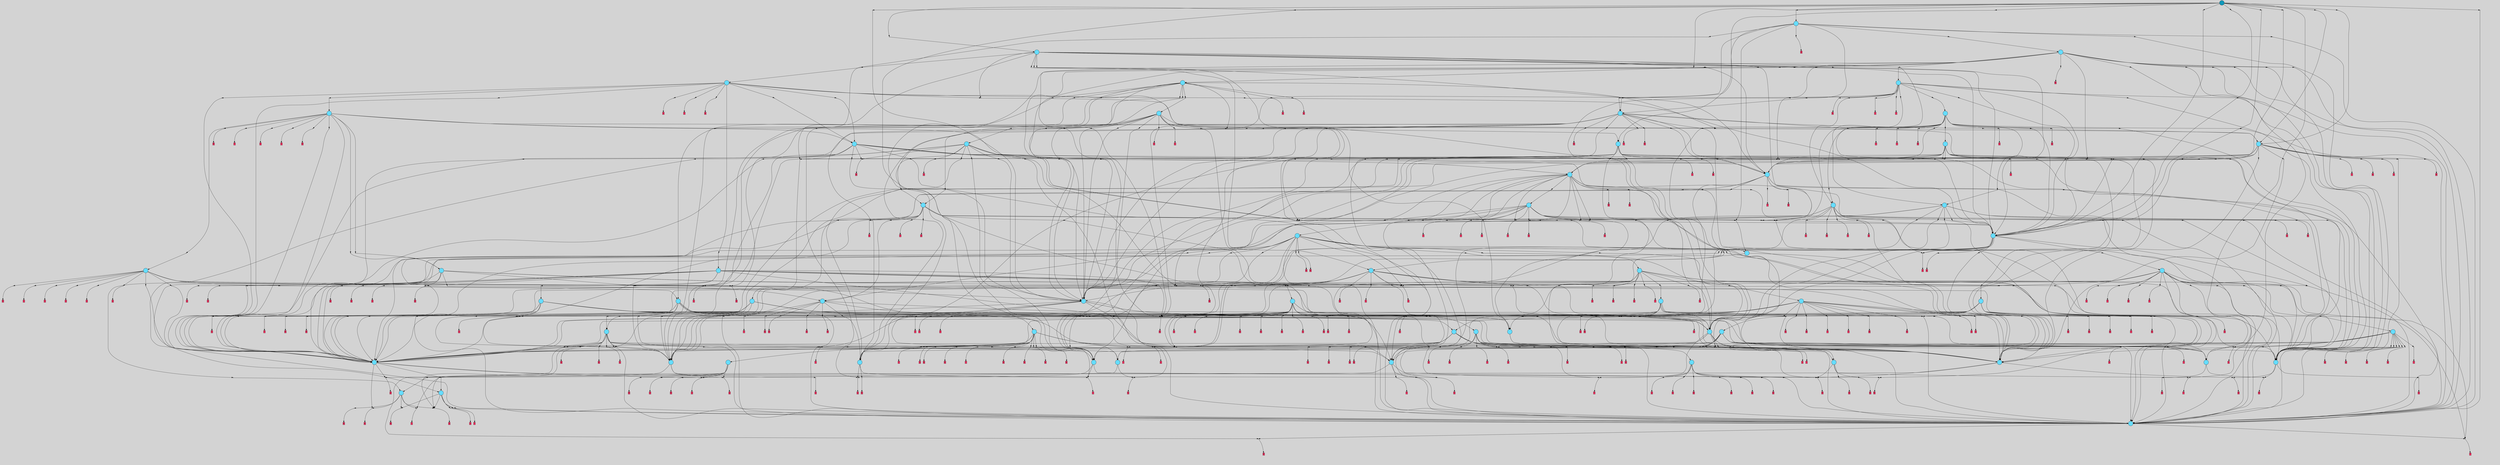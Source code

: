 // File exported with GEGELATI v1.3.1
// On the 2024-04-13 17:05:31
// With the File::TPGGraphDotExporter
digraph{
	graph[pad = "0.212, 0.055" bgcolor = lightgray]
	node[shape=circle style = filled label = ""]
		T0 [fillcolor="#66ddff"]
		T1 [fillcolor="#66ddff"]
		T2 [fillcolor="#66ddff"]
		T3 [fillcolor="#66ddff"]
		T4 [fillcolor="#66ddff"]
		T5 [fillcolor="#66ddff"]
		T6 [fillcolor="#66ddff"]
		T7 [fillcolor="#66ddff"]
		T8 [fillcolor="#66ddff"]
		T105 [fillcolor="#66ddff"]
		T344 [fillcolor="#66ddff"]
		T535 [fillcolor="#66ddff"]
		T693 [fillcolor="#66ddff"]
		T803 [fillcolor="#66ddff"]
		T954 [fillcolor="#66ddff"]
		T958 [fillcolor="#66ddff"]
		T1026 [fillcolor="#66ddff"]
		T1097 [fillcolor="#66ddff"]
		T1129 [fillcolor="#66ddff"]
		T1262 [fillcolor="#66ddff"]
		T1649 [fillcolor="#66ddff"]
		T1710 [fillcolor="#66ddff"]
		T1872 [fillcolor="#66ddff"]
		T2187 [fillcolor="#66ddff"]
		T2215 [fillcolor="#66ddff"]
		T2236 [fillcolor="#66ddff"]
		T2279 [fillcolor="#66ddff"]
		T2448 [fillcolor="#66ddff"]
		T2451 [fillcolor="#66ddff"]
		T2650 [fillcolor="#66ddff"]
		T2677 [fillcolor="#66ddff"]
		T2778 [fillcolor="#66ddff"]
		T2781 [fillcolor="#66ddff"]
		T3006 [fillcolor="#66ddff"]
		T3075 [fillcolor="#66ddff"]
		T3242 [fillcolor="#66ddff"]
		T3292 [fillcolor="#66ddff"]
		T3518 [fillcolor="#66ddff"]
		T3647 [fillcolor="#66ddff"]
		T3705 [fillcolor="#66ddff"]
		T3847 [fillcolor="#66ddff"]
		T3875 [fillcolor="#66ddff"]
		T3906 [fillcolor="#66ddff"]
		T3955 [fillcolor="#66ddff"]
		T3989 [fillcolor="#66ddff"]
		T4041 [fillcolor="#66ddff"]
		T4171 [fillcolor="#66ddff"]
		T4192 [fillcolor="#66ddff"]
		T4402 [fillcolor="#66ddff"]
		T4415 [fillcolor="#66ddff"]
		T4664 [fillcolor="#66ddff"]
		T4692 [fillcolor="#66ddff"]
		T5240 [fillcolor="#66ddff"]
		T5272 [fillcolor="#66ddff"]
		T5359 [fillcolor="#66ddff"]
		T5525 [fillcolor="#66ddff"]
		T5765 [fillcolor="#66ddff"]
		T6049 [fillcolor="#66ddff"]
		T6206 [fillcolor="#66ddff"]
		T6644 [fillcolor="#66ddff"]
		T6865 [fillcolor="#66ddff"]
		T8032 [fillcolor="#66ddff"]
		T8547 [fillcolor="#1199bb"]
		P288113 [fillcolor="#cccccc" shape=point] //
		I288113 [shape=box style=invis label="1|1&3|4#0|1&#92;n6|3&1|0#0|6&#92;n2|4&4|6#3|7&#92;n3|5&4|2#0|6&#92;n0|6&2|6#0|0&#92;n3|6&1|3#0|4&#92;n6|3&3|6#3|3&#92;n6|1&0|3#0|5&#92;n6|0&2|5#0|1&#92;n"]
		P288113 -> I288113[style=invis]
		A107408 [fillcolor="#ff3366" shape=box margin=0.03 width=0 height=0 label="0"]
		T0 -> P288113 -> A107408
		P288114 [fillcolor="#cccccc" shape=point] //
		I288114 [shape=box style=invis label="3|2&1|0#2|1&#92;n0|1&3|7#4|0&#92;n3|4&4|4#3|3&#92;n4|6&0|0#3|5&#92;n0|0&3|1#2|7&#92;n6|0&1|3#0|6&#92;n4|6&0|4#0|6&#92;n4|1&2|0#0|5&#92;n"]
		P288114 -> I288114[style=invis]
		A107409 [fillcolor="#ff3366" shape=box margin=0.03 width=0 height=0 label="1"]
		T0 -> P288114 -> A107409
		P288115 [fillcolor="#cccccc" shape=point] //
		I288115 [shape=box style=invis label="3|7&0|0#3|0&#92;n2|0&1|7#3|0&#92;n"]
		P288115 -> I288115[style=invis]
		A107410 [fillcolor="#ff3366" shape=box margin=0.03 width=0 height=0 label="1"]
		T1 -> P288115 -> A107410
		P288116 [fillcolor="#cccccc" shape=point] //
		I288116 [shape=box style=invis label="6|0&2|7#0|0&#92;n6|4&2|1#0|3&#92;n6|7&2|4#0|1&#92;n3|4&2|1#2|2&#92;n4|7&3|0#3|4&#92;n"]
		P288116 -> I288116[style=invis]
		A107411 [fillcolor="#ff3366" shape=box margin=0.03 width=0 height=0 label="2"]
		T1 -> P288116 -> A107411
		P288117 [fillcolor="#cccccc" shape=point] //
		I288117 [shape=box style=invis label="1|4&1|2#2|7&#92;n2|4&4|2#2|0&#92;n6|7&2|5#1|6&#92;n0|5&4|5#3|0&#92;n0|7&0|3#4|0&#92;n0|1&2|2#1|0&#92;n"]
		P288117 -> I288117[style=invis]
		A107412 [fillcolor="#ff3366" shape=box margin=0.03 width=0 height=0 label="2"]
		T2 -> P288117 -> A107412
		P288118 [fillcolor="#cccccc" shape=point] //
		I288118 [shape=box style=invis label="6|0&2|6#0|7&#92;n"]
		P288118 -> I288118[style=invis]
		A107413 [fillcolor="#ff3366" shape=box margin=0.03 width=0 height=0 label="3"]
		T2 -> P288118 -> A107413
		P288119 [fillcolor="#cccccc" shape=point] //
		I288119 [shape=box style=invis label="1|0&1|7#2|6&#92;n2|6&0|7#3|4&#92;n0|7&1|2#1|7&#92;n5|5&3|3#0|2&#92;n4|3&0|4#0|1&#92;n0|1&2|5#3|2&#92;n3|7&3|2#0|7&#92;n"]
		P288119 -> I288119[style=invis]
		A107414 [fillcolor="#ff3366" shape=box margin=0.03 width=0 height=0 label="3"]
		T3 -> P288119 -> A107414
		P288120 [fillcolor="#cccccc" shape=point] //
		I288120 [shape=box style=invis label="6|5&1|6#0|2&#92;n5|2&0|5#4|0&#92;n5|6&2|4#3|3&#92;n3|4&0|0#3|6&#92;n1|5&2|2#0|7&#92;n2|4&3|5#0|6&#92;n0|2&2|4#0|5&#92;n3|1&2|4#2|4&#92;n"]
		P288120 -> I288120[style=invis]
		A107415 [fillcolor="#ff3366" shape=box margin=0.03 width=0 height=0 label="4"]
		T3 -> P288120 -> A107415
		P288121 [fillcolor="#cccccc" shape=point] //
		I288121 [shape=box style=invis label="0|5&4|6#3|3&#92;n1|3&0|7#0|4&#92;n0|1&0|7#4|4&#92;n5|6&1|1#2|4&#92;n4|5&0|2#1|2&#92;n2|3&2|4#0|1&#92;n"]
		P288121 -> I288121[style=invis]
		A107416 [fillcolor="#ff3366" shape=box margin=0.03 width=0 height=0 label="4"]
		T4 -> P288121 -> A107416
		P288122 [fillcolor="#cccccc" shape=point] //
		I288122 [shape=box style=invis label="6|3&1|4#3|1&#92;n6|3&2|0#0|3&#92;n4|0&4|1#1|5&#92;n6|4&4|7#0|2&#92;n4|6&1|0#2|7&#92;n4|0&4|1#1|1&#92;n4|2&2|2#0|0&#92;n2|0&3|4#1|1&#92;n4|6&1|3#4|0&#92;n"]
		P288122 -> I288122[style=invis]
		A107417 [fillcolor="#ff3366" shape=box margin=0.03 width=0 height=0 label="5"]
		T4 -> P288122 -> A107417
		P288123 [fillcolor="#cccccc" shape=point] //
		I288123 [shape=box style=invis label="4|4&0|4#1|3&#92;n6|2&0|3#3|6&#92;n1|4&2|5#4|3&#92;n"]
		P288123 -> I288123[style=invis]
		A107418 [fillcolor="#ff3366" shape=box margin=0.03 width=0 height=0 label="5"]
		T5 -> P288123 -> A107418
		P288124 [fillcolor="#cccccc" shape=point] //
		I288124 [shape=box style=invis label="1|4&1|4#4|4&#92;n4|2&0|6#2|2&#92;n4|3&3|6#1|7&#92;n5|6&4|0#1|7&#92;n"]
		P288124 -> I288124[style=invis]
		A107419 [fillcolor="#ff3366" shape=box margin=0.03 width=0 height=0 label="6"]
		T5 -> P288124 -> A107419
		P288125 [fillcolor="#cccccc" shape=point] //
		I288125 [shape=box style=invis label="0|4&0|5#4|6&#92;n0|3&1|1#2|6&#92;n"]
		P288125 -> I288125[style=invis]
		A107420 [fillcolor="#ff3366" shape=box margin=0.03 width=0 height=0 label="6"]
		T6 -> P288125 -> A107420
		P288126 [fillcolor="#cccccc" shape=point] //
		I288126 [shape=box style=invis label="3|6&4|0#4|1&#92;n3|2&0|1#0|3&#92;n0|6&4|7#3|1&#92;n0|6&1|7#4|7&#92;n4|7&1|6#0|7&#92;n6|0&1|5#3|3&#92;n6|6&3|1#1|7&#92;n1|6&0|4#3|7&#92;n0|0&2|2#4|5&#92;n6|4&2|5#3|6&#92;n"]
		P288126 -> I288126[style=invis]
		A107421 [fillcolor="#ff3366" shape=box margin=0.03 width=0 height=0 label="7"]
		T6 -> P288126 -> A107421
		P288127 [fillcolor="#cccccc" shape=point] //
		I288127 [shape=box style=invis label="2|1&1|1#2|4&#92;n3|3&4|3#2|5&#92;n5|4&1|4#2|5&#92;n3|1&3|1#0|0&#92;n4|0&3|3#3|4&#92;n0|0&0|2#1|4&#92;n5|1&0|7#4|3&#92;n1|2&0|5#1|3&#92;n6|4&0|7#3|0&#92;n"]
		P288127 -> I288127[style=invis]
		A107422 [fillcolor="#ff3366" shape=box margin=0.03 width=0 height=0 label="7"]
		T7 -> P288127 -> A107422
		P288128 [fillcolor="#cccccc" shape=point] //
		I288128 [shape=box style=invis label="4|2&4|7#4|4&#92;n1|4&4|5#3|7&#92;n0|1&1|4#3|1&#92;n2|6&3|3#3|0&#92;n2|7&3|2#1|0&#92;n5|7&1|1#0|1&#92;n3|4&1|2#3|7&#92;n1|0&2|5#4|6&#92;n"]
		P288128 -> I288128[style=invis]
		A107423 [fillcolor="#ff3366" shape=box margin=0.03 width=0 height=0 label="8"]
		T7 -> P288128 -> A107423
		P288129 [fillcolor="#cccccc" shape=point] //
		I288129 [shape=box style=invis label="6|3&3|7#0|2&#92;n5|6&2|0#0|2&#92;n0|2&0|0#4|3&#92;n6|2&4|1#1|3&#92;n4|7&2|2#3|4&#92;n5|5&3|2#0|6&#92;n5|0&3|4#1|7&#92;n"]
		P288129 -> I288129[style=invis]
		A107424 [fillcolor="#ff3366" shape=box margin=0.03 width=0 height=0 label="8"]
		T8 -> P288129 -> A107424
		P288130 [fillcolor="#cccccc" shape=point] //
		I288130 [shape=box style=invis label="6|2&4|4#4|7&#92;n4|3&4|4#1|5&#92;n2|6&3|6#4|5&#92;n5|7&0|3#4|6&#92;n1|1&3|4#3|5&#92;n0|1&2|1#2|1&#92;n5|1&4|2#4|6&#92;n1|5&3|2#3|0&#92;n4|0&1|6#3|0&#92;n1|0&4|2#4|2&#92;n"]
		P288130 -> I288130[style=invis]
		A107425 [fillcolor="#ff3366" shape=box margin=0.03 width=0 height=0 label="0"]
		T8 -> P288130 -> A107425
		T1 -> P288124
		T2 -> P288125
		T4 -> P288130
		T7 -> P288121
		T105 -> P288115
		T105 -> P288116
		P288131 [fillcolor="#cccccc" shape=point] //
		I288131 [shape=box style=invis label="1|3&1|1#2|6&#92;n0|4&0|5#4|6&#92;n"]
		P288131 -> I288131[style=invis]
		A107426 [fillcolor="#ff3366" shape=box margin=0.03 width=0 height=0 label="6"]
		T105 -> P288131 -> A107426
		T344 -> P288128
		P288132 [fillcolor="#cccccc" shape=point] //
		I288132 [shape=box style=invis label="5|1&0|7#3|3&#92;n5|0&1|7#2|5&#92;n"]
		P288132 -> I288132[style=invis]
		T344 -> P288132 -> T6
		P288133 [fillcolor="#cccccc" shape=point] //
		I288133 [shape=box style=invis label="1|6&0|4#3|7&#92;n3|2&0|1#0|3&#92;n0|6&4|7#3|1&#92;n0|6&1|7#4|7&#92;n4|4&1|6#0|7&#92;n6|0&1|5#3|3&#92;n6|6&3|1#1|7&#92;n3|6&4|0#4|1&#92;n0|0&2|2#4|5&#92;n6|4&2|5#3|6&#92;n"]
		P288133 -> I288133[style=invis]
		A107427 [fillcolor="#ff3366" shape=box margin=0.03 width=0 height=0 label="7"]
		T344 -> P288133 -> A107427
		P288134 [fillcolor="#cccccc" shape=point] //
		I288134 [shape=box style=invis label="6|2&0|3#3|6&#92;n4|4&1|4#1|3&#92;n1|4&2|5#4|3&#92;n"]
		P288134 -> I288134[style=invis]
		A107428 [fillcolor="#ff3366" shape=box margin=0.03 width=0 height=0 label="5"]
		T344 -> P288134 -> A107428
		T535 -> P288128
		P288135 [fillcolor="#cccccc" shape=point] //
		I288135 [shape=box style=invis label="3|6&4|0#4|1&#92;n3|2&0|1#0|3&#92;n0|6&4|7#3|1&#92;n6|6&1|7#4|7&#92;n6|6&3|1#1|7&#92;n6|0&1|5#3|3&#92;n4|7&1|6#0|7&#92;n1|6&0|4#3|7&#92;n0|0&2|2#4|5&#92;n6|4&2|5#3|6&#92;n"]
		P288135 -> I288135[style=invis]
		A107429 [fillcolor="#ff3366" shape=box margin=0.03 width=0 height=0 label="7"]
		T535 -> P288135 -> A107429
		P288136 [fillcolor="#cccccc" shape=point] //
		I288136 [shape=box style=invis label="0|2&4|0#0|3&#92;n6|7&3|0#2|0&#92;n0|2&4|7#2|1&#92;n4|0&0|7#3|6&#92;n5|3&2|6#3|0&#92;n5|1&2|7#2|3&#92;n"]
		P288136 -> I288136[style=invis]
		A107430 [fillcolor="#ff3366" shape=box margin=0.03 width=0 height=0 label="4"]
		T535 -> P288136 -> A107430
		P288137 [fillcolor="#cccccc" shape=point] //
		I288137 [shape=box style=invis label="0|7&0|5#4|6&#92;n4|0&4|1#3|3&#92;n"]
		P288137 -> I288137[style=invis]
		A107431 [fillcolor="#ff3366" shape=box margin=0.03 width=0 height=0 label="6"]
		T535 -> P288137 -> A107431
		P288138 [fillcolor="#cccccc" shape=point] //
		I288138 [shape=box style=invis label="0|5&4|6#3|3&#92;n0|1&0|7#4|4&#92;n2|0&3|0#2|7&#92;n1|3&0|7#0|4&#92;n5|6&1|1#2|4&#92;n4|5&0|0#1|2&#92;n"]
		P288138 -> I288138[style=invis]
		A107432 [fillcolor="#ff3366" shape=box margin=0.03 width=0 height=0 label="4"]
		T693 -> P288138 -> A107432
		T693 -> P288134
		P288139 [fillcolor="#cccccc" shape=point] //
		I288139 [shape=box style=invis label="2|6&3|7#3|0&#92;n1|4&4|5#3|7&#92;n5|2&0|5#2|1&#92;n0|1&1|4#3|1&#92;n3|4&1|0#3|3&#92;n1|0&3|5#4|6&#92;n4|2&4|7#4|0&#92;n"]
		P288139 -> I288139[style=invis]
		A107433 [fillcolor="#ff3366" shape=box margin=0.03 width=0 height=0 label="8"]
		T693 -> P288139 -> A107433
		P288140 [fillcolor="#cccccc" shape=point] //
		I288140 [shape=box style=invis label="1|4&4|5#3|7&#92;n4|2&4|7#4|4&#92;n0|1&1|4#4|1&#92;n2|6&3|3#3|0&#92;n2|7&3|2#1|0&#92;n5|7&1|1#0|1&#92;n3|4&1|2#3|7&#92;n1|0&2|5#4|6&#92;n"]
		P288140 -> I288140[style=invis]
		A107434 [fillcolor="#ff3366" shape=box margin=0.03 width=0 height=0 label="8"]
		T693 -> P288140 -> A107434
		T693 -> P288127
		P288141 [fillcolor="#cccccc" shape=point] //
		I288141 [shape=box style=invis label="6|3&1|4#3|1&#92;n6|3&2|0#0|3&#92;n6|4&4|7#0|2&#92;n4|0&4|1#1|5&#92;n4|6&1|0#2|3&#92;n6|5&1|7#4|7&#92;n4|6&1|3#4|0&#92;n2|0&3|4#1|1&#92;n4|0&4|1#1|1&#92;n"]
		P288141 -> I288141[style=invis]
		T803 -> P288141 -> T6
		P288142 [fillcolor="#cccccc" shape=point] //
		I288142 [shape=box style=invis label="0|3&3|7#0|2&#92;n5|6&2|0#0|2&#92;n5|5&3|2#0|6&#92;n6|2&4|1#1|3&#92;n4|7&2|2#3|4&#92;n0|2&0|0#4|3&#92;n5|0&3|4#1|7&#92;n"]
		P288142 -> I288142[style=invis]
		A107435 [fillcolor="#ff3366" shape=box margin=0.03 width=0 height=0 label="8"]
		T803 -> P288142 -> A107435
		P288143 [fillcolor="#cccccc" shape=point] //
		I288143 [shape=box style=invis label="2|7&3|2#1|5&#92;n2|2&3|3#3|0&#92;n0|1&3|1#3|5&#92;n4|7&1|4#1|3&#92;n1|4&4|5#3|7&#92;n3|4&1|2#3|7&#92;n1|0&2|5#4|4&#92;n"]
		P288143 -> I288143[style=invis]
		A107436 [fillcolor="#ff3366" shape=box margin=0.03 width=0 height=0 label="8"]
		T803 -> P288143 -> A107436
		P288144 [fillcolor="#cccccc" shape=point] //
		I288144 [shape=box style=invis label="3|4&3|4#4|7&#92;n1|1&1|4#3|1&#92;n6|4&2|7#4|3&#92;n1|0&2|5#4|6&#92;n1|4&4|5#3|7&#92;n4|0&4|7#4|4&#92;n3|4&1|2#3|7&#92;n6|6&3|3#3|0&#92;n3|7&4|7#2|5&#92;n"]
		P288144 -> I288144[style=invis]
		A107437 [fillcolor="#ff3366" shape=box margin=0.03 width=0 height=0 label="8"]
		T803 -> P288144 -> A107437
		P288145 [fillcolor="#cccccc" shape=point] //
		I288145 [shape=box style=invis label="3|2&0|1#0|3&#92;n4|7&3|6#0|7&#92;n0|6&4|7#3|1&#92;n6|0&3|6#1|0&#92;n6|0&1|5#3|3&#92;n6|6&3|1#1|7&#92;n1|6&2|4#3|7&#92;n0|6&1|7#4|7&#92;n6|4&2|5#3|6&#92;n0|0&4|3#0|5&#92;n"]
		P288145 -> I288145[style=invis]
		A107438 [fillcolor="#ff3366" shape=box margin=0.03 width=0 height=0 label="7"]
		T803 -> P288145 -> A107438
		P288146 [fillcolor="#cccccc" shape=point] //
		I288146 [shape=box style=invis label="2|4&1|2#3|7&#92;n2|0&3|2#2|4&#92;n0|3&0|1#3|0&#92;n"]
		P288146 -> I288146[style=invis]
		A107439 [fillcolor="#ff3366" shape=box margin=0.03 width=0 height=0 label="2"]
		T803 -> P288146 -> A107439
		P288147 [fillcolor="#cccccc" shape=point] //
		I288147 [shape=box style=invis label="4|5&0|2#1|2&#92;n1|3&0|1#1|1&#92;n2|3&2|4#0|1&#92;n5|6&1|1#2|4&#92;n1|3&0|7#0|4&#92;n0|5&0|7#4|4&#92;n"]
		P288147 -> I288147[style=invis]
		A107440 [fillcolor="#ff3366" shape=box margin=0.03 width=0 height=0 label="4"]
		T803 -> P288147 -> A107440
		P288148 [fillcolor="#cccccc" shape=point] //
		I288148 [shape=box style=invis label="6|3&3|7#0|2&#92;n5|6&2|0#0|2&#92;n3|4&2|6#0|0&#92;n5|7&2|2#3|4&#92;n6|2&4|1#1|3&#92;n5|5&3|2#0|6&#92;n5|0&3|4#1|7&#92;n"]
		P288148 -> I288148[style=invis]
		A107441 [fillcolor="#ff3366" shape=box margin=0.03 width=0 height=0 label="8"]
		T803 -> P288148 -> A107441
		P288149 [fillcolor="#cccccc" shape=point] //
		I288149 [shape=box style=invis label="5|7&0|5#3|5&#92;n1|4&2|5#3|5&#92;n4|1&2|1#0|0&#92;n2|4&3|1#1|7&#92;n5|6&4|4#3|0&#92;n6|0&3|6#0|7&#92;n3|2&4|2#1|0&#92;n"]
		P288149 -> I288149[style=invis]
		A107442 [fillcolor="#ff3366" shape=box margin=0.03 width=0 height=0 label="8"]
		T954 -> P288149 -> A107442
		P288150 [fillcolor="#cccccc" shape=point] //
		I288150 [shape=box style=invis label="0|1&4|3#3|3&#92;n5|0&2|6#0|7&#92;n"]
		P288150 -> I288150[style=invis]
		A107443 [fillcolor="#ff3366" shape=box margin=0.03 width=0 height=0 label="3"]
		T954 -> P288150 -> A107443
		P288151 [fillcolor="#cccccc" shape=point] //
		I288151 [shape=box style=invis label="0|6&4|7#3|1&#92;n3|2&0|1#0|3&#92;n3|6&4|0#4|1&#92;n0|6&1|7#4|7&#92;n6|0&1|5#3|3&#92;n6|6&0|1#1|7&#92;n1|6&0|4#3|7&#92;n0|0&2|2#3|5&#92;n6|3&2|5#3|6&#92;n"]
		P288151 -> I288151[style=invis]
		T954 -> P288151 -> T693
		T954 -> P288117
		T954 -> P288119
		P288152 [fillcolor="#cccccc" shape=point] //
		I288152 [shape=box style=invis label="2|6&1|3#3|1&#92;n1|4&0|5#3|5&#92;n3|0&1|1#4|0&#92;n3|2&4|2#1|0&#92;n4|1&2|5#0|0&#92;n1|6&1|4#4|6&#92;n"]
		P288152 -> I288152[style=invis]
		A107444 [fillcolor="#ff3366" shape=box margin=0.03 width=0 height=0 label="8"]
		T954 -> P288152 -> A107444
		T958 -> P288134
		T958 -> P288140
		P288153 [fillcolor="#cccccc" shape=point] //
		I288153 [shape=box style=invis label="1|2&0|5#1|3&#92;n3|3&2|0#3|6&#92;n3|3&4|3#2|5&#92;n5|4&1|4#2|5&#92;n3|1&3|1#0|0&#92;n4|0&3|3#3|4&#92;n0|0&0|2#1|4&#92;n5|1&0|7#4|3&#92;n2|1&1|1#2|4&#92;n2|4&0|7#3|0&#92;n"]
		P288153 -> I288153[style=invis]
		A107445 [fillcolor="#ff3366" shape=box margin=0.03 width=0 height=0 label="7"]
		T958 -> P288153 -> A107445
		P288154 [fillcolor="#cccccc" shape=point] //
		I288154 [shape=box style=invis label="4|3&1|2#0|3&#92;n2|6&1|1#4|0&#92;n0|1&2|5#3|2&#92;n5|5&3|3#1|2&#92;n1|0&1|7#2|6&#92;n3|5&4|2#1|4&#92;n3|0&3|2#0|7&#92;n"]
		P288154 -> I288154[style=invis]
		A107446 [fillcolor="#ff3366" shape=box margin=0.03 width=0 height=0 label="3"]
		T958 -> P288154 -> A107446
		P288155 [fillcolor="#cccccc" shape=point] //
		I288155 [shape=box style=invis label="3|1&1|2#0|4&#92;n0|4&4|7#3|3&#92;n5|7&1|4#2|4&#92;n1|3&0|7#0|4&#92;n2|3&2|6#1|1&#92;n0|0&4|2#2|7&#92;n"]
		P288155 -> I288155[style=invis]
		T958 -> P288155 -> T6
		P288156 [fillcolor="#cccccc" shape=point] //
		I288156 [shape=box style=invis label="5|7&0|5#3|4&#92;n1|4&2|5#3|5&#92;n5|6&4|4#3|0&#92;n4|1&2|1#0|0&#92;n6|0&3|6#0|7&#92;n3|2&4|2#1|0&#92;n"]
		P288156 -> I288156[style=invis]
		A107447 [fillcolor="#ff3366" shape=box margin=0.03 width=0 height=0 label="8"]
		T1026 -> P288156 -> A107447
		P288157 [fillcolor="#cccccc" shape=point] //
		I288157 [shape=box style=invis label="2|4&3|7#0|6&#92;n2|5&2|2#0|7&#92;n4|6&2|4#3|3&#92;n0|3&0|7#3|6&#92;n5|2&0|5#4|0&#92;n3|4&2|4#3|6&#92;n0|0&3|1#1|7&#92;n"]
		P288157 -> I288157[style=invis]
		A107448 [fillcolor="#ff3366" shape=box margin=0.03 width=0 height=0 label="4"]
		T1026 -> P288157 -> A107448
		P288158 [fillcolor="#cccccc" shape=point] //
		I288158 [shape=box style=invis label="6|2&4|4#4|7&#92;n4|3&4|4#1|5&#92;n2|6&3|6#4|5&#92;n1|5&3|2#3|0&#92;n2|1&3|4#3|5&#92;n0|1&2|1#2|1&#92;n5|1&4|2#4|6&#92;n5|7&0|3#4|6&#92;n4|0&1|6#3|0&#92;n1|0&4|2#4|2&#92;n"]
		P288158 -> I288158[style=invis]
		A107449 [fillcolor="#ff3366" shape=box margin=0.03 width=0 height=0 label="0"]
		T1026 -> P288158 -> A107449
		P288159 [fillcolor="#cccccc" shape=point] //
		I288159 [shape=box style=invis label="3|6&4|0#4|1&#92;n0|6&4|7#2|1&#92;n4|7&1|6#0|7&#92;n1|4&2|5#0|5&#92;n2|2&0|1#0|3&#92;n6|0&1|5#3|3&#92;n6|5&4|7#1|7&#92;n1|6&0|4#3|7&#92;n6|4&2|5#3|6&#92;n0|0&2|2#4|5&#92;n"]
		P288159 -> I288159[style=invis]
		A107450 [fillcolor="#ff3366" shape=box margin=0.03 width=0 height=0 label="7"]
		T1026 -> P288159 -> A107450
		T1026 -> P288128
		P288160 [fillcolor="#cccccc" shape=point] //
		I288160 [shape=box style=invis label="6|3&1|4#3|1&#92;n5|0&2|7#2|6&#92;n4|6&1|0#2|7&#92;n4|0&3|4#1|1&#92;n3|3&2|0#0|3&#92;n4|0&4|1#1|1&#92;n4|2&2|2#0|0&#92;n6|4&4|7#0|2&#92;n4|6&1|3#4|0&#92;n"]
		P288160 -> I288160[style=invis]
		T1026 -> P288160 -> T105
		P288161 [fillcolor="#cccccc" shape=point] //
		I288161 [shape=box style=invis label="6|3&3|7#0|2&#92;n5|0&3|4#1|7&#92;n0|2&0|0#4|3&#92;n4|7&2|2#3|4&#92;n5|5&2|2#0|6&#92;n5|6&2|0#0|2&#92;n"]
		P288161 -> I288161[style=invis]
		A107451 [fillcolor="#ff3366" shape=box margin=0.03 width=0 height=0 label="8"]
		T1026 -> P288161 -> A107451
		T1026 -> P288120
		T1097 -> P288138
		P288162 [fillcolor="#cccccc" shape=point] //
		I288162 [shape=box style=invis label="2|6&3|7#3|7&#92;n5|0&0|3#4|4&#92;n5|3&0|4#0|1&#92;n1|0&3|5#4|6&#92;n1|2&2|4#1|3&#92;n1|4&4|5#3|7&#92;n3|4&1|0#3|3&#92;n5|2&0|5#2|1&#92;n"]
		P288162 -> I288162[style=invis]
		T1097 -> P288162 -> T958
		T1097 -> P288119
		P288163 [fillcolor="#cccccc" shape=point] //
		I288163 [shape=box style=invis label="3|4&4|5#1|6&#92;n2|0&0|1#0|5&#92;n5|7&0|3#4|6&#92;n6|7&0|1#3|7&#92;n0|0&2|4#3|0&#92;n"]
		P288163 -> I288163[style=invis]
		A107452 [fillcolor="#ff3366" shape=box margin=0.03 width=0 height=0 label="2"]
		T1097 -> P288163 -> A107452
		T1097 -> P288123
		P288164 [fillcolor="#cccccc" shape=point] //
		I288164 [shape=box style=invis label="4|5&0|2#1|2&#92;n3|6&1|6#1|6&#92;n1|3&0|7#0|4&#92;n0|1&0|7#4|4&#92;n5|6&1|1#2|4&#92;n0|5&4|6#3|3&#92;n2|3&2|6#0|1&#92;n"]
		P288164 -> I288164[style=invis]
		T1129 -> P288164 -> T6
		P288165 [fillcolor="#cccccc" shape=point] //
		I288165 [shape=box style=invis label="1|0&1|7#2|6&#92;n2|6&0|1#3|4&#92;n3|0&3|2#0|7&#92;n5|5&3|3#0|5&#92;n0|4&4|1#4|7&#92;n4|3&0|4#0|1&#92;n0|7&1|2#1|7&#92;n1|2&3|5#3|4&#92;n"]
		P288165 -> I288165[style=invis]
		A107453 [fillcolor="#ff3366" shape=box margin=0.03 width=0 height=0 label="3"]
		T1129 -> P288165 -> A107453
		P288166 [fillcolor="#cccccc" shape=point] //
		I288166 [shape=box style=invis label="6|2&4|4#4|7&#92;n4|4&3|2#0|4&#92;n4|3&4|7#1|5&#92;n2|6&3|6#4|5&#92;n5|7&0|3#4|6&#92;n1|1&3|4#3|5&#92;n5|1&4|2#2|6&#92;n1|5&3|2#3|0&#92;n4|0&1|6#3|0&#92;n1|0&4|2#4|2&#92;n"]
		P288166 -> I288166[style=invis]
		T1129 -> P288166 -> T7
		P288167 [fillcolor="#cccccc" shape=point] //
		I288167 [shape=box style=invis label="1|3&4|7#2|1&#92;n4|0&2|4#1|2&#92;n"]
		P288167 -> I288167[style=invis]
		T1129 -> P288167 -> T7
		P288168 [fillcolor="#cccccc" shape=point] //
		I288168 [shape=box style=invis label="4|1&0|6#0|7&#92;n2|4&0|5#3|3&#92;n4|3&1|4#3|0&#92;n1|0&0|3#0|0&#92;n6|2&0|2#4|3&#92;n"]
		P288168 -> I288168[style=invis]
		T1129 -> P288168 -> T0
		T1129 -> P288126
		P288169 [fillcolor="#cccccc" shape=point] //
		I288169 [shape=box style=invis label="4|5&0|2#1|6&#92;n0|4&2|3#4|0&#92;n6|6&2|0#1|0&#92;n6|7&2|5#1|6&#92;n5|0&0|7#1|4&#92;n6|2&0|5#1|6&#92;n1|3&3|5#1|1&#92;n"]
		P288169 -> I288169[style=invis]
		A107454 [fillcolor="#ff3366" shape=box margin=0.03 width=0 height=0 label="2"]
		T1129 -> P288169 -> A107454
		T1129 -> P288164
		P288170 [fillcolor="#cccccc" shape=point] //
		I288170 [shape=box style=invis label="3|1&4|2#2|6&#92;n3|2&1|6#3|2&#92;n3|0&0|1#3|2&#92;n5|7&4|5#3|6&#92;n1|4&2|6#2|5&#92;n3|2&4|2#1|0&#92;n4|1&2|4#4|7&#92;n"]
		P288170 -> I288170[style=invis]
		A107455 [fillcolor="#ff3366" shape=box margin=0.03 width=0 height=0 label="8"]
		T1129 -> P288170 -> A107455
		P288171 [fillcolor="#cccccc" shape=point] //
		I288171 [shape=box style=invis label="4|0&2|7#0|2&#92;n2|5&4|7#3|4&#92;n1|1&2|2#0|2&#92;n6|6&2|6#2|3&#92;n4|1&0|4#2|3&#92;n"]
		P288171 -> I288171[style=invis]
		A107456 [fillcolor="#ff3366" shape=box margin=0.03 width=0 height=0 label="4"]
		T1262 -> P288171 -> A107456
		P288172 [fillcolor="#cccccc" shape=point] //
		I288172 [shape=box style=invis label="6|0&2|4#2|7&#92;n"]
		P288172 -> I288172[style=invis]
		T1262 -> P288172 -> T535
		P288173 [fillcolor="#cccccc" shape=point] //
		I288173 [shape=box style=invis label="5|5&4|6#3|3&#92;n3|0&3|2#0|1&#92;n0|1&0|7#4|4&#92;n5|6&1|1#3|4&#92;n4|6&4|0#0|6&#92;n4|5&0|2#1|3&#92;n6|1&2|1#0|1&#92;n4|4&3|5#0|0&#92;n2|3&2|4#0|1&#92;n"]
		P288173 -> I288173[style=invis]
		T1262 -> P288173 -> T7
		P288174 [fillcolor="#cccccc" shape=point] //
		I288174 [shape=box style=invis label="0|2&0|0#4|3&#92;n5|6&2|0#0|2&#92;n6|3&3|7#0|2&#92;n4|7&2|2#3|4&#92;n4|5&3|2#0|6&#92;n5|0&3|4#1|7&#92;n"]
		P288174 -> I288174[style=invis]
		A107457 [fillcolor="#ff3366" shape=box margin=0.03 width=0 height=0 label="8"]
		T1262 -> P288174 -> A107457
		P288175 [fillcolor="#cccccc" shape=point] //
		I288175 [shape=box style=invis label="3|7&1|0#2|3&#92;n4|0&1|0#0|3&#92;n4|3&0|7#3|1&#92;n2|2&4|5#2|5&#92;n5|3&0|4#3|0&#92;n2|1&0|6#3|7&#92;n5|1&1|1#1|5&#92;n"]
		P288175 -> I288175[style=invis]
		T1262 -> P288175 -> T4
		P288176 [fillcolor="#cccccc" shape=point] //
		I288176 [shape=box style=invis label="1|0&1|7#2|6&#92;n2|6&0|7#3|4&#92;n3|0&3|2#0|7&#92;n5|5&3|3#0|5&#92;n4|3&0|4#0|1&#92;n1|2&3|5#3|4&#92;n0|7&1|2#1|7&#92;n0|1&2|5#3|2&#92;n"]
		P288176 -> I288176[style=invis]
		A107458 [fillcolor="#ff3366" shape=box margin=0.03 width=0 height=0 label="3"]
		T1262 -> P288176 -> A107458
		P288177 [fillcolor="#cccccc" shape=point] //
		I288177 [shape=box style=invis label="2|0&1|7#3|7&#92;n"]
		P288177 -> I288177[style=invis]
		A107459 [fillcolor="#ff3366" shape=box margin=0.03 width=0 height=0 label="1"]
		T1262 -> P288177 -> A107459
		P288178 [fillcolor="#cccccc" shape=point] //
		I288178 [shape=box style=invis label="4|0&1|6#3|0&#92;n4|3&4|4#1|5&#92;n2|6&3|6#4|5&#92;n0|2&1|4#0|3&#92;n1|5&3|2#3|0&#92;n6|2&4|4#4|7&#92;n3|1&2|1#2|1&#92;n0|1&4|2#4|6&#92;n5|7&0|3#4|6&#92;n2|1&3|4#3|5&#92;n"]
		P288178 -> I288178[style=invis]
		A107460 [fillcolor="#ff3366" shape=box margin=0.03 width=0 height=0 label="0"]
		T1262 -> P288178 -> A107460
		T1262 -> P288167
		P288179 [fillcolor="#cccccc" shape=point] //
		I288179 [shape=box style=invis label="3|0&3|2#4|1&#92;n6|7&1|5#2|0&#92;n3|6&0|4#0|6&#92;n"]
		P288179 -> I288179[style=invis]
		A107461 [fillcolor="#ff3366" shape=box margin=0.03 width=0 height=0 label="6"]
		T1262 -> P288179 -> A107461
		T1649 -> P288145
		P288180 [fillcolor="#cccccc" shape=point] //
		I288180 [shape=box style=invis label="6|3&1|4#3|1&#92;n5|0&2|7#2|6&#92;n2|6&1|0#2|7&#92;n4|0&3|4#1|1&#92;n6|4&4|7#0|2&#92;n4|0&4|1#1|1&#92;n4|2&2|2#0|0&#92;n2|3&1|6#3|0&#92;n3|3&2|0#0|3&#92;n4|6&1|3#4|0&#92;n"]
		P288180 -> I288180[style=invis]
		T1649 -> P288180 -> T105
		P288181 [fillcolor="#cccccc" shape=point] //
		I288181 [shape=box style=invis label="4|0&2|4#1|6&#92;n1|3&4|7#2|1&#92;n"]
		P288181 -> I288181[style=invis]
		T1649 -> P288181 -> T7
		T1649 -> P288176
		P288182 [fillcolor="#cccccc" shape=point] //
		I288182 [shape=box style=invis label="6|3&2|2#3|3&#92;n2|7&1|3#4|1&#92;n4|0&4|6#3|7&#92;n"]
		P288182 -> I288182[style=invis]
		A107462 [fillcolor="#ff3366" shape=box margin=0.03 width=0 height=0 label="6"]
		T1649 -> P288182 -> A107462
		P288183 [fillcolor="#cccccc" shape=point] //
		I288183 [shape=box style=invis label="0|0&4|2#2|7&#92;n4|6&3|3#3|6&#92;n5|7&1|4#1|4&#92;n1|3&0|7#0|4&#92;n0|4&4|1#3|3&#92;n"]
		P288183 -> I288183[style=invis]
		T1649 -> P288183 -> T803
		P288184 [fillcolor="#cccccc" shape=point] //
		I288184 [shape=box style=invis label="6|6&0|1#4|1&#92;n1|0&3|5#3|2&#92;n3|4&0|4#2|5&#92;n"]
		P288184 -> I288184[style=invis]
		A107463 [fillcolor="#ff3366" shape=box margin=0.03 width=0 height=0 label="3"]
		T1649 -> P288184 -> A107463
		P288185 [fillcolor="#cccccc" shape=point] //
		I288185 [shape=box style=invis label="5|6&2|0#0|2&#92;n4|7&2|2#3|4&#92;n6|5&2|7#0|3&#92;n6|2&4|1#1|3&#92;n6|3&3|7#0|2&#92;n5|5&3|2#0|6&#92;n6|0&3|4#1|7&#92;n"]
		P288185 -> I288185[style=invis]
		A107464 [fillcolor="#ff3366" shape=box margin=0.03 width=0 height=0 label="8"]
		T1649 -> P288185 -> A107464
		P288186 [fillcolor="#cccccc" shape=point] //
		I288186 [shape=box style=invis label="3|1&3|0#4|1&#92;n1|6&0|4#3|7&#92;n1|4&2|5#3|6&#92;n0|6&1|7#4|7&#92;n6|0&1|5#3|3&#92;n6|6&3|1#1|7&#92;n3|2&0|1#0|3&#92;n0|0&2|2#4|5&#92;n3|5&0|1#0|0&#92;n4|7&1|6#0|7&#92;n"]
		P288186 -> I288186[style=invis]
		A107465 [fillcolor="#ff3366" shape=box margin=0.03 width=0 height=0 label="7"]
		T1649 -> P288186 -> A107465
		P288187 [fillcolor="#cccccc" shape=point] //
		I288187 [shape=box style=invis label="2|4&1|7#0|6&#92;n0|1&3|1#1|4&#92;n2|6&2|1#0|0&#92;n1|2&4|0#3|6&#92;n6|5&3|3#0|0&#92;n3|1&4|3#2|7&#92;n3|0&0|1#0|1&#92;n5|3&2|7#3|0&#92;n2|5&1|4#3|0&#92;n"]
		P288187 -> I288187[style=invis]
		T1710 -> P288187 -> T6
		P288188 [fillcolor="#cccccc" shape=point] //
		I288188 [shape=box style=invis label="4|7&3|6#0|7&#92;n3|2&0|1#0|3&#92;n0|6&4|7#3|1&#92;n6|0&1|5#3|3&#92;n6|6&3|1#1|7&#92;n1|6&2|4#3|7&#92;n0|6&1|7#4|7&#92;n6|4&2|5#3|6&#92;n0|0&4|3#0|0&#92;n"]
		P288188 -> I288188[style=invis]
		A107466 [fillcolor="#ff3366" shape=box margin=0.03 width=0 height=0 label="7"]
		T1710 -> P288188 -> A107466
		P288189 [fillcolor="#cccccc" shape=point] //
		I288189 [shape=box style=invis label="0|0&1|3#2|0&#92;n2|5&4|2#1|3&#92;n1|5&1|6#0|4&#92;n3|6&1|7#3|7&#92;n0|1&0|7#4|1&#92;n6|6&2|6#0|7&#92;n"]
		P288189 -> I288189[style=invis]
		T1710 -> P288189 -> T7
		T1710 -> P288176
		T1710 -> P288134
		P288190 [fillcolor="#cccccc" shape=point] //
		I288190 [shape=box style=invis label="4|0&4|6#3|7&#92;n2|7&1|3#4|1&#92;n"]
		P288190 -> I288190[style=invis]
		A107467 [fillcolor="#ff3366" shape=box margin=0.03 width=0 height=0 label="6"]
		T1710 -> P288190 -> A107467
		P288191 [fillcolor="#cccccc" shape=point] //
		I288191 [shape=box style=invis label="1|5&2|2#2|2&#92;n0|7&0|3#2|1&#92;n6|3&1|4#0|2&#92;n5|3&0|5#0|0&#92;n0|2&2|4#0|5&#92;n3|1&2|4#2|5&#92;n5|7&3|5#2|5&#92;n6|0&0|1#1|0&#92;n5|6&2|4#3|3&#92;n0|6&3|7#1|4&#92;n"]
		P288191 -> I288191[style=invis]
		A107468 [fillcolor="#ff3366" shape=box margin=0.03 width=0 height=0 label="4"]
		T1710 -> P288191 -> A107468
		P288192 [fillcolor="#cccccc" shape=point] //
		I288192 [shape=box style=invis label="1|2&4|0#3|6&#92;n0|1&3|1#1|4&#92;n2|4&1|7#0|6&#92;n6|5&3|3#0|0&#92;n3|1&4|3#2|7&#92;n3|0&0|1#0|1&#92;n5|3&2|7#3|0&#92;n2|5&1|4#3|0&#92;n"]
		P288192 -> I288192[style=invis]
		T1710 -> P288192 -> T6
		P288193 [fillcolor="#cccccc" shape=point] //
		I288193 [shape=box style=invis label="0|3&3|7#0|2&#92;n5|6&2|0#0|2&#92;n5|5&3|2#0|6&#92;n6|2&4|1#1|3&#92;n5|0&1|4#1|7&#92;n4|7&2|2#3|4&#92;n"]
		P288193 -> I288193[style=invis]
		A107469 [fillcolor="#ff3366" shape=box margin=0.03 width=0 height=0 label="8"]
		T1710 -> P288193 -> A107469
		P288194 [fillcolor="#cccccc" shape=point] //
		I288194 [shape=box style=invis label="2|0&1|7#2|7&#92;n4|2&2|5#2|2&#92;n"]
		P288194 -> I288194[style=invis]
		A107470 [fillcolor="#ff3366" shape=box margin=0.03 width=0 height=0 label="1"]
		T1710 -> P288194 -> A107470
		P288195 [fillcolor="#cccccc" shape=point] //
		I288195 [shape=box style=invis label="1|2&3|5#3|4&#92;n3|0&3|2#0|7&#92;n5|6&3|3#0|5&#92;n4|3&0|4#0|1&#92;n2|6&0|7#3|4&#92;n0|7&1|2#1|7&#92;n0|1&2|5#3|2&#92;n"]
		P288195 -> I288195[style=invis]
		T1710 -> P288195 -> T1097
		P288196 [fillcolor="#cccccc" shape=point] //
		I288196 [shape=box style=invis label="0|1&2|1#3|6&#92;n4|2&0|6#2|2&#92;n4|3&3|6#1|7&#92;n2|6&4|0#1|7&#92;n"]
		P288196 -> I288196[style=invis]
		A107471 [fillcolor="#ff3366" shape=box margin=0.03 width=0 height=0 label="6"]
		T1710 -> P288196 -> A107471
		P288197 [fillcolor="#cccccc" shape=point] //
		I288197 [shape=box style=invis label="5|3&4|5#0|6&#92;n2|7&1|6#4|6&#92;n2|7&3|2#3|0&#92;n1|1&3|2#2|5&#92;n1|0&2|6#4|6&#92;n3|3&4|6#4|3&#92;n"]
		P288197 -> I288197[style=invis]
		T1872 -> P288197 -> T344
		P288198 [fillcolor="#cccccc" shape=point] //
		I288198 [shape=box style=invis label="1|6&1|4#2|7&#92;n"]
		P288198 -> I288198[style=invis]
		A107472 [fillcolor="#ff3366" shape=box margin=0.03 width=0 height=0 label="3"]
		T1872 -> P288198 -> A107472
		P288199 [fillcolor="#cccccc" shape=point] //
		I288199 [shape=box style=invis label="5|3&2|6#4|1&#92;n5|5&4|6#1|2&#92;n1|7&3|2#4|5&#92;n3|0&4|4#1|3&#92;n0|4&4|1#4|7&#92;n4|2&3|4#0|7&#92;n"]
		P288199 -> I288199[style=invis]
		T1872 -> P288199 -> T3
		T1872 -> P288195
		P288200 [fillcolor="#cccccc" shape=point] //
		I288200 [shape=box style=invis label="6|4&2|5#3|6&#92;n3|2&0|1#0|3&#92;n0|6&4|7#2|2&#92;n4|7&1|6#0|7&#92;n4|7&4|7#4|0&#92;n6|6&3|1#0|7&#92;n5|0&2|1#4|3&#92;n0|0&2|2#4|5&#92;n6|0&1|5#3|3&#92;n"]
		P288200 -> I288200[style=invis]
		A107473 [fillcolor="#ff3366" shape=box margin=0.03 width=0 height=0 label="7"]
		T1872 -> P288200 -> A107473
		P288201 [fillcolor="#cccccc" shape=point] //
		I288201 [shape=box style=invis label="6|0&2|6#0|6&#92;n"]
		P288201 -> I288201[style=invis]
		T1872 -> P288201 -> T3
		P288202 [fillcolor="#cccccc" shape=point] //
		I288202 [shape=box style=invis label="3|0&3|5#4|3&#92;n0|4&1|3#4|1&#92;n3|3&2|6#0|1&#92;n1|7&2|7#4|3&#92;n6|5&0|6#1|1&#92;n4|4&4|1#4|0&#92;n2|6&3|4#0|2&#92;n3|6&0|4#3|4&#92;n"]
		P288202 -> I288202[style=invis]
		T1872 -> P288202 -> T1
		P288203 [fillcolor="#cccccc" shape=point] //
		I288203 [shape=box style=invis label="0|3&1|3#3|0&#92;n3|0&1|0#0|5&#92;n2|0&1|3#1|3&#92;n0|5&4|3#2|3&#92;n6|7&2|3#1|1&#92;n2|6&2|5#0|5&#92;n4|7&3|6#3|5&#92;n"]
		P288203 -> I288203[style=invis]
		T1872 -> P288203 -> T8
		P288204 [fillcolor="#cccccc" shape=point] //
		I288204 [shape=box style=invis label="5|6&0|1#2|4&#92;n0|3&1|3#3|0&#92;n6|7&2|3#1|1&#92;n4|0&1|3#1|3&#92;n0|5&4|3#2|3&#92;n3|0&1|0#0|5&#92;n2|6&2|5#0|5&#92;n4|7&3|6#3|5&#92;n"]
		P288204 -> I288204[style=invis]
		T1872 -> P288204 -> T8
		P288205 [fillcolor="#cccccc" shape=point] //
		I288205 [shape=box style=invis label="2|7&1|6#4|6&#92;n5|3&4|5#1|6&#92;n2|7&3|2#3|0&#92;n1|1&3|2#2|5&#92;n1|0&2|6#4|6&#92;n"]
		P288205 -> I288205[style=invis]
		T2187 -> P288205 -> T344
		P288206 [fillcolor="#cccccc" shape=point] //
		I288206 [shape=box style=invis label="1|0&1|0#2|7&#92;n1|4&2|5#0|3&#92;n2|0&1|2#3|6&#92;n"]
		P288206 -> I288206[style=invis]
		T2187 -> P288206 -> T2
		P288207 [fillcolor="#cccccc" shape=point] //
		I288207 [shape=box style=invis label="3|0&4|4#2|3&#92;n3|3&2|6#4|1&#92;n0|2&3|3#2|5&#92;n5|1&4|4#4|5&#92;n4|2&3|4#0|7&#92;n0|4&4|1#1|7&#92;n"]
		P288207 -> I288207[style=invis]
		T2187 -> P288207 -> T3
		P288208 [fillcolor="#cccccc" shape=point] //
		I288208 [shape=box style=invis label="1|3&3|5#3|4&#92;n3|0&3|2#0|7&#92;n5|6&3|3#0|5&#92;n2|6&0|7#3|4&#92;n4|3&0|4#0|1&#92;n0|7&1|2#1|7&#92;n0|1&2|5#3|2&#92;n"]
		P288208 -> I288208[style=invis]
		T2187 -> P288208 -> T1097
		P288209 [fillcolor="#cccccc" shape=point] //
		I288209 [shape=box style=invis label="3|5&4|2#3|0&#92;n1|0&2|1#3|2&#92;n"]
		P288209 -> I288209[style=invis]
		T2187 -> P288209 -> T1
		P288210 [fillcolor="#cccccc" shape=point] //
		I288210 [shape=box style=invis label="0|3&1|1#2|6&#92;n0|4&0|5#2|6&#92;n"]
		P288210 -> I288210[style=invis]
		A107474 [fillcolor="#ff3366" shape=box margin=0.03 width=0 height=0 label="6"]
		T2187 -> P288210 -> A107474
		P288211 [fillcolor="#cccccc" shape=point] //
		I288211 [shape=box style=invis label="5|2&1|0#0|5&#92;n1|0&4|4#2|4&#92;n5|1&3|5#2|7&#92;n6|1&3|7#0|7&#92;n"]
		P288211 -> I288211[style=invis]
		A107475 [fillcolor="#ff3366" shape=box margin=0.03 width=0 height=0 label="1"]
		T2187 -> P288211 -> A107475
		P288212 [fillcolor="#cccccc" shape=point] //
		I288212 [shape=box style=invis label="0|6&1|7#4|7&#92;n3|2&0|1#0|3&#92;n0|6&4|7#3|1&#92;n3|6&4|0#4|1&#92;n4|7&1|6#0|7&#92;n6|0&1|5#3|3&#92;n6|6&4|1#1|7&#92;n1|6&0|4#3|7&#92;n6|4&2|5#3|6&#92;n"]
		P288212 -> I288212[style=invis]
		A107476 [fillcolor="#ff3366" shape=box margin=0.03 width=0 height=0 label="7"]
		T2187 -> P288212 -> A107476
		P288213 [fillcolor="#cccccc" shape=point] //
		I288213 [shape=box style=invis label="1|2&3|5#3|4&#92;n3|0&0|2#0|7&#92;n5|6&3|3#0|5&#92;n4|4&1|3#1|1&#92;n4|3&0|4#0|1&#92;n0|1&2|5#3|2&#92;n0|7&1|2#1|7&#92;n"]
		P288213 -> I288213[style=invis]
		T2187 -> P288213 -> T1097
		P288214 [fillcolor="#cccccc" shape=point] //
		I288214 [shape=box style=invis label="0|1&2|5#3|2&#92;n5|3&3|3#0|5&#92;n4|3&0|4#0|1&#92;n2|6&0|7#3|4&#92;n0|7&1|2#1|7&#92;n1|2&3|5#3|4&#92;n"]
		P288214 -> I288214[style=invis]
		T2187 -> P288214 -> T1097
		T2187 -> P288163
		P288215 [fillcolor="#cccccc" shape=point] //
		I288215 [shape=box style=invis label="2|1&2|7#2|3&#92;n4|5&1|4#2|6&#92;n5|4&0|0#3|5&#92;n1|7&4|6#3|4&#92;n5|0&2|1#0|3&#92;n4|2&4|1#3|0&#92;n2|4&3|7#1|4&#92;n"]
		P288215 -> I288215[style=invis]
		A107477 [fillcolor="#ff3366" shape=box margin=0.03 width=0 height=0 label="6"]
		T2187 -> P288215 -> A107477
		P288216 [fillcolor="#cccccc" shape=point] //
		I288216 [shape=box style=invis label="6|3&3|7#0|2&#92;n4|5&2|0#0|2&#92;n5|0&3|4#1|7&#92;n5|7&2|2#3|4&#92;n6|2&4|1#1|3&#92;n3|4&2|6#0|0&#92;n5|5&3|2#0|6&#92;n"]
		P288216 -> I288216[style=invis]
		A107478 [fillcolor="#ff3366" shape=box margin=0.03 width=0 height=0 label="8"]
		T2215 -> P288216 -> A107478
		P288217 [fillcolor="#cccccc" shape=point] //
		I288217 [shape=box style=invis label="3|2&4|2#1|0&#92;n5|7&0|5#3|5&#92;n1|4&4|5#3|5&#92;n4|1&2|1#0|0&#92;n5|6&4|4#3|0&#92;n5|3&0|6#0|4&#92;n3|3&1|3#0|2&#92;n1|0&0|1#4|0&#92;n6|0&3|1#0|0&#92;n"]
		P288217 -> I288217[style=invis]
		A107479 [fillcolor="#ff3366" shape=box margin=0.03 width=0 height=0 label="8"]
		T2215 -> P288217 -> A107479
		P288218 [fillcolor="#cccccc" shape=point] //
		I288218 [shape=box style=invis label="0|3&1|7#4|6&#92;n6|3&1|4#3|1&#92;n6|3&2|0#0|3&#92;n1|6&1|3#4|0&#92;n4|0&4|1#1|5&#92;n4|6&1|0#2|3&#92;n6|5&1|7#4|7&#92;n6|4&4|7#0|2&#92;n2|0&3|4#1|1&#92;n4|0&4|1#1|1&#92;n"]
		P288218 -> I288218[style=invis]
		T2215 -> P288218 -> T6
		P288219 [fillcolor="#cccccc" shape=point] //
		I288219 [shape=box style=invis label="0|6&4|7#3|2&#92;n1|6&0|4#3|7&#92;n6|0&4|5#3|3&#92;n4|7&1|6#0|7&#92;n0|0&2|2#4|5&#92;n6|4&2|5#3|0&#92;n6|5&4|2#1|5&#92;n"]
		P288219 -> I288219[style=invis]
		A107480 [fillcolor="#ff3366" shape=box margin=0.03 width=0 height=0 label="7"]
		T2215 -> P288219 -> A107480
		P288220 [fillcolor="#cccccc" shape=point] //
		I288220 [shape=box style=invis label="3|3&1|3#0|2&#92;n3|6&4|2#4|7&#92;n4|1&2|1#3|0&#92;n5|3&1|0#1|5&#92;n0|0&2|1#4|6&#92;n5|6&4|2#1|0&#92;n4|2&2|1#4|4&#92;n0|5&2|0#4|6&#92;n5|4&2|5#4|1&#92;n5|7&0|5#3|5&#92;n"]
		P288220 -> I288220[style=invis]
		A107481 [fillcolor="#ff3366" shape=box margin=0.03 width=0 height=0 label="8"]
		T2215 -> P288220 -> A107481
		P288221 [fillcolor="#cccccc" shape=point] //
		I288221 [shape=box style=invis label="5|0&2|5#0|3&#92;n3|3&4|1#2|0&#92;n"]
		P288221 -> I288221[style=invis]
		A107482 [fillcolor="#ff3366" shape=box margin=0.03 width=0 height=0 label="6"]
		T2215 -> P288221 -> A107482
		P288222 [fillcolor="#cccccc" shape=point] //
		I288222 [shape=box style=invis label="0|0&0|3#1|3&#92;n2|4&0|7#1|4&#92;n2|1&2|3#2|3&#92;n1|7&4|3#2|7&#92;n5|4&0|0#3|5&#92;n4|5&1|4#2|6&#92;n4|2&4|1#3|0&#92;n0|5&1|5#3|4&#92;n"]
		P288222 -> I288222[style=invis]
		A107483 [fillcolor="#ff3366" shape=box margin=0.03 width=0 height=0 label="6"]
		T2215 -> P288222 -> A107483
		T2215 -> P288177
		P288223 [fillcolor="#cccccc" shape=point] //
		I288223 [shape=box style=invis label="3|1&3|4#2|5&#92;n6|2&3|0#0|2&#92;n0|0&0|4#1|7&#92;n3|3&2|7#2|1&#92;n3|3&1|7#1|2&#92;n1|2&0|1#4|2&#92;n"]
		P288223 -> I288223[style=invis]
		A107484 [fillcolor="#ff3366" shape=box margin=0.03 width=0 height=0 label="8"]
		T2215 -> P288223 -> A107484
		P288224 [fillcolor="#cccccc" shape=point] //
		I288224 [shape=box style=invis label="1|2&3|5#3|4&#92;n2|6&0|6#4|6&#92;n0|7&1|2#1|7&#92;n5|6&3|3#0|5&#92;n4|3&0|2#0|1&#92;n3|0&3|2#0|7&#92;n0|1&2|5#3|2&#92;n"]
		P288224 -> I288224[style=invis]
		T2215 -> P288224 -> T1097
		P288225 [fillcolor="#cccccc" shape=point] //
		I288225 [shape=box style=invis label="2|1&2|3#1|3&#92;n2|0&2|2#2|1&#92;n6|6&0|6#0|6&#92;n4|6&0|2#4|7&#92;n1|2&2|4#4|6&#92;n5|1&1|0#2|7&#92;n3|3&1|4#2|0&#92;n4|0&1|2#2|5&#92;n"]
		P288225 -> I288225[style=invis]
		T2215 -> P288225 -> T954
		P288226 [fillcolor="#cccccc" shape=point] //
		I288226 [shape=box style=invis label="3|6&1|6#0|3&#92;n6|6&3|4#3|6&#92;n2|1&1|5#1|1&#92;n5|0&3|6#1|0&#92;n4|4&2|5#3|6&#92;n5|3&1|7#4|0&#92;n0|0&4|3#0|5&#92;n3|5&1|5#0|4&#92;n1|6&3|4#3|7&#92;n6|1&3|1#1|7&#92;n"]
		P288226 -> I288226[style=invis]
		A107485 [fillcolor="#ff3366" shape=box margin=0.03 width=0 height=0 label="7"]
		T2215 -> P288226 -> A107485
		P288227 [fillcolor="#cccccc" shape=point] //
		I288227 [shape=box style=invis label="4|3&1|2#0|3&#92;n2|6&1|1#4|3&#92;n0|1&2|5#3|2&#92;n3|0&3|2#0|7&#92;n1|0&1|7#2|6&#92;n3|5&4|2#1|4&#92;n5|5&3|3#1|2&#92;n"]
		P288227 -> I288227[style=invis]
		A107486 [fillcolor="#ff3366" shape=box margin=0.03 width=0 height=0 label="3"]
		T2215 -> P288227 -> A107486
		T2215 -> P288195
		P288228 [fillcolor="#cccccc" shape=point] //
		I288228 [shape=box style=invis label="1|4&2|4#3|6&#92;n6|6&3|2#0|7&#92;n3|6&3|6#1|7&#92;n3|5&1|6#3|2&#92;n3|0&0|2#3|4&#92;n0|0&1|3#3|5&#92;n6|3&1|5#3|3&#92;n"]
		P288228 -> I288228[style=invis]
		A107487 [fillcolor="#ff3366" shape=box margin=0.03 width=0 height=0 label="7"]
		T2236 -> P288228 -> A107487
		P288229 [fillcolor="#cccccc" shape=point] //
		I288229 [shape=box style=invis label="2|0&3|7#1|7&#92;n6|2&0|0#3|0&#92;n"]
		P288229 -> I288229[style=invis]
		A107488 [fillcolor="#ff3366" shape=box margin=0.03 width=0 height=0 label="1"]
		T2236 -> P288229 -> A107488
		P288230 [fillcolor="#cccccc" shape=point] //
		I288230 [shape=box style=invis label="1|2&4|2#4|2&#92;n5|1&4|2#2|6&#92;n6|2&0|4#4|7&#92;n4|4&3|2#0|4&#92;n5|7&0|2#4|6&#92;n4|3&4|7#1|5&#92;n1|5&3|2#1|3&#92;n3|5&4|2#3|1&#92;n4|0&1|5#3|0&#92;n"]
		P288230 -> I288230[style=invis]
		T2236 -> P288230 -> T7
		T2236 -> P288145
		P288231 [fillcolor="#cccccc" shape=point] //
		I288231 [shape=box style=invis label="2|6&0|7#3|4&#92;n3|0&3|2#0|7&#92;n5|6&3|3#0|5&#92;n4|3&0|4#0|1&#92;n1|2&3|5#3|4&#92;n0|7&1|2#1|0&#92;n0|1&2|5#3|2&#92;n"]
		P288231 -> I288231[style=invis]
		T2236 -> P288231 -> T1097
		P288232 [fillcolor="#cccccc" shape=point] //
		I288232 [shape=box style=invis label="2|5&1|4#3|0&#92;n0|1&3|1#1|4&#92;n2|4&1|7#0|6&#92;n6|5&3|3#0|0&#92;n3|1&4|3#2|7&#92;n0|5&4|5#3|0&#92;n3|0&0|1#2|1&#92;n1|2&4|0#3|6&#92;n"]
		P288232 -> I288232[style=invis]
		T2236 -> P288232 -> T6
		P288233 [fillcolor="#cccccc" shape=point] //
		I288233 [shape=box style=invis label="3|6&4|0#4|1&#92;n3|2&0|1#0|3&#92;n6|0&1|5#3|3&#92;n0|6&1|7#4|7&#92;n4|7&1|6#0|7&#92;n0|6&4|7#3|1&#92;n6|6&3|1#1|7&#92;n1|6&0|4#3|7&#92;n0|0&2|2#4|5&#92;n6|1&2|5#3|6&#92;n"]
		P288233 -> I288233[style=invis]
		A107489 [fillcolor="#ff3366" shape=box margin=0.03 width=0 height=0 label="7"]
		T2236 -> P288233 -> A107489
		P288234 [fillcolor="#cccccc" shape=point] //
		I288234 [shape=box style=invis label="4|0&0|1#4|2&#92;n1|0&4|4#1|1&#92;n6|1&1|0#4|6&#92;n"]
		P288234 -> I288234[style=invis]
		A107490 [fillcolor="#ff3366" shape=box margin=0.03 width=0 height=0 label="8"]
		T2279 -> P288234 -> A107490
		P288235 [fillcolor="#cccccc" shape=point] //
		I288235 [shape=box style=invis label="6|5&2|1#3|7&#92;n2|0&1|3#2|5&#92;n0|3&4|7#0|3&#92;n1|3&4|3#4|2&#92;n5|1&4|0#2|4&#92;n5|3&2|0#0|7&#92;n2|5&4|1#0|3&#92;n0|6&2|2#0|2&#92;n0|6&1|1#3|3&#92;n"]
		P288235 -> I288235[style=invis]
		A107491 [fillcolor="#ff3366" shape=box margin=0.03 width=0 height=0 label="4"]
		T2279 -> P288235 -> A107491
		P288236 [fillcolor="#cccccc" shape=point] //
		I288236 [shape=box style=invis label="0|5&4|5#3|0&#92;n2|4&4|2#0|0&#92;n6|7&2|5#1|6&#92;n1|4&1|2#2|7&#92;n6|1&2|7#3|2&#92;n0|7&0|3#4|0&#92;n0|1&2|2#1|0&#92;n"]
		P288236 -> I288236[style=invis]
		A107492 [fillcolor="#ff3366" shape=box margin=0.03 width=0 height=0 label="2"]
		T2279 -> P288236 -> A107492
		P288237 [fillcolor="#cccccc" shape=point] //
		I288237 [shape=box style=invis label="3|7&1|6#3|3&#92;n3|6&0|4#3|7&#92;n6|6&3|1#0|7&#92;n6|6&2|7#4|7&#92;n3|2&0|1#0|3&#92;n6|0&1|5#3|7&#92;n6|0&0|2#1|1&#92;n4|7&1|3#0|7&#92;n0|6&4|7#3|1&#92;n"]
		P288237 -> I288237[style=invis]
		T2279 -> P288237 -> T6
		P288238 [fillcolor="#cccccc" shape=point] //
		I288238 [shape=box style=invis label="1|0&1|7#2|6&#92;n3|0&3|2#0|7&#92;n5|5&3|3#0|5&#92;n4|3&0|4#0|1&#92;n0|4&4|1#4|7&#92;n0|7&1|2#1|7&#92;n6|2&3|5#3|4&#92;n"]
		P288238 -> I288238[style=invis]
		A107493 [fillcolor="#ff3366" shape=box margin=0.03 width=0 height=0 label="3"]
		T2279 -> P288238 -> A107493
		P288239 [fillcolor="#cccccc" shape=point] //
		I288239 [shape=box style=invis label="5|4&1|7#3|4&#92;n6|4&2|2#1|4&#92;n2|0&0|4#3|3&#92;n"]
		P288239 -> I288239[style=invis]
		A107494 [fillcolor="#ff3366" shape=box margin=0.03 width=0 height=0 label="4"]
		T2279 -> P288239 -> A107494
		P288240 [fillcolor="#cccccc" shape=point] //
		I288240 [shape=box style=invis label="0|6&3|3#3|0&#92;n2|7&3|2#1|0&#92;n0|1&1|4#3|1&#92;n1|4&4|0#3|7&#92;n2|0&2|4#1|4&#92;n5|1&4|6#0|5&#92;n3|2&4|7#3|4&#92;n5|4&1|2#3|7&#92;n5|1&3|5#2|3&#92;n1|0&2|5#4|6&#92;n"]
		P288240 -> I288240[style=invis]
		T2279 -> P288240 -> T2
		P288241 [fillcolor="#cccccc" shape=point] //
		I288241 [shape=box style=invis label="3|2&0|1#0|3&#92;n6|0&2|0#0|0&#92;n6|0&3|6#1|0&#92;n6|1&1|5#3|3&#92;n6|6&3|1#1|7&#92;n1|6&2|4#3|7&#92;n0|6&1|7#4|7&#92;n0|6&4|7#3|1&#92;n6|4&2|5#3|6&#92;n0|0&4|3#0|5&#92;n"]
		P288241 -> I288241[style=invis]
		A107495 [fillcolor="#ff3366" shape=box margin=0.03 width=0 height=0 label="7"]
		T2279 -> P288241 -> A107495
		P288242 [fillcolor="#cccccc" shape=point] //
		I288242 [shape=box style=invis label="3|3&4|1#2|0&#92;n5|0&0|5#0|3&#92;n"]
		P288242 -> I288242[style=invis]
		A107496 [fillcolor="#ff3366" shape=box margin=0.03 width=0 height=0 label="6"]
		T2279 -> P288242 -> A107496
		T2279 -> P288212
		P288243 [fillcolor="#cccccc" shape=point] //
		I288243 [shape=box style=invis label="2|6&0|6#1|2&#92;n4|0&2|7#2|7&#92;n5|7&2|0#1|2&#92;n4|4&0|7#1|4&#92;n5|1&4|5#2|4&#92;n3|4&1|6#4|4&#92;n6|5&2|3#0|4&#92;n"]
		P288243 -> I288243[style=invis]
		A107497 [fillcolor="#ff3366" shape=box margin=0.03 width=0 height=0 label="4"]
		T2279 -> P288243 -> A107497
		P288244 [fillcolor="#cccccc" shape=point] //
		I288244 [shape=box style=invis label="0|0&1|0#1|2&#92;n1|1&1|4#3|1&#92;n6|3&0|2#0|3&#92;n4|7&4|3#4|7&#92;n5|2&1|1#1|2&#92;n2|7&0|1#3|3&#92;n"]
		P288244 -> I288244[style=invis]
		A107498 [fillcolor="#ff3366" shape=box margin=0.03 width=0 height=0 label="8"]
		T2279 -> P288244 -> A107498
		P288245 [fillcolor="#cccccc" shape=point] //
		I288245 [shape=box style=invis label="3|1&0|5#4|2&#92;n5|5&0|5#1|0&#92;n3|0&2|5#4|0&#92;n0|3&4|1#4|6&#92;n1|5&3|3#2|2&#92;n5|0&4|5#0|4&#92;n"]
		P288245 -> I288245[style=invis]
		A107499 [fillcolor="#ff3366" shape=box margin=0.03 width=0 height=0 label="5"]
		T2279 -> P288245 -> A107499
		P288246 [fillcolor="#cccccc" shape=point] //
		I288246 [shape=box style=invis label="6|6&1|3#4|5&#92;n2|0&1|7#2|7&#92;n4|2&2|5#3|2&#92;n"]
		P288246 -> I288246[style=invis]
		T2279 -> P288246 -> T1649
		P288247 [fillcolor="#cccccc" shape=point] //
		I288247 [shape=box style=invis label="3|0&4|4#2|7&#92;n4|0&4|3#0|0&#92;n"]
		P288247 -> I288247[style=invis]
		A107500 [fillcolor="#ff3366" shape=box margin=0.03 width=0 height=0 label="3"]
		T2448 -> P288247 -> A107500
		P288248 [fillcolor="#cccccc" shape=point] //
		I288248 [shape=box style=invis label="2|7&0|1#3|3&#92;n2|4&0|5#3|3&#92;n4|7&4|3#4|7&#92;n0|0&1|0#1|2&#92;n5|2&1|1#1|2&#92;n"]
		P288248 -> I288248[style=invis]
		T2448 -> P288248 -> T4
		P288249 [fillcolor="#cccccc" shape=point] //
		I288249 [shape=box style=invis label="0|3&1|3#3|0&#92;n3|7&1|6#1|1&#92;n0|5&4|3#2|3&#92;n6|7&2|3#1|3&#92;n4|0&1|0#1|3&#92;n2|6&2|5#0|1&#92;n3|0&1|0#0|6&#92;n"]
		P288249 -> I288249[style=invis]
		T2448 -> P288249 -> T1710
		P288250 [fillcolor="#cccccc" shape=point] //
		I288250 [shape=box style=invis label="0|1&1|7#3|7&#92;n1|5&1|5#1|3&#92;n2|7&1|6#0|1&#92;n2|7&1|5#0|0&#92;n6|2&2|2#4|0&#92;n6|4&2|5#3|6&#92;n6|6&3|7#3|7&#92;n5|4&4|3#1|2&#92;n0|0&2|2#4|5&#92;n6|0&1|5#3|3&#92;n"]
		P288250 -> I288250[style=invis]
		T2448 -> P288250 -> T6
		P288251 [fillcolor="#cccccc" shape=point] //
		I288251 [shape=box style=invis label="2|1&4|2#4|4&#92;n6|0&3|3#3|5&#92;n"]
		P288251 -> I288251[style=invis]
		T2448 -> P288251 -> T4
		T2448 -> P288200
		P288252 [fillcolor="#cccccc" shape=point] //
		I288252 [shape=box style=invis label="6|1&2|7#0|7&#92;n5|2&1|0#2|5&#92;n1|0&4|4#2|4&#92;n"]
		P288252 -> I288252[style=invis]
		A107501 [fillcolor="#ff3366" shape=box margin=0.03 width=0 height=0 label="1"]
		T2448 -> P288252 -> A107501
		T2448 -> P288195
		P288253 [fillcolor="#cccccc" shape=point] //
		I288253 [shape=box style=invis label="0|0&4|3#0|5&#92;n4|7&3|6#0|7&#92;n6|0&2|6#1|0&#92;n6|0&1|5#3|3&#92;n0|6&4|7#3|1&#92;n1|6&2|4#3|7&#92;n5|5&4|7#0|6&#92;n0|6&1|7#4|7&#92;n3|2&0|1#1|3&#92;n"]
		P288253 -> I288253[style=invis]
		A107502 [fillcolor="#ff3366" shape=box margin=0.03 width=0 height=0 label="7"]
		T2448 -> P288253 -> A107502
		P288254 [fillcolor="#cccccc" shape=point] //
		I288254 [shape=box style=invis label="6|4&3|1#1|7&#92;n6|4&2|5#3|6&#92;n5|1&2|2#2|3&#92;n6|0&1|4#3|2&#92;n0|6&4|7#3|3&#92;n5|1&1|2#4|1&#92;n3|6&4|0#4|1&#92;n5|1&4|5#2|2&#92;n"]
		P288254 -> I288254[style=invis]
		T2448 -> P288254 -> T2279
		P288255 [fillcolor="#cccccc" shape=point] //
		I288255 [shape=box style=invis label="3|3&1|3#0|2&#92;n5|7&0|5#3|5&#92;n1|4&4|5#3|5&#92;n4|1&2|1#0|0&#92;n5|6&4|4#3|0&#92;n3|2&4|2#1|0&#92;n1|0&0|1#4|0&#92;n6|0&3|1#0|7&#92;n"]
		P288255 -> I288255[style=invis]
		A107503 [fillcolor="#ff3366" shape=box margin=0.03 width=0 height=0 label="8"]
		T2448 -> P288255 -> A107503
		P288256 [fillcolor="#cccccc" shape=point] //
		I288256 [shape=box style=invis label="0|1&2|5#3|2&#92;n3|0&3|2#0|7&#92;n5|6&0|3#0|5&#92;n2|6&0|7#3|4&#92;n2|5&0|4#0|2&#92;n0|7&1|2#1|7&#92;n1|2&3|5#3|4&#92;n"]
		P288256 -> I288256[style=invis]
		T2448 -> P288256 -> T1097
		P288257 [fillcolor="#cccccc" shape=point] //
		I288257 [shape=box style=invis label="2|5&1|4#3|0&#92;n0|1&3|1#1|4&#92;n0|0&4|5#3|0&#92;n6|5&3|3#0|0&#92;n3|1&4|3#2|7&#92;n2|4&1|7#0|6&#92;n3|0&0|1#2|1&#92;n1|2&4|0#3|6&#92;n"]
		P288257 -> I288257[style=invis]
		T2448 -> P288257 -> T6
		P288258 [fillcolor="#cccccc" shape=point] //
		I288258 [shape=box style=invis label="1|5&1|5#1|3&#92;n6|2&2|2#4|0&#92;n2|7&1|5#0|0&#92;n4|3&3|2#4|3&#92;n6|4&2|5#3|6&#92;n2|7&1|6#0|1&#92;n6|0&1|4#3|3&#92;n1|0&2|2#4|5&#92;n"]
		P288258 -> I288258[style=invis]
		T2448 -> P288258 -> T6
		P288259 [fillcolor="#cccccc" shape=point] //
		I288259 [shape=box style=invis label="3|2&0|1#0|3&#92;n1|4&4|4#2|6&#92;n6|6&1|1#3|3&#92;n3|0&1|1#1|3&#92;n4|7&4|6#0|7&#92;n3|6&4|0#4|7&#92;n6|6&4|1#1|7&#92;n6|3&0|5#4|7&#92;n4|6&0|4#3|7&#92;n0|6&4|7#3|0&#92;n"]
		P288259 -> I288259[style=invis]
		A107504 [fillcolor="#ff3366" shape=box margin=0.03 width=0 height=0 label="7"]
		T2448 -> P288259 -> A107504
		P288260 [fillcolor="#cccccc" shape=point] //
		I288260 [shape=box style=invis label="6|5&0|3#0|6&#92;n6|1&3|6#2|6&#92;n5|6&2|6#4|4&#92;n5|0&1|3#1|7&#92;n1|2&4|7#0|7&#92;n"]
		P288260 -> I288260[style=invis]
		T2451 -> P288260 -> T535
		P288261 [fillcolor="#cccccc" shape=point] //
		I288261 [shape=box style=invis label="2|1&1|7#2|7&#92;n2|0&1|2#2|7&#92;n"]
		P288261 -> I288261[style=invis]
		T2451 -> P288261 -> T1872
		P288262 [fillcolor="#cccccc" shape=point] //
		I288262 [shape=box style=invis label="6|3&2|3#3|4&#92;n3|0&0|2#4|1&#92;n3|6&0|4#0|1&#92;n"]
		P288262 -> I288262[style=invis]
		A107505 [fillcolor="#ff3366" shape=box margin=0.03 width=0 height=0 label="6"]
		T2451 -> P288262 -> A107505
		P288263 [fillcolor="#cccccc" shape=point] //
		I288263 [shape=box style=invis label="0|6&3|7#0|5&#92;n6|7&1|0#0|2&#92;n5|0&3|4#0|3&#92;n"]
		P288263 -> I288263[style=invis]
		A107506 [fillcolor="#ff3366" shape=box margin=0.03 width=0 height=0 label="3"]
		T2451 -> P288263 -> A107506
		P288264 [fillcolor="#cccccc" shape=point] //
		I288264 [shape=box style=invis label="3|1&0|5#4|2&#92;n5|5&0|5#1|0&#92;n3|0&2|5#4|0&#92;n1|5&3|3#1|2&#92;n0|3&4|1#4|6&#92;n5|0&4|5#0|4&#92;n"]
		P288264 -> I288264[style=invis]
		A107507 [fillcolor="#ff3366" shape=box margin=0.03 width=0 height=0 label="5"]
		T2451 -> P288264 -> A107507
		P288265 [fillcolor="#cccccc" shape=point] //
		I288265 [shape=box style=invis label="5|4&0|6#0|3&#92;n0|0&1|1#2|6&#92;n3|4&0|5#4|6&#92;n"]
		P288265 -> I288265[style=invis]
		A107508 [fillcolor="#ff3366" shape=box margin=0.03 width=0 height=0 label="6"]
		T2451 -> P288265 -> A107508
		P288266 [fillcolor="#cccccc" shape=point] //
		I288266 [shape=box style=invis label="0|4&2|1#4|1&#92;n2|6&0|7#3|4&#92;n1|2&3|5#3|4&#92;n3|0&3|2#0|7&#92;n0|6&1|2#1|7&#92;n0|5&4|5#0|1&#92;n0|1&2|5#3|2&#92;n"]
		P288266 -> I288266[style=invis]
		T2451 -> P288266 -> T1097
		P288267 [fillcolor="#cccccc" shape=point] //
		I288267 [shape=box style=invis label="2|6&3|7#3|0&#92;n1|0&4|5#3|7&#92;n1|0&3|5#4|6&#92;n5|2&0|5#2|1&#92;n3|4&1|0#3|3&#92;n0|1&1|4#3|1&#92;n4|2&4|7#4|0&#92;n0|0&4|5#0|6&#92;n"]
		P288267 -> I288267[style=invis]
		A107509 [fillcolor="#ff3366" shape=box margin=0.03 width=0 height=0 label="8"]
		T2451 -> P288267 -> A107509
		P288268 [fillcolor="#cccccc" shape=point] //
		I288268 [shape=box style=invis label="6|0&1|5#3|3&#92;n4|4&1|7#0|7&#92;n3|1&2|1#3|6&#92;n1|6&4|7#0|1&#92;n3|2&0|1#0|3&#92;n4|1&2|7#2|4&#92;n0|0&2|2#2|3&#92;n3|1&4|2#3|1&#92;n"]
		P288268 -> I288268[style=invis]
		A107510 [fillcolor="#ff3366" shape=box margin=0.03 width=0 height=0 label="7"]
		T2451 -> P288268 -> A107510
		P288269 [fillcolor="#cccccc" shape=point] //
		I288269 [shape=box style=invis label="3|0&0|2#3|4&#92;n1|4&2|5#3|6&#92;n5|5&0|1#0|4&#92;n0|6&4|3#4|4&#92;n6|6&3|2#0|0&#92;n6|0&1|5#3|3&#92;n0|6&1|7#4|6&#92;n0|0&4|3#3|5&#92;n"]
		P288269 -> I288269[style=invis]
		A107511 [fillcolor="#ff3366" shape=box margin=0.03 width=0 height=0 label="7"]
		T2451 -> P288269 -> A107511
		P288270 [fillcolor="#cccccc" shape=point] //
		I288270 [shape=box style=invis label="5|3&2|0#1|4&#92;n3|0&3|2#0|7&#92;n1|6&3|3#0|5&#92;n6|6&1|4#3|5&#92;n2|6&0|7#3|4&#92;n1|2&3|5#3|4&#92;n0|1&1|2#1|7&#92;n0|1&2|5#3|2&#92;n"]
		P288270 -> I288270[style=invis]
		T2451 -> P288270 -> T1097
		P288271 [fillcolor="#cccccc" shape=point] //
		I288271 [shape=box style=invis label="1|1&0|5#3|7&#92;n0|5&1|0#4|0&#92;n2|4&2|6#0|4&#92;n2|2&2|0#3|6&#92;n"]
		P288271 -> I288271[style=invis]
		A107512 [fillcolor="#ff3366" shape=box margin=0.03 width=0 height=0 label="8"]
		T2451 -> P288271 -> A107512
		P288272 [fillcolor="#cccccc" shape=point] //
		I288272 [shape=box style=invis label="6|3&3|7#0|7&#92;n3|0&3|5#1|7&#92;n1|7&3|2#1|0&#92;n5|5&3|2#0|6&#92;n6|7&1|5#4|7&#92;n0|2&0|4#4|3&#92;n6|7&0|1#3|4&#92;n0|7&2|2#3|3&#92;n"]
		P288272 -> I288272[style=invis]
		T2451 -> P288272 -> T1262
		T2451 -> P288195
		P288273 [fillcolor="#cccccc" shape=point] //
		I288273 [shape=box style=invis label="4|2&1|5#2|2&#92;n2|0&1|7#2|7&#92;n"]
		P288273 -> I288273[style=invis]
		T2451 -> P288273 -> T2236
		P288274 [fillcolor="#cccccc" shape=point] //
		I288274 [shape=box style=invis label="1|0&1|7#2|6&#92;n2|6&0|7#3|4&#92;n3|0&3|2#0|7&#92;n5|5&3|3#0|5&#92;n4|3&0|4#0|1&#92;n5|7&1|2#1|7&#92;n0|1&2|5#3|1&#92;n1|6&0|5#0|2&#92;n"]
		P288274 -> I288274[style=invis]
		T2650 -> P288274 -> T958
		T2650 -> P288229
		P288275 [fillcolor="#cccccc" shape=point] //
		I288275 [shape=box style=invis label="1|2&4|2#4|2&#92;n5|1&4|2#2|6&#92;n6|2&0|4#4|7&#92;n3|0&2|5#2|1&#92;n4|4&3|2#0|4&#92;n3|5&4|2#3|1&#92;n4|3&4|7#0|5&#92;n1|5&3|2#1|3&#92;n5|7&0|2#4|6&#92;n"]
		P288275 -> I288275[style=invis]
		T2650 -> P288275 -> T7
		P288276 [fillcolor="#cccccc" shape=point] //
		I288276 [shape=box style=invis label="3|0&0|0#3|2&#92;n4|3&0|4#0|1&#92;n0|5&0|4#2|3&#92;n1|0&3|2#0|7&#92;n5|5&3|3#0|5&#92;n1|0&2|7#2|6&#92;n2|6&0|7#3|4&#92;n1|2&3|5#3|4&#92;n0|1&2|5#3|2&#92;n"]
		P288276 -> I288276[style=invis]
		T2650 -> P288276 -> T1
		T2650 -> P288195
		T2650 -> P288258
		P288277 [fillcolor="#cccccc" shape=point] //
		I288277 [shape=box style=invis label="0|2&3|4#3|4&#92;n2|0&2|4#3|3&#92;n6|4&2|2#1|4&#92;n"]
		P288277 -> I288277[style=invis]
		A107513 [fillcolor="#ff3366" shape=box margin=0.03 width=0 height=0 label="4"]
		T2650 -> P288277 -> A107513
		P288278 [fillcolor="#cccccc" shape=point] //
		I288278 [shape=box style=invis label="1|1&0|5#0|0&#92;n4|6&3|7#3|3&#92;n3|5&1|0#0|6&#92;n2|7&4|7#2|0&#92;n5|0&4|2#0|6&#92;n4|3&4|1#0|0&#92;n"]
		P288278 -> I288278[style=invis]
		T2650 -> P288278 -> T2448
		T2650 -> P288195
		P288279 [fillcolor="#cccccc" shape=point] //
		I288279 [shape=box style=invis label="6|1&2|7#0|7&#92;n5|3&3|0#3|5&#92;n5|2&1|0#0|5&#92;n"]
		P288279 -> I288279[style=invis]
		A107514 [fillcolor="#ff3366" shape=box margin=0.03 width=0 height=0 label="1"]
		T2650 -> P288279 -> A107514
		P288280 [fillcolor="#cccccc" shape=point] //
		I288280 [shape=box style=invis label="0|6&4|7#3|1&#92;n6|0&1|5#3|3&#92;n0|4&4|0#3|1&#92;n6|1&2|5#3|6&#92;n4|7&1|6#4|7&#92;n3|2&0|1#0|3&#92;n3|1&4|1#1|4&#92;n0|0&2|2#0|5&#92;n"]
		P288280 -> I288280[style=invis]
		T2677 -> P288280 -> T6
		T2677 -> P288239
		P288281 [fillcolor="#cccccc" shape=point] //
		I288281 [shape=box style=invis label="4|6&1|0#2|4&#92;n6|6&2|0#1|2&#92;n6|5&2|4#4|2&#92;n4|0&3|4#1|1&#92;n3|1&1|5#1|1&#92;n4|2&2|6#1|0&#92;n4|6&1|3#4|0&#92;n6|4&4|7#0|2&#92;n3|3&1|2#3|1&#92;n6|5&0|7#3|4&#92;n"]
		P288281 -> I288281[style=invis]
		T2677 -> P288281 -> T2
		P288282 [fillcolor="#cccccc" shape=point] //
		I288282 [shape=box style=invis label="1|1&1|4#3|2&#92;n3|7&4|5#4|0&#92;n0|0&0|4#4|1&#92;n3|4&2|5#3|6&#92;n6|6&3|1#1|3&#92;n1|2&2|3#3|7&#92;n"]
		P288282 -> I288282[style=invis]
		A107515 [fillcolor="#ff3366" shape=box margin=0.03 width=0 height=0 label="7"]
		T2677 -> P288282 -> A107515
		T2677 -> P288273
		P288283 [fillcolor="#cccccc" shape=point] //
		I288283 [shape=box style=invis label="4|1&0|2#3|2&#92;n1|1&3|6#1|2&#92;n4|0&1|5#0|6&#92;n5|2&0|6#4|5&#92;n"]
		P288283 -> I288283[style=invis]
		A107516 [fillcolor="#ff3366" shape=box margin=0.03 width=0 height=0 label="8"]
		T2677 -> P288283 -> A107516
		P288284 [fillcolor="#cccccc" shape=point] //
		I288284 [shape=box style=invis label="1|0&4|4#2|4&#92;n5|2&1|0#0|5&#92;n6|1&2|7#0|7&#92;n"]
		P288284 -> I288284[style=invis]
		A107517 [fillcolor="#ff3366" shape=box margin=0.03 width=0 height=0 label="1"]
		T2677 -> P288284 -> A107517
		P288285 [fillcolor="#cccccc" shape=point] //
		I288285 [shape=box style=invis label="4|0&0|7#2|7&#92;n0|0&4|7#0|2&#92;n3|4&1|4#2|1&#92;n6|3&2|0#0|3&#92;n0|7&0|4#2|7&#92;n4|6&1|0#2|3&#92;n3|1&0|1#4|6&#92;n0|0&1|4#1|3&#92;n6|5&0|7#4|7&#92;n4|2&3|7#0|2&#92;n"]
		P288285 -> I288285[style=invis]
		T2677 -> P288285 -> T6
		P288286 [fillcolor="#cccccc" shape=point] //
		I288286 [shape=box style=invis label="2|4&0|2#0|2&#92;n3|0&1|6#4|0&#92;n"]
		P288286 -> I288286[style=invis]
		T2677 -> P288286 -> T4
		P288287 [fillcolor="#cccccc" shape=point] //
		I288287 [shape=box style=invis label="3|4&4|2#3|7&#92;n2|6&0|1#3|3&#92;n2|6&2|7#4|4&#92;n3|0&2|2#3|1&#92;n0|1&3|1#4|6&#92;n3|7&1|0#4|1&#92;n"]
		P288287 -> I288287[style=invis]
		A107518 [fillcolor="#ff3366" shape=box margin=0.03 width=0 height=0 label="8"]
		T2677 -> P288287 -> A107518
		P288288 [fillcolor="#cccccc" shape=point] //
		I288288 [shape=box style=invis label="5|6&3|3#0|5&#92;n3|0&3|2#0|7&#92;n1|2&3|5#3|4&#92;n4|3&0|4#0|1&#92;n0|7&1|3#1|7&#92;n4|6&4|3#0|7&#92;n0|1&2|5#3|2&#92;n"]
		P288288 -> I288288[style=invis]
		T2677 -> P288288 -> T1097
		T2677 -> P288218
		P288289 [fillcolor="#cccccc" shape=point] //
		I288289 [shape=box style=invis label="1|7&1|7#1|6&#92;n4|3&0|4#0|1&#92;n1|2&4|5#1|3&#92;n5|5&3|3#0|0&#92;n0|1&1|2#1|7&#92;n0|4&4|1#4|7&#92;n3|0&3|2#0|7&#92;n"]
		P288289 -> I288289[style=invis]
		A107519 [fillcolor="#ff3366" shape=box margin=0.03 width=0 height=0 label="3"]
		T2778 -> P288289 -> A107519
		P288290 [fillcolor="#cccccc" shape=point] //
		I288290 [shape=box style=invis label="4|7&2|2#3|4&#92;n0|2&0|0#4|3&#92;n5|6&2|4#0|2&#92;n1|2&4|5#3|4&#92;n4|0&1|4#1|7&#92;n5|5&3|2#0|6&#92;n"]
		P288290 -> I288290[style=invis]
		T2778 -> P288290 -> T2236
		T2778 -> P288194
		P288291 [fillcolor="#cccccc" shape=point] //
		I288291 [shape=box style=invis label="2|1&2|6#2|3&#92;n2|4&3|7#1|4&#92;n5|4&0|0#3|5&#92;n1|7&4|6#3|4&#92;n5|0&2|1#0|3&#92;n4|5&1|4#2|6&#92;n"]
		P288291 -> I288291[style=invis]
		A107520 [fillcolor="#ff3366" shape=box margin=0.03 width=0 height=0 label="6"]
		T2778 -> P288291 -> A107520
		P288292 [fillcolor="#cccccc" shape=point] //
		I288292 [shape=box style=invis label="4|5&0|6#1|7&#92;n4|3&2|3#0|6&#92;n0|2&0|2#3|0&#92;n2|7&4|3#4|7&#92;n2|3&4|0#1|5&#92;n2|0&2|5#1|7&#92;n"]
		P288292 -> I288292[style=invis]
		T2778 -> P288292 -> T1129
		P288293 [fillcolor="#cccccc" shape=point] //
		I288293 [shape=box style=invis label="5|5&4|6#3|3&#92;n4|4&4|5#0|0&#92;n0|1&0|7#4|4&#92;n4|5&0|2#1|3&#92;n6|7&2|1#0|1&#92;n2|3&2|4#0|1&#92;n3|0&3|2#0|1&#92;n"]
		P288293 -> I288293[style=invis]
		T2778 -> P288293 -> T2451
		T2778 -> P288195
		P288294 [fillcolor="#cccccc" shape=point] //
		I288294 [shape=box style=invis label="4|0&1|7#2|7&#92;n"]
		P288294 -> I288294[style=invis]
		T2778 -> P288294 -> T8
		P288295 [fillcolor="#cccccc" shape=point] //
		I288295 [shape=box style=invis label="6|3&3|7#3|2&#92;n4|7&2|5#3|4&#92;n4|6&3|5#1|6&#92;n4|0&4|4#2|1&#92;n3|1&4|4#3|6&#92;n5|6&0|0#0|2&#92;n"]
		P288295 -> I288295[style=invis]
		A107521 [fillcolor="#ff3366" shape=box margin=0.03 width=0 height=0 label="8"]
		T2778 -> P288295 -> A107521
		P288296 [fillcolor="#cccccc" shape=point] //
		I288296 [shape=box style=invis label="3|6&2|3#4|0&#92;n0|1&2|4#2|3&#92;n5|0&0|1#2|2&#92;n"]
		P288296 -> I288296[style=invis]
		A107522 [fillcolor="#ff3366" shape=box margin=0.03 width=0 height=0 label="2"]
		T2778 -> P288296 -> A107522
		P288297 [fillcolor="#cccccc" shape=point] //
		I288297 [shape=box style=invis label="1|7&3|1#1|6&#92;n0|7&2|7#3|4&#92;n4|5&2|4#2|4&#92;n0|0&2|2#2|3&#92;n"]
		P288297 -> I288297[style=invis]
		T2778 -> P288297 -> T4
		P288298 [fillcolor="#cccccc" shape=point] //
		I288298 [shape=box style=invis label="5|6&0|1#0|4&#92;n1|4&2|5#3|6&#92;n0|6&1|7#4|6&#92;n6|6&3|2#0|7&#92;n6|0&1|5#3|3&#92;n3|0&0|2#3|4&#92;n3|7&3|6#1|7&#92;n0|0&4|3#3|5&#92;n"]
		P288298 -> I288298[style=invis]
		A107523 [fillcolor="#ff3366" shape=box margin=0.03 width=0 height=0 label="7"]
		T2778 -> P288298 -> A107523
		P288299 [fillcolor="#cccccc" shape=point] //
		I288299 [shape=box style=invis label="2|0&1|7#2|7&#92;n4|2&0|5#2|2&#92;n1|1&1|3#0|0&#92;n"]
		P288299 -> I288299[style=invis]
		A107524 [fillcolor="#ff3366" shape=box margin=0.03 width=0 height=0 label="1"]
		T2778 -> P288299 -> A107524
		T2778 -> P288239
		P288300 [fillcolor="#cccccc" shape=point] //
		I288300 [shape=box style=invis label="1|4&4|0#2|7&#92;n6|5&2|5#3|7&#92;n2|0&1|6#1|0&#92;n1|3&1|7#2|1&#92;n"]
		P288300 -> I288300[style=invis]
		A107525 [fillcolor="#ff3366" shape=box margin=0.03 width=0 height=0 label="4"]
		T2781 -> P288300 -> A107525
		P288301 [fillcolor="#cccccc" shape=point] //
		I288301 [shape=box style=invis label="4|6&1|0#2|4&#92;n6|6&2|0#1|2&#92;n6|5&2|4#4|2&#92;n4|0&3|4#1|1&#92;n3|1&1|5#1|1&#92;n4|2&2|6#1|0&#92;n4|4&1|3#4|0&#92;n6|5&0|7#3|4&#92;n3|3&1|2#3|1&#92;n6|4&4|7#0|2&#92;n"]
		P288301 -> I288301[style=invis]
		T2781 -> P288301 -> T7
		T2781 -> P288273
		T2781 -> P288284
		T2781 -> P288285
		P288302 [fillcolor="#cccccc" shape=point] //
		I288302 [shape=box style=invis label="4|6&0|3#0|7&#92;n3|0&3|2#0|7&#92;n1|2&3|5#3|4&#92;n0|7&1|3#1|7&#92;n4|3&2|6#0|7&#92;n5|6&3|3#0|5&#92;n0|1&2|5#3|2&#92;n"]
		P288302 -> I288302[style=invis]
		T2781 -> P288302 -> T1097
		P288303 [fillcolor="#cccccc" shape=point] //
		I288303 [shape=box style=invis label="3|0&0|2#3|4&#92;n1|4&2|5#3|6&#92;n0|6&1|7#4|6&#92;n6|6&3|2#0|0&#92;n6|0&1|5#3|3&#92;n5|6&0|1#0|4&#92;n3|7&3|6#1|7&#92;n0|0&4|3#3|5&#92;n"]
		P288303 -> I288303[style=invis]
		A107526 [fillcolor="#ff3366" shape=box margin=0.03 width=0 height=0 label="7"]
		T2781 -> P288303 -> A107526
		T2781 -> P288247
		P288304 [fillcolor="#cccccc" shape=point] //
		I288304 [shape=box style=invis label="1|7&4|5#3|4&#92;n5|4&0|7#3|5&#92;n4|0&0|3#0|6&#92;n3|5&2|7#3|5&#92;n5|7&0|0#1|1&#92;n1|0&4|5#3|7&#92;n"]
		P288304 -> I288304[style=invis]
		A107527 [fillcolor="#ff3366" shape=box margin=0.03 width=0 height=0 label="6"]
		T2781 -> P288304 -> A107527
		P288305 [fillcolor="#cccccc" shape=point] //
		I288305 [shape=box style=invis label="3|1&3|4#2|5&#92;n3|0&2|5#0|5&#92;n1|2&0|1#4|2&#92;n0|0&0|4#1|7&#92;n3|3&2|7#2|1&#92;n6|2&3|0#0|2&#92;n"]
		P288305 -> I288305[style=invis]
		A107528 [fillcolor="#ff3366" shape=box margin=0.03 width=0 height=0 label="8"]
		T2781 -> P288305 -> A107528
		P288306 [fillcolor="#cccccc" shape=point] //
		I288306 [shape=box style=invis label="4|5&4|3#3|5&#92;n5|0&0|4#4|1&#92;n3|7&4|4#4|0&#92;n1|1&1|4#3|2&#92;n3|4&2|5#3|6&#92;n6|6&3|1#1|3&#92;n1|2&2|3#3|7&#92;n"]
		P288306 -> I288306[style=invis]
		A107529 [fillcolor="#ff3366" shape=box margin=0.03 width=0 height=0 label="7"]
		T2781 -> P288306 -> A107529
		P288307 [fillcolor="#cccccc" shape=point] //
		I288307 [shape=box style=invis label="6|3&1|4#3|1&#92;n2|0&2|7#2|6&#92;n4|6&1|0#2|7&#92;n3|3&2|0#0|3&#92;n4|0&3|4#1|1&#92;n4|2&2|2#0|0&#92;n5|7&2|5#1|7&#92;n6|4&4|7#0|2&#92;n4|6&1|3#4|4&#92;n4|2&1|6#3|1&#92;n"]
		P288307 -> I288307[style=invis]
		T2781 -> P288307 -> T105
		P288308 [fillcolor="#cccccc" shape=point] //
		I288308 [shape=box style=invis label="5|6&0|0#0|2&#92;n5|4&4|2#4|5&#92;n4|6&3|5#1|6&#92;n4|0&4|4#2|1&#92;n3|1&4|4#3|6&#92;n6|3&3|7#3|0&#92;n"]
		P288308 -> I288308[style=invis]
		A107530 [fillcolor="#ff3366" shape=box margin=0.03 width=0 height=0 label="8"]
		T2781 -> P288308 -> A107530
		P288309 [fillcolor="#cccccc" shape=point] //
		I288309 [shape=box style=invis label="1|5&2|2#0|1&#92;n6|0&1|5#3|3&#92;n4|5&4|1#1|6&#92;n1|4&2|5#3|6&#92;n2|5&4|3#0|1&#92;n5|6&0|1#0|4&#92;n2|0&4|3#3|5&#92;n6|4&4|3#1|5&#92;n6|3&3|2#0|7&#92;n2|7&3|7#1|7&#92;n"]
		P288309 -> I288309[style=invis]
		A107531 [fillcolor="#ff3366" shape=box margin=0.03 width=0 height=0 label="7"]
		T3006 -> P288309 -> A107531
		T3006 -> P288229
		P288310 [fillcolor="#cccccc" shape=point] //
		I288310 [shape=box style=invis label="0|6&4|7#3|1&#92;n4|7&3|5#0|7&#92;n3|2&0|1#0|3&#92;n6|0&1|5#3|3&#92;n6|6&3|1#1|7&#92;n1|4&2|3#4|0&#92;n1|6&2|1#3|7&#92;n0|0&3|3#0|5&#92;n"]
		P288310 -> I288310[style=invis]
		A107532 [fillcolor="#ff3366" shape=box margin=0.03 width=0 height=0 label="7"]
		T3006 -> P288310 -> A107532
		P288311 [fillcolor="#cccccc" shape=point] //
		I288311 [shape=box style=invis label="2|6&2|3#3|5&#92;n2|7&3|2#3|0&#92;n0|2&1|5#1|2&#92;n3|0&4|5#1|1&#92;n"]
		P288311 -> I288311[style=invis]
		T3006 -> P288311 -> T344
		P288312 [fillcolor="#cccccc" shape=point] //
		I288312 [shape=box style=invis label="1|0&4|2#2|3&#92;n2|0&3|6#3|6&#92;n"]
		P288312 -> I288312[style=invis]
		T3006 -> P288312 -> T8
		T3006 -> P288213
		P288313 [fillcolor="#cccccc" shape=point] //
		I288313 [shape=box style=invis label="6|4&2|5#4|6&#92;n0|6&4|7#2|2&#92;n6|6&2|0#0|7&#92;n4|7&1|6#0|7&#92;n4|7&4|7#4|0&#92;n5|0&2|1#4|3&#92;n0|7&2|2#4|5&#92;n6|0&1|5#3|3&#92;n3|2&0|1#3|3&#92;n2|0&0|4#3|6&#92;n"]
		P288313 -> I288313[style=invis]
		A107533 [fillcolor="#ff3366" shape=box margin=0.03 width=0 height=0 label="7"]
		T3006 -> P288313 -> A107533
		T3006 -> P288195
		T3075 -> P288301
		T3075 -> P288273
		P288314 [fillcolor="#cccccc" shape=point] //
		I288314 [shape=box style=invis label="1|1&2|6#0|7&#92;n3|4&4|2#1|1&#92;n5|3&0|7#2|4&#92;n2|3&4|5#0|6&#92;n4|0&4|0#0|3&#92;n"]
		P288314 -> I288314[style=invis]
		A107534 [fillcolor="#ff3366" shape=box margin=0.03 width=0 height=0 label="1"]
		T3075 -> P288314 -> A107534
		P288315 [fillcolor="#cccccc" shape=point] //
		I288315 [shape=box style=invis label="0|7&1|3#1|7&#92;n3|0&3|2#0|7&#92;n1|2&3|5#3|4&#92;n5|6&0|3#0|5&#92;n4|3&0|4#0|1&#92;n4|6&4|3#0|7&#92;n"]
		P288315 -> I288315[style=invis]
		T3075 -> P288315 -> T1097
		P288316 [fillcolor="#cccccc" shape=point] //
		I288316 [shape=box style=invis label="3|7&3|2#0|6&#92;n6|3&2|7#2|3&#92;n2|0&3|4#1|1&#92;n4|6&1|3#3|4&#92;n5|1&2|3#2|0&#92;n6|5&1|7#2|7&#92;n3|1&3|1#4|4&#92;n"]
		P288316 -> I288316[style=invis]
		T3075 -> P288316 -> T6
		P288317 [fillcolor="#cccccc" shape=point] //
		I288317 [shape=box style=invis label="1|7&2|1#1|1&#92;n3|0&3|3#4|0&#92;n5|4&2|2#0|6&#92;n3|2&3|7#0|5&#92;n3|5&2|3#2|5&#92;n6|5&4|2#4|3&#92;n2|0&3|4#0|0&#92;n4|7&2|3#1|6&#92;n"]
		P288317 -> I288317[style=invis]
		A107535 [fillcolor="#ff3366" shape=box margin=0.03 width=0 height=0 label="8"]
		T3075 -> P288317 -> A107535
		P288318 [fillcolor="#cccccc" shape=point] //
		I288318 [shape=box style=invis label="4|5&2|4#1|1&#92;n1|3&1|0#4|5&#92;n5|0&4|4#4|5&#92;n0|3&2|5#1|2&#92;n"]
		P288318 -> I288318[style=invis]
		T3075 -> P288318 -> T4
		P288319 [fillcolor="#cccccc" shape=point] //
		I288319 [shape=box style=invis label="0|3&2|2#4|5&#92;n3|2&0|1#3|3&#92;n6|0&3|5#3|5&#92;n0|4&4|2#1|6&#92;n2|0&0|4#3|6&#92;n4|7&1|6#0|7&#92;n4|7&3|3#4|3&#92;n6|6&2|0#0|7&#92;n"]
		P288319 -> I288319[style=invis]
		T3075 -> P288319 -> T6
		P288320 [fillcolor="#cccccc" shape=point] //
		I288320 [shape=box style=invis label="3|7&3|2#0|6&#92;n6|3&2|7#2|3&#92;n4|2&1|3#3|4&#92;n3|1&3|1#4|4&#92;n6|5&1|7#4|7&#92;n2|0&3|4#1|1&#92;n"]
		P288320 -> I288320[style=invis]
		T3075 -> P288320 -> T6
		P288321 [fillcolor="#cccccc" shape=point] //
		I288321 [shape=box style=invis label="3|2&0|1#0|3&#92;n0|3&4|7#3|1&#92;n0|6&1|7#4|7&#92;n3|3&2|4#0|3&#92;n1|7&3|7#3|2&#92;n6|6&3|1#1|7&#92;n1|6&2|4#3|7&#92;n4|7&3|6#0|7&#92;n0|0&4|3#2|5&#92;n6|3&3|0#1|2&#92;n"]
		P288321 -> I288321[style=invis]
		A107536 [fillcolor="#ff3366" shape=box margin=0.03 width=0 height=0 label="7"]
		T3075 -> P288321 -> A107536
		P288322 [fillcolor="#cccccc" shape=point] //
		I288322 [shape=box style=invis label="6|6&0|3#0|7&#92;n4|7&1|6#0|7&#92;n6|6&2|1#1|7&#92;n3|7&0|0#4|0&#92;n3|6&4|0#3|1&#92;n1|6&0|4#3|7&#92;n6|0&1|5#3|3&#92;n3|2&0|1#0|3&#92;n0|6&1|7#4|7&#92;n6|4&2|5#3|6&#92;n"]
		P288322 -> I288322[style=invis]
		T3075 -> P288322 -> T2650
		P288323 [fillcolor="#cccccc" shape=point] //
		I288323 [shape=box style=invis label="1|2&4|0#3|7&#92;n6|1&0|0#0|4&#92;n6|6&1|4#1|4&#92;n6|5&3|3#0|0&#92;n5|3&2|7#3|0&#92;n2|4&1|7#0|6&#92;n3|0&0|1#0|1&#92;n3|1&4|3#2|0&#92;n2|5&1|4#3|0&#92;n"]
		P288323 -> I288323[style=invis]
		T3075 -> P288323 -> T6
		P288324 [fillcolor="#cccccc" shape=point] //
		I288324 [shape=box style=invis label="2|6&0|1#0|5&#92;n5|7&0|3#4|6&#92;n0|0&0|4#3|0&#92;n4|4&1|1#0|3&#92;n3|4&1|5#4|6&#92;n"]
		P288324 -> I288324[style=invis]
		A107537 [fillcolor="#ff3366" shape=box margin=0.03 width=0 height=0 label="2"]
		T3075 -> P288324 -> A107537
		T3242 -> P288273
		P288325 [fillcolor="#cccccc" shape=point] //
		I288325 [shape=box style=invis label="5|6&3|3#0|5&#92;n3|0&3|2#0|7&#92;n1|2&3|5#3|4&#92;n4|3&0|4#0|1&#92;n0|7&1|3#1|7&#92;n0|1&2|5#0|2&#92;n4|6&4|3#0|7&#92;n"]
		P288325 -> I288325[style=invis]
		T3242 -> P288325 -> T1097
		P288326 [fillcolor="#cccccc" shape=point] //
		I288326 [shape=box style=invis label="0|4&1|0#3|5&#92;n6|1&4|4#2|5&#92;n2|7&1|4#4|7&#92;n5|0&4|1#2|1&#92;n"]
		P288326 -> I288326[style=invis]
		T3242 -> P288326 -> T2187
		P288327 [fillcolor="#cccccc" shape=point] //
		I288327 [shape=box style=invis label="1|4&3|0#4|2&#92;n3|5&4|6#0|7&#92;n6|3&2|7#2|3&#92;n3|7&3|2#0|6&#92;n4|6&1|3#3|4&#92;n2|0&3|4#1|1&#92;n6|5&1|7#4|7&#92;n3|1&3|1#4|4&#92;n"]
		P288327 -> I288327[style=invis]
		T3242 -> P288327 -> T6
		P288328 [fillcolor="#cccccc" shape=point] //
		I288328 [shape=box style=invis label="1|0&1|3#4|4&#92;n1|4&1|3#3|7&#92;n1|4&4|6#4|4&#92;n6|4&0|5#3|6&#92;n"]
		P288328 -> I288328[style=invis]
		T3242 -> P288328 -> T2
		P288329 [fillcolor="#cccccc" shape=point] //
		I288329 [shape=box style=invis label="2|5&2|2#2|7&#92;n1|0&3|3#2|6&#92;n2|4&2|2#3|3&#92;n"]
		P288329 -> I288329[style=invis]
		T3242 -> P288329 -> T2236
		P288330 [fillcolor="#cccccc" shape=point] //
		I288330 [shape=box style=invis label="3|5&2|1#0|6&#92;n1|7&4|6#3|3&#92;n1|4&1|5#2|0&#92;n4|0&2|1#0|1&#92;n0|2&3|6#0|3&#92;n4|4&2|7#1|6&#92;n1|2&0|1#0|7&#92;n3|6&4|1#0|7&#92;n2|7&0|1#0|0&#92;n5|3&0|2#4|7&#92;n"]
		P288330 -> I288330[style=invis]
		T3242 -> P288330 -> T7
		P288331 [fillcolor="#cccccc" shape=point] //
		I288331 [shape=box style=invis label="1|2&4|0#3|6&#92;n3|1&1|7#0|1&#92;n2|4&1|7#0|6&#92;n5|3&2|7#3|0&#92;n6|5&3|3#0|0&#92;n6|6&1|4#1|4&#92;n3|0&0|1#0|1&#92;n3|1&4|3#2|0&#92;n2|5&1|4#3|0&#92;n"]
		P288331 -> I288331[style=invis]
		T3242 -> P288331 -> T8
		P288332 [fillcolor="#cccccc" shape=point] //
		I288332 [shape=box style=invis label="0|2&4|3#2|1&#92;n3|1&0|5#3|2&#92;n5|0&4|5#4|4&#92;n1|5&3|3#2|2&#92;n3|0&2|5#4|7&#92;n"]
		P288332 -> I288332[style=invis]
		A107538 [fillcolor="#ff3366" shape=box margin=0.03 width=0 height=0 label="5"]
		T3242 -> P288332 -> A107538
		P288333 [fillcolor="#cccccc" shape=point] //
		I288333 [shape=box style=invis label="6|5&0|7#3|4&#92;n4|6&1|0#2|4&#92;n6|1&2|0#1|2&#92;n4|0&3|4#1|1&#92;n3|1&1|5#1|1&#92;n4|2&2|6#1|0&#92;n4|4&1|3#4|0&#92;n1|0&0|7#4|2&#92;n1|3&1|2#3|1&#92;n6|4&4|7#0|2&#92;n"]
		P288333 -> I288333[style=invis]
		T3292 -> P288333 -> T7
		T3292 -> P288273
		T3292 -> P288284
		P288334 [fillcolor="#cccccc" shape=point] //
		I288334 [shape=box style=invis label="5|0&4|3#3|3&#92;n1|2&0|3#3|7&#92;n0|2&4|1#1|0&#92;n1|2&3|4#3|4&#92;n"]
		P288334 -> I288334[style=invis]
		T3292 -> P288334 -> T1097
		P288335 [fillcolor="#cccccc" shape=point] //
		I288335 [shape=box style=invis label="1|2&4|0#3|6&#92;n2|4&1|7#0|6&#92;n6|6&1|4#1|4&#92;n6|5&3|3#3|0&#92;n2|5&1|4#3|0&#92;n3|0&0|1#0|1&#92;n3|1&4|3#2|0&#92;n5|3&2|7#3|0&#92;n"]
		P288335 -> I288335[style=invis]
		T3292 -> P288335 -> T6
		P288336 [fillcolor="#cccccc" shape=point] //
		I288336 [shape=box style=invis label="0|1&4|5#3|4&#92;n2|0&2|6#2|1&#92;n4|6&0|0#0|3&#92;n2|5&4|7#2|0&#92;n3|5&4|1#4|5&#92;n"]
		P288336 -> I288336[style=invis]
		T3292 -> P288336 -> T2187
		T3292 -> P288303
		T3292 -> P288233
		P288337 [fillcolor="#cccccc" shape=point] //
		I288337 [shape=box style=invis label="1|2&3|5#3|4&#92;n3|0&3|2#0|7&#92;n0|1&2|5#3|2&#92;n4|3&0|4#0|1&#92;n2|6&0|7#3|4&#92;n0|7&1|2#1|7&#92;n5|6&3|3#4|5&#92;n"]
		P288337 -> I288337[style=invis]
		T3292 -> P288337 -> T1097
		P288338 [fillcolor="#cccccc" shape=point] //
		I288338 [shape=box style=invis label="6|4&4|7#0|2&#92;n6|5&1|7#1|7&#92;n4|0&4|1#1|1&#92;n6|3&1|4#3|1&#92;n4|0&4|1#1|5&#92;n4|6&1|0#2|7&#92;n6|3&3|0#0|3&#92;n4|6&1|3#4|0&#92;n2|0&3|4#1|1&#92;n6|2&1|0#0|6&#92;n"]
		P288338 -> I288338[style=invis]
		T3292 -> P288338 -> T6
		P288339 [fillcolor="#cccccc" shape=point] //
		I288339 [shape=box style=invis label="6|7&4|5#4|7&#92;n3|0&3|5#1|7&#92;n5|5&3|2#0|6&#92;n1|7&3|2#1|4&#92;n6|3&3|7#0|7&#92;n0|2&0|4#4|3&#92;n6|7&0|1#3|4&#92;n0|7&2|2#3|3&#92;n"]
		P288339 -> I288339[style=invis]
		T3292 -> P288339 -> T1262
		T3292 -> P288281
		T3292 -> P288273
		T3292 -> P288145
		P288340 [fillcolor="#cccccc" shape=point] //
		I288340 [shape=box style=invis label="6|4&2|5#3|6&#92;n1|1&2|4#3|7&#92;n4|1&3|6#0|7&#92;n0|6&1|7#4|0&#92;n6|0&3|6#1|0&#92;n0|6&4|7#3|1&#92;n3|2&0|1#0|3&#92;n6|0&1|5#3|3&#92;n2|5&2|1#4|3&#92;n4|0&4|3#0|5&#92;n"]
		P288340 -> I288340[style=invis]
		A107539 [fillcolor="#ff3366" shape=box margin=0.03 width=0 height=0 label="7"]
		T3518 -> P288340 -> A107539
		P288341 [fillcolor="#cccccc" shape=point] //
		I288341 [shape=box style=invis label="2|1&2|6#2|3&#92;n2|4&3|7#1|4&#92;n5|4&0|0#3|5&#92;n1|7&4|6#3|4&#92;n4|5&1|4#2|3&#92;n5|0&2|1#0|3&#92;n"]
		P288341 -> I288341[style=invis]
		A107540 [fillcolor="#ff3366" shape=box margin=0.03 width=0 height=0 label="6"]
		T3518 -> P288341 -> A107540
		P288342 [fillcolor="#cccccc" shape=point] //
		I288342 [shape=box style=invis label="4|7&1|6#0|7&#92;n6|6&2|1#1|7&#92;n0|6&1|7#4|7&#92;n6|6&4|0#3|1&#92;n1|6&0|4#3|7&#92;n6|0&1|5#3|3&#92;n3|7&0|0#4|0&#92;n3|2&0|1#0|2&#92;n6|4&2|5#3|6&#92;n"]
		P288342 -> I288342[style=invis]
		T3518 -> P288342 -> T2650
		P288343 [fillcolor="#cccccc" shape=point] //
		I288343 [shape=box style=invis label="6|3&2|2#4|7&#92;n5|0&0|3#4|6&#92;n5|7&0|0#1|1&#92;n1|7&4|5#2|4&#92;n4|5&2|7#4|5&#92;n"]
		P288343 -> I288343[style=invis]
		T3518 -> P288343 -> T2
		P288344 [fillcolor="#cccccc" shape=point] //
		I288344 [shape=box style=invis label="1|2&3|5#3|4&#92;n3|0&3|2#0|7&#92;n5|6&3|3#0|5&#92;n2|6&0|7#3|4&#92;n4|3&0|4#0|1&#92;n0|7&1|2#1|7&#92;n2|1&2|5#3|2&#92;n"]
		P288344 -> I288344[style=invis]
		T3518 -> P288344 -> T1097
		T3518 -> P288273
		P288345 [fillcolor="#cccccc" shape=point] //
		I288345 [shape=box style=invis label="3|0&1|1#4|0&#92;n2|4&0|2#0|2&#92;n"]
		P288345 -> I288345[style=invis]
		T3518 -> P288345 -> T4
		P288346 [fillcolor="#cccccc" shape=point] //
		I288346 [shape=box style=invis label="1|2&4|5#1|3&#92;n3|3&2|0#3|6&#92;n6|4&3|2#1|0&#92;n3|1&3|1#0|0&#92;n2|1&1|1#2|4&#92;n3|3&4|3#2|5&#92;n0|0&0|2#1|4&#92;n5|1&0|7#3|3&#92;n5|4&1|4#2|5&#92;n2|4&0|7#3|0&#92;n"]
		P288346 -> I288346[style=invis]
		T3518 -> P288346 -> T2781
		T3647 -> P288239
		P288347 [fillcolor="#cccccc" shape=point] //
		I288347 [shape=box style=invis label="4|0&3|3#3|6&#92;n4|4&4|3#3|1&#92;n"]
		P288347 -> I288347[style=invis]
		T3647 -> P288347 -> T2
		P288348 [fillcolor="#cccccc" shape=point] //
		I288348 [shape=box style=invis label="4|0&2|5#2|2&#92;n2|0&1|7#2|4&#92;n4|5&1|5#0|7&#92;n"]
		P288348 -> I288348[style=invis]
		A107541 [fillcolor="#ff3366" shape=box margin=0.03 width=0 height=0 label="1"]
		T3647 -> P288348 -> A107541
		P288349 [fillcolor="#cccccc" shape=point] //
		I288349 [shape=box style=invis label="4|0&0|3#0|6&#92;n5|4&0|7#3|5&#92;n1|7&4|5#3|4&#92;n3|5&2|7#3|5&#92;n5|7&0|0#1|1&#92;n1|0&0|5#3|7&#92;n"]
		P288349 -> I288349[style=invis]
		A107542 [fillcolor="#ff3366" shape=box margin=0.03 width=0 height=0 label="6"]
		T3647 -> P288349 -> A107542
		P288350 [fillcolor="#cccccc" shape=point] //
		I288350 [shape=box style=invis label="2|0&2|5#1|7&#92;n4|3&3|3#0|6&#92;n0|2&0|2#3|0&#92;n2|7&4|3#4|7&#92;n2|3&4|0#1|5&#92;n4|5&0|6#1|7&#92;n"]
		P288350 -> I288350[style=invis]
		T3647 -> P288350 -> T0
		T3647 -> P288195
		P288351 [fillcolor="#cccccc" shape=point] //
		I288351 [shape=box style=invis label="6|4&1|7#2|4&#92;n0|7&3|2#2|7&#92;n4|0&4|5#0|0&#92;n4|2&3|5#2|0&#92;n3|1&1|5#2|3&#92;n"]
		P288351 -> I288351[style=invis]
		A107543 [fillcolor="#ff3366" shape=box margin=0.03 width=0 height=0 label="3"]
		T3647 -> P288351 -> A107543
		P288352 [fillcolor="#cccccc" shape=point] //
		I288352 [shape=box style=invis label="5|1&2|0#3|2&#92;n1|1&4|0#0|2&#92;n2|3&3|1#1|0&#92;n3|0&3|2#0|7&#92;n3|5&4|2#1|4&#92;n1|0&1|7#1|6&#92;n4|3&1|2#0|3&#92;n5|2&4|7#4|4&#92;n1|2&3|3#1|7&#92;n"]
		P288352 -> I288352[style=invis]
		T3647 -> P288352 -> T2677
		P288353 [fillcolor="#cccccc" shape=point] //
		I288353 [shape=box style=invis label="4|6&1|3#1|1&#92;n6|5&4|7#2|3&#92;n5|4&4|3#0|7&#92;n3|7&4|1#3|4&#92;n4|0&1|3#2|7&#92;n0|1&1|4#4|1&#92;n1|7&4|5#4|7&#92;n"]
		P288353 -> I288353[style=invis]
		A107544 [fillcolor="#ff3366" shape=box margin=0.03 width=0 height=0 label="8"]
		T3647 -> P288353 -> A107544
		P288354 [fillcolor="#cccccc" shape=point] //
		I288354 [shape=box style=invis label="6|4&4|7#0|2&#92;n6|5&0|7#3|4&#92;n6|5&2|6#3|2&#92;n4|0&3|4#1|1&#92;n3|1&1|5#1|1&#92;n4|2&2|6#1|0&#92;n4|4&1|3#4|0&#92;n6|6&2|0#1|2&#92;n3|3&1|2#3|1&#92;n4|6&1|0#2|4&#92;n"]
		P288354 -> I288354[style=invis]
		T3647 -> P288354 -> T7
		P288355 [fillcolor="#cccccc" shape=point] //
		I288355 [shape=box style=invis label="6|0&0|0#3|0&#92;n"]
		P288355 -> I288355[style=invis]
		A107545 [fillcolor="#ff3366" shape=box margin=0.03 width=0 height=0 label="4"]
		T3647 -> P288355 -> A107545
		T3647 -> P288290
		P288356 [fillcolor="#cccccc" shape=point] //
		I288356 [shape=box style=invis label="3|0&0|0#3|2&#92;n2|6&0|5#3|4&#92;n0|1&2|5#3|2&#92;n1|0&3|2#0|7&#92;n5|5&3|3#0|5&#92;n1|0&2|7#2|6&#92;n4|3&0|4#0|1&#92;n1|2&3|5#3|4&#92;n6|5&0|4#2|3&#92;n"]
		P288356 -> I288356[style=invis]
		T3705 -> P288356 -> T6
		P288357 [fillcolor="#cccccc" shape=point] //
		I288357 [shape=box style=invis label="2|5&2|1#4|3&#92;n1|1&2|4#3|7&#92;n4|1&3|6#0|7&#92;n0|6&1|7#4|0&#92;n6|0&3|6#1|0&#92;n0|6&4|7#3|1&#92;n3|2&0|1#0|3&#92;n6|0&1|5#3|3&#92;n6|4&2|5#3|6&#92;n0|0&4|3#0|5&#92;n"]
		P288357 -> I288357[style=invis]
		A107546 [fillcolor="#ff3366" shape=box margin=0.03 width=0 height=0 label="7"]
		T3705 -> P288357 -> A107546
		T3705 -> P288291
		T3705 -> P288342
		P288358 [fillcolor="#cccccc" shape=point] //
		I288358 [shape=box style=invis label="2|1&2|5#3|2&#92;n3|0&3|2#0|7&#92;n5|6&3|3#0|5&#92;n2|6&0|7#3|4&#92;n6|7&0|2#3|7&#92;n4|3&0|4#0|1&#92;n0|5&1|2#1|7&#92;n1|2&3|5#3|4&#92;n"]
		P288358 -> I288358[style=invis]
		T3705 -> P288358 -> T1097
		T3705 -> P288284
		P288359 [fillcolor="#cccccc" shape=point] //
		I288359 [shape=box style=invis label="5|5&0|2#0|5&#92;n4|7&2|2#3|4&#92;n6|3&3|4#0|2&#92;n5|6&2|0#0|2&#92;n4|0&1|4#1|7&#92;n1|0&0|3#1|1&#92;n2|1&3|1#4|0&#92;n"]
		P288359 -> I288359[style=invis]
		T3705 -> P288359 -> T1026
		P288360 [fillcolor="#cccccc" shape=point] //
		I288360 [shape=box style=invis label="6|2&0|5#1|6&#92;n3|6&0|1#3|4&#92;n6|6&2|0#1|0&#92;n6|7&2|5#1|0&#92;n4|5&0|2#1|6&#92;n5|0&0|7#1|4&#92;n1|3&3|5#3|1&#92;n"]
		P288360 -> I288360[style=invis]
		A107547 [fillcolor="#ff3366" shape=box margin=0.03 width=0 height=0 label="2"]
		T3705 -> P288360 -> A107547
		P288361 [fillcolor="#cccccc" shape=point] //
		I288361 [shape=box style=invis label="2|0&1|7#2|4&#92;n4|2&2|5#2|2&#92;n4|5&1|5#0|7&#92;n"]
		P288361 -> I288361[style=invis]
		A107548 [fillcolor="#ff3366" shape=box margin=0.03 width=0 height=0 label="1"]
		T3705 -> P288361 -> A107548
		P288362 [fillcolor="#cccccc" shape=point] //
		I288362 [shape=box style=invis label="0|7&0|7#3|4&#92;n0|0&2|2#2|3&#92;n4|1&4|3#1|7&#92;n4|5&2|4#2|4&#92;n"]
		P288362 -> I288362[style=invis]
		T3705 -> P288362 -> T4
		T3847 -> P288239
		P288363 [fillcolor="#cccccc" shape=point] //
		I288363 [shape=box style=invis label="4|6&1|0#2|4&#92;n4|2&2|6#0|0&#92;n3|1&1|5#1|1&#92;n4|0&3|4#1|1&#92;n6|5&2|4#4|2&#92;n6|6&2|0#1|2&#92;n4|6&1|3#4|0&#92;n6|4&4|7#0|2&#92;n3|3&1|2#3|1&#92;n6|5&0|7#1|4&#92;n"]
		P288363 -> I288363[style=invis]
		T3847 -> P288363 -> T2
		T3847 -> P288348
		P288364 [fillcolor="#cccccc" shape=point] //
		I288364 [shape=box style=invis label="5|4&0|7#3|5&#92;n1|7&4|5#0|4&#92;n5|7&0|0#3|1&#92;n0|2&3|6#4|5&#92;n4|0&1|3#0|6&#92;n"]
		P288364 -> I288364[style=invis]
		A107549 [fillcolor="#ff3366" shape=box margin=0.03 width=0 height=0 label="6"]
		T3847 -> P288364 -> A107549
		T3847 -> P288350
		P288365 [fillcolor="#cccccc" shape=point] //
		I288365 [shape=box style=invis label="3|0&3|2#0|7&#92;n1|2&3|5#3|4&#92;n5|6&3|3#0|5&#92;n2|3&0|4#0|1&#92;n2|6&0|7#3|4&#92;n0|7&1|2#1|7&#92;n0|1&2|5#3|2&#92;n"]
		P288365 -> I288365[style=invis]
		T3847 -> P288365 -> T1097
		P288366 [fillcolor="#cccccc" shape=point] //
		I288366 [shape=box style=invis label="5|0&4|3#3|3&#92;n2|4&4|6#2|1&#92;n2|1&3|1#2|6&#92;n0|3&1|2#1|7&#92;n5|6&3|3#0|5&#92;n6|6&1|0#0|6&#92;n4|3&4|3#2|4&#92;n3|6&4|1#3|3&#92;n1|6&4|6#3|1&#92;n5|4&0|1#4|4&#92;n"]
		P288366 -> I288366[style=invis]
		T3847 -> P288366 -> T1097
		P288367 [fillcolor="#cccccc" shape=point] //
		I288367 [shape=box style=invis label="2|2&2|6#4|6&#92;n3|3&1|4#0|2&#92;n1|5&2|3#1|1&#92;n1|0&4|4#1|0&#92;n"]
		P288367 -> I288367[style=invis]
		A107550 [fillcolor="#ff3366" shape=box margin=0.03 width=0 height=0 label="6"]
		T3847 -> P288367 -> A107550
		P288368 [fillcolor="#cccccc" shape=point] //
		I288368 [shape=box style=invis label="2|0&3|7#1|7&#92;n"]
		P288368 -> I288368[style=invis]
		T3847 -> P288368 -> T2236
		P288369 [fillcolor="#cccccc" shape=point] //
		I288369 [shape=box style=invis label="0|2&0|0#4|3&#92;n4|7&2|2#3|4&#92;n5|5&2|4#0|2&#92;n1|2&4|5#3|4&#92;n4|0&1|4#1|7&#92;n"]
		P288369 -> I288369[style=invis]
		T3847 -> P288369 -> T2236
		P288370 [fillcolor="#cccccc" shape=point] //
		I288370 [shape=box style=invis label="5|2&1|0#0|2&#92;n1|0&4|4#2|4&#92;n"]
		P288370 -> I288370[style=invis]
		T3847 -> P288370 -> T3
		P288371 [fillcolor="#cccccc" shape=point] //
		I288371 [shape=box style=invis label="4|0&0|7#2|7&#92;n4|7&2|7#0|3&#92;n0|7&0|4#2|7&#92;n3|4&1|4#2|1&#92;n4|2&1|0#2|3&#92;n3|1&0|1#4|6&#92;n0|0&1|4#1|3&#92;n0|0&4|7#0|2&#92;n6|5&0|7#4|7&#92;n4|2&3|7#0|2&#92;n"]
		P288371 -> I288371[style=invis]
		T3847 -> P288371 -> T6
		P288372 [fillcolor="#cccccc" shape=point] //
		I288372 [shape=box style=invis label="1|1&1|7#0|5&#92;n4|5&4|2#2|4&#92;n2|2&3|7#1|0&#92;n4|1&1|1#3|0&#92;n1|6&3|4#2|2&#92;n2|2&2|3#2|6&#92;n0|7&2|0#4|0&#92;n4|7&4|7#4|4&#92;n1|0&1|3#3|7&#92;n0|5&0|0#3|3&#92;n"]
		P288372 -> I288372[style=invis]
		T3847 -> P288372 -> T2778
		P288373 [fillcolor="#cccccc" shape=point] //
		I288373 [shape=box style=invis label="6|0&3|5#3|3&#92;n4|7&3|6#1|2&#92;n3|5&1|4#1|5&#92;n6|4&3|0#0|2&#92;n4|1&3|0#2|1&#92;n0|0&1|3#3|5&#92;n1|4&3|4#3|0&#92;n"]
		P288373 -> I288373[style=invis]
		A107551 [fillcolor="#ff3366" shape=box margin=0.03 width=0 height=0 label="7"]
		T3875 -> P288373 -> A107551
		P288374 [fillcolor="#cccccc" shape=point] //
		I288374 [shape=box style=invis label="6|7&4|6#2|6&#92;n3|6&1|7#2|7&#92;n0|0&1|3#2|0&#92;n2|1&2|6#0|6&#92;n"]
		P288374 -> I288374[style=invis]
		T3875 -> P288374 -> T7
		P288375 [fillcolor="#cccccc" shape=point] //
		I288375 [shape=box style=invis label="6|6&0|3#0|7&#92;n4|7&1|6#0|7&#92;n6|2&2|1#1|7&#92;n6|0&1|5#3|3&#92;n0|6&1|7#4|7&#92;n1|6&0|4#3|7&#92;n3|7&0|0#4|0&#92;n3|2&0|1#0|3&#92;n1|6&4|0#3|1&#92;n6|4&2|5#3|6&#92;n"]
		P288375 -> I288375[style=invis]
		T3875 -> P288375 -> T3847
		P288376 [fillcolor="#cccccc" shape=point] //
		I288376 [shape=box style=invis label="6|2&3|6#3|2&#92;n4|0&1|7#2|7&#92;n4|2&1|5#2|2&#92;n"]
		P288376 -> I288376[style=invis]
		T3875 -> P288376 -> T5
		P288377 [fillcolor="#cccccc" shape=point] //
		I288377 [shape=box style=invis label="3|6&4|0#4|0&#92;n3|2&0|1#0|3&#92;n6|0&1|5#3|3&#92;n6|1&2|5#3|6&#92;n4|7&1|6#0|7&#92;n0|6&4|7#3|1&#92;n0|6&1|7#4|2&#92;n1|6&0|4#3|7&#92;n0|0&2|2#4|5&#92;n6|6&3|1#1|7&#92;n"]
		P288377 -> I288377[style=invis]
		A107552 [fillcolor="#ff3366" shape=box margin=0.03 width=0 height=0 label="7"]
		T3875 -> P288377 -> A107552
		P288378 [fillcolor="#cccccc" shape=point] //
		I288378 [shape=box style=invis label="4|0&0|7#2|7&#92;n0|0&4|7#0|2&#92;n3|4&1|4#2|1&#92;n6|3&2|0#0|3&#92;n6|5&0|2#4|7&#92;n4|6&1|0#2|3&#92;n3|1&0|1#4|6&#92;n0|0&1|4#1|3&#92;n0|7&0|4#2|7&#92;n4|2&3|7#0|2&#92;n"]
		P288378 -> I288378[style=invis]
		T3875 -> P288378 -> T6
		P288379 [fillcolor="#cccccc" shape=point] //
		I288379 [shape=box style=invis label="6|3&3|7#0|2&#92;n0|2&0|0#4|3&#92;n5|2&4|7#1|1&#92;n5|6&2|0#0|2&#92;n0|0&2|0#3|5&#92;n"]
		P288379 -> I288379[style=invis]
		T3875 -> P288379 -> T1026
		P288380 [fillcolor="#cccccc" shape=point] //
		I288380 [shape=box style=invis label="5|7&0|5#4|0&#92;n3|4&0|3#3|0&#92;n2|6&2|3#3|5&#92;n0|2&1|5#1|2&#92;n2|7&3|2#3|0&#92;n3|0&2|5#1|5&#92;n"]
		P288380 -> I288380[style=invis]
		T3875 -> P288380 -> T344
		P288381 [fillcolor="#cccccc" shape=point] //
		I288381 [shape=box style=invis label="2|0&3|4#4|5&#92;n6|2&4|5#2|2&#92;n0|4&0|0#1|7&#92;n0|1&2|0#0|7&#92;n5|6&4|0#1|3&#92;n1|3&4|7#2|6&#92;n6|7&1|7#3|5&#92;n5|1&2|4#4|1&#92;n6|6&3|1#3|0&#92;n2|6&3|0#2|0&#92;n"]
		P288381 -> I288381[style=invis]
		T3875 -> P288381 -> T0
		P288382 [fillcolor="#cccccc" shape=point] //
		I288382 [shape=box style=invis label="5|6&0|2#1|4&#92;n4|0&1|3#3|7&#92;n5|5&1|0#2|3&#92;n2|3&0|4#3|3&#92;n"]
		P288382 -> I288382[style=invis]
		A107553 [fillcolor="#ff3366" shape=box margin=0.03 width=0 height=0 label="7"]
		T3875 -> P288382 -> A107553
		P288383 [fillcolor="#cccccc" shape=point] //
		I288383 [shape=box style=invis label="0|3&4|3#4|4&#92;n1|0&2|0#0|3&#92;n6|2&0|7#0|1&#92;n2|1&4|3#1|1&#92;n0|4&4|5#4|1&#92;n"]
		P288383 -> I288383[style=invis]
		A107554 [fillcolor="#ff3366" shape=box margin=0.03 width=0 height=0 label="5"]
		T3875 -> P288383 -> A107554
		P288384 [fillcolor="#cccccc" shape=point] //
		I288384 [shape=box style=invis label="0|0&1|3#2|0&#92;n3|6&3|7#3|7&#92;n6|5&4|6#1|5&#92;n1|2&3|4#0|3&#92;n3|1&0|7#4|1&#92;n2|7&4|4#4|3&#92;n3|6&2|5#2|5&#92;n6|6&2|6#0|7&#92;n"]
		P288384 -> I288384[style=invis]
		T3875 -> P288384 -> T7
		P288385 [fillcolor="#cccccc" shape=point] //
		I288385 [shape=box style=invis label="6|0&3|1#2|0&#92;n4|5&0|2#1|6&#92;n6|2&0|5#1|6&#92;n6|6&2|0#1|0&#92;n6|7&2|5#1|6&#92;n5|0&4|7#1|4&#92;n0|4&1|6#3|0&#92;n0|4&2|3#4|0&#92;n"]
		P288385 -> I288385[style=invis]
		A107555 [fillcolor="#ff3366" shape=box margin=0.03 width=0 height=0 label="2"]
		T3875 -> P288385 -> A107555
		P288386 [fillcolor="#cccccc" shape=point] //
		I288386 [shape=box style=invis label="1|0&4|4#2|3&#92;n2|1&3|6#3|6&#92;n"]
		P288386 -> I288386[style=invis]
		A107556 [fillcolor="#ff3366" shape=box margin=0.03 width=0 height=0 label="3"]
		T3875 -> P288386 -> A107556
		T3906 -> P288373
		P288387 [fillcolor="#cccccc" shape=point] //
		I288387 [shape=box style=invis label="2|1&2|6#0|6&#92;n3|0&1|3#2|0&#92;n6|7&4|6#2|6&#92;n"]
		P288387 -> I288387[style=invis]
		T3906 -> P288387 -> T7
		T3906 -> P288375
		P288388 [fillcolor="#cccccc" shape=point] //
		I288388 [shape=box style=invis label="4|0&1|7#2|7&#92;n6|2&3|6#3|2&#92;n6|2&1|5#2|2&#92;n"]
		P288388 -> I288388[style=invis]
		T3906 -> P288388 -> T5
		T3906 -> P288377
		T3906 -> P288378
		T3906 -> P288379
		T3906 -> P288380
		T3906 -> P288381
		T3906 -> P288382
		T3906 -> P288383
		P288389 [fillcolor="#cccccc" shape=point] //
		I288389 [shape=box style=invis label="2|7&4|4#4|3&#92;n3|6&3|7#3|7&#92;n1|2&3|4#0|3&#92;n3|1&0|7#4|1&#92;n0|0&1|3#2|0&#92;n3|6&2|5#2|6&#92;n6|6&2|6#0|7&#92;n1|5&4|2#0|7&#92;n"]
		P288389 -> I288389[style=invis]
		T3906 -> P288389 -> T3875
		T3906 -> P288386
		P288390 [fillcolor="#cccccc" shape=point] //
		I288390 [shape=box style=invis label="0|0&1|0#1|2&#92;n0|4&0|5#3|3&#92;n6|3&0|2#0|7&#92;n4|7&4|3#4|7&#92;n2|7&0|1#3|3&#92;n5|2&1|1#1|2&#92;n"]
		P288390 -> I288390[style=invis]
		A107557 [fillcolor="#ff3366" shape=box margin=0.03 width=0 height=0 label="8"]
		T3906 -> P288390 -> A107557
		P288391 [fillcolor="#cccccc" shape=point] //
		I288391 [shape=box style=invis label="2|4&1|7#3|4&#92;n2|0&0|4#3|3&#92;n6|4&2|2#1|4&#92;n6|3&4|7#4|5&#92;n"]
		P288391 -> I288391[style=invis]
		A107558 [fillcolor="#ff3366" shape=box margin=0.03 width=0 height=0 label="4"]
		T3906 -> P288391 -> A107558
		P288392 [fillcolor="#cccccc" shape=point] //
		I288392 [shape=box style=invis label="6|0&0|1#2|0&#92;n4|5&0|2#1|6&#92;n6|6&2|0#1|0&#92;n0|4&2|3#4|0&#92;n6|7&2|5#1|6&#92;n5|0&0|7#1|4&#92;n6|2&0|5#1|6&#92;n1|3&3|2#1|1&#92;n"]
		P288392 -> I288392[style=invis]
		A107559 [fillcolor="#ff3366" shape=box margin=0.03 width=0 height=0 label="2"]
		T3955 -> P288392 -> A107559
		P288393 [fillcolor="#cccccc" shape=point] //
		I288393 [shape=box style=invis label="0|1&2|5#2|1&#92;n4|3&4|4#1|5&#92;n5|7&0|3#4|6&#92;n6|2&4|4#4|7&#92;n4|0&1|6#3|0&#92;n1|1&3|4#3|5&#92;n1|5&3|2#3|2&#92;n5|1&4|2#4|6&#92;n1|0&1|2#4|2&#92;n"]
		P288393 -> I288393[style=invis]
		A107560 [fillcolor="#ff3366" shape=box margin=0.03 width=0 height=0 label="0"]
		T3955 -> P288393 -> A107560
		P288394 [fillcolor="#cccccc" shape=point] //
		I288394 [shape=box style=invis label="2|7&0|2#2|6&#92;n6|5&3|3#0|0&#92;n3|0&0|1#0|1&#92;n1|2&4|0#3|6&#92;n3|2&4|4#3|1&#92;n3|3&1|3#1|3&#92;n2|5&1|4#3|0&#92;n"]
		P288394 -> I288394[style=invis]
		T3955 -> P288394 -> T3292
		P288395 [fillcolor="#cccccc" shape=point] //
		I288395 [shape=box style=invis label="3|0&4|5#2|4&#92;n0|2&3|6#1|4&#92;n3|3&1|4#1|4&#92;n"]
		P288395 -> I288395[style=invis]
		A107561 [fillcolor="#ff3366" shape=box margin=0.03 width=0 height=0 label="8"]
		T3955 -> P288395 -> A107561
		P288396 [fillcolor="#cccccc" shape=point] //
		I288396 [shape=box style=invis label="2|0&3|7#1|7&#92;n5|0&3|3#0|3&#92;n"]
		P288396 -> I288396[style=invis]
		A107562 [fillcolor="#ff3366" shape=box margin=0.03 width=0 height=0 label="1"]
		T3955 -> P288396 -> A107562
		P288397 [fillcolor="#cccccc" shape=point] //
		I288397 [shape=box style=invis label="0|2&4|3#2|1&#92;n3|1&0|5#3|2&#92;n5|0&4|5#4|4&#92;n3|0&2|5#4|7&#92;n1|5&3|3#2|2&#92;n0|1&2|0#2|1&#92;n"]
		P288397 -> I288397[style=invis]
		A107563 [fillcolor="#ff3366" shape=box margin=0.03 width=0 height=0 label="5"]
		T3955 -> P288397 -> A107563
		P288398 [fillcolor="#cccccc" shape=point] //
		I288398 [shape=box style=invis label="3|1&1|0#3|7&#92;n3|4&4|2#1|1&#92;n1|1&2|6#0|7&#92;n2|3&4|5#0|6&#92;n4|7&0|3#3|1&#92;n4|0&4|6#0|3&#92;n"]
		P288398 -> I288398[style=invis]
		A107564 [fillcolor="#ff3366" shape=box margin=0.03 width=0 height=0 label="1"]
		T3955 -> P288398 -> A107564
		P288399 [fillcolor="#cccccc" shape=point] //
		I288399 [shape=box style=invis label="4|0&1|1#2|1&#92;n2|5&1|7#3|2&#92;n"]
		P288399 -> I288399[style=invis]
		A107565 [fillcolor="#ff3366" shape=box margin=0.03 width=0 height=0 label="3"]
		T3955 -> P288399 -> A107565
		P288400 [fillcolor="#cccccc" shape=point] //
		I288400 [shape=box style=invis label="1|2&3|5#3|4&#92;n4|3&0|4#0|1&#92;n0|7&4|2#1|7&#92;n0|1&2|5#3|2&#92;n2|6&0|7#3|4&#92;n3|0&3|4#0|7&#92;n"]
		P288400 -> I288400[style=invis]
		T3955 -> P288400 -> T1097
		T3955 -> P288115
		P288401 [fillcolor="#cccccc" shape=point] //
		I288401 [shape=box style=invis label="5|6&3|3#0|5&#92;n0|2&4|7#1|0&#92;n1|2&3|5#3|4&#92;n3|0&3|2#0|7&#92;n0|7&1|3#1|7&#92;n4|6&4|0#0|7&#92;n0|1&2|5#3|2&#92;n"]
		P288401 -> I288401[style=invis]
		T3955 -> P288401 -> T1097
		P288402 [fillcolor="#cccccc" shape=point] //
		I288402 [shape=box style=invis label="2|1&3|6#3|6&#92;n1|0&4|4#2|6&#92;n2|3&1|4#4|1&#92;n"]
		P288402 -> I288402[style=invis]
		A107566 [fillcolor="#ff3366" shape=box margin=0.03 width=0 height=0 label="3"]
		T3955 -> P288402 -> A107566
		P288403 [fillcolor="#cccccc" shape=point] //
		I288403 [shape=box style=invis label="5|6&3|3#0|5&#92;n0|2&4|7#1|0&#92;n6|2&3|5#3|4&#92;n3|0&3|2#0|7&#92;n0|1&2|5#3|2&#92;n0|7&1|3#1|0&#92;n4|6&4|0#0|7&#92;n5|1&1|0#4|1&#92;n"]
		P288403 -> I288403[style=invis]
		T3989 -> P288403 -> T1097
		P288404 [fillcolor="#cccccc" shape=point] //
		I288404 [shape=box style=invis label="4|3&0|4#0|1&#92;n4|4&1|5#1|1&#92;n5|6&3|3#0|5&#92;n1|2&3|5#3|4&#92;n3|0&0|2#0|7&#92;n4|7&1|2#1|7&#92;n"]
		P288404 -> I288404[style=invis]
		T3989 -> P288404 -> T1097
		P288405 [fillcolor="#cccccc" shape=point] //
		I288405 [shape=box style=invis label="0|7&4|0#0|7&#92;n3|0&4|0#0|4&#92;n"]
		P288405 -> I288405[style=invis]
		T3989 -> P288405 -> T3006
		P288406 [fillcolor="#cccccc" shape=point] //
		I288406 [shape=box style=invis label="6|6&2|1#2|7&#92;n5|3&1|6#2|1&#92;n1|1&2|6#0|5&#92;n6|6&0|7#3|4&#92;n6|7&0|4#3|6&#92;n1|0&4|7#0|6&#92;n0|5&2|1#2|2&#92;n2|4&2|1#3|0&#92;n"]
		P288406 -> I288406[style=invis]
		T3989 -> P288406 -> T344
		T3989 -> P288348
		P288407 [fillcolor="#cccccc" shape=point] //
		I288407 [shape=box style=invis label="0|7&1|4#4|6&#92;n2|1&4|5#3|2&#92;n2|0&1|2#2|7&#92;n4|0&1|2#2|2&#92;n0|5&3|7#4|1&#92;n"]
		P288407 -> I288407[style=invis]
		T3989 -> P288407 -> T2236
		P288408 [fillcolor="#cccccc" shape=point] //
		I288408 [shape=box style=invis label="1|4&1|3#0|2&#92;n1|6&3|0#2|5&#92;n3|0&1|5#2|7&#92;n"]
		P288408 -> I288408[style=invis]
		T3989 -> P288408 -> T2236
		P288409 [fillcolor="#cccccc" shape=point] //
		I288409 [shape=box style=invis label="4|6&1|0#2|4&#92;n4|2&2|6#0|0&#92;n6|5&0|7#1|4&#92;n4|0&3|4#1|1&#92;n6|5&2|4#4|2&#92;n6|6&2|0#1|3&#92;n4|6&1|3#4|0&#92;n6|4&4|7#0|2&#92;n3|3&1|2#3|1&#92;n3|1&1|5#1|1&#92;n"]
		P288409 -> I288409[style=invis]
		T3989 -> P288409 -> T2
		P288410 [fillcolor="#cccccc" shape=point] //
		I288410 [shape=box style=invis label="5|6&4|1#2|0&#92;n3|0&0|5#0|2&#92;n3|6&1|3#3|7&#92;n6|4&4|4#3|4&#92;n"]
		P288410 -> I288410[style=invis]
		A107567 [fillcolor="#ff3366" shape=box margin=0.03 width=0 height=0 label="3"]
		T3989 -> P288410 -> A107567
		T3989 -> P288126
		P288411 [fillcolor="#cccccc" shape=point] //
		I288411 [shape=box style=invis label="2|3&4|5#0|6&#92;n3|4&4|2#1|1&#92;n1|1&2|6#0|7&#92;n4|0&4|3#0|3&#92;n4|1&1|0#3|7&#92;n"]
		P288411 -> I288411[style=invis]
		A107568 [fillcolor="#ff3366" shape=box margin=0.03 width=0 height=0 label="1"]
		T3989 -> P288411 -> A107568
		P288412 [fillcolor="#cccccc" shape=point] //
		I288412 [shape=box style=invis label="1|2&3|5#3|4&#92;n0|1&2|5#3|2&#92;n5|6&3|3#0|5&#92;n4|4&1|5#1|1&#92;n0|7&1|2#1|5&#92;n3|0&0|2#0|7&#92;n"]
		P288412 -> I288412[style=invis]
		T4041 -> P288412 -> T1097
		P288413 [fillcolor="#cccccc" shape=point] //
		I288413 [shape=box style=invis label="5|6&2|4#0|2&#92;n0|2&0|0#4|3&#92;n0|1&1|3#4|6&#92;n5|5&3|2#0|6&#92;n4|0&1|4#1|7&#92;n4|7&2|2#3|5&#92;n"]
		P288413 -> I288413[style=invis]
		T4041 -> P288413 -> T2236
		P288414 [fillcolor="#cccccc" shape=point] //
		I288414 [shape=box style=invis label="4|7&1|6#0|7&#92;n6|6&0|3#0|7&#92;n4|6&1|7#4|7&#92;n3|7&0|0#4|0&#92;n3|6&4|0#3|1&#92;n1|6&1|4#3|7&#92;n6|0&1|5#3|3&#92;n3|2&0|1#0|3&#92;n6|6&2|1#1|7&#92;n6|4&2|5#3|6&#92;n"]
		P288414 -> I288414[style=invis]
		T4041 -> P288414 -> T2650
		P288415 [fillcolor="#cccccc" shape=point] //
		I288415 [shape=box style=invis label="4|1&4|2#2|2&#92;n5|7&4|2#1|1&#92;n3|0&4|7#1|3&#92;n2|7&1|0#4|2&#92;n1|6&3|5#1|1&#92;n"]
		P288415 -> I288415[style=invis]
		A107569 [fillcolor="#ff3366" shape=box margin=0.03 width=0 height=0 label="6"]
		T4041 -> P288415 -> A107569
		P288416 [fillcolor="#cccccc" shape=point] //
		I288416 [shape=box style=invis label="5|7&0|5#4|0&#92;n0|2&1|0#1|2&#92;n3|4&0|3#3|0&#92;n2|7&3|2#3|0&#92;n3|0&2|5#1|5&#92;n"]
		P288416 -> I288416[style=invis]
		T4041 -> P288416 -> T344
		P288417 [fillcolor="#cccccc" shape=point] //
		I288417 [shape=box style=invis label="2|0&1|2#2|7&#92;n1|7&1|5#1|0&#92;n"]
		P288417 -> I288417[style=invis]
		T4041 -> P288417 -> T2236
		P288418 [fillcolor="#cccccc" shape=point] //
		I288418 [shape=box style=invis label="2|6&0|7#3|4&#92;n2|3&3|4#0|1&#92;n5|6&3|3#0|5&#92;n3|0&3|2#0|7&#92;n0|1&2|5#3|0&#92;n"]
		P288418 -> I288418[style=invis]
		T4041 -> P288418 -> T4
		P288419 [fillcolor="#cccccc" shape=point] //
		I288419 [shape=box style=invis label="6|3&4|0#3|0&#92;n4|0&2|6#2|7&#92;n1|0&1|0#2|4&#92;n1|1&4|5#1|3&#92;n6|6&0|3#3|0&#92;n"]
		P288419 -> I288419[style=invis]
		A107570 [fillcolor="#ff3366" shape=box margin=0.03 width=0 height=0 label="2"]
		T4041 -> P288419 -> A107570
		T4041 -> P288348
		P288420 [fillcolor="#cccccc" shape=point] //
		I288420 [shape=box style=invis label="5|3&4|1#0|1&#92;n6|7&0|1#4|5&#92;n0|4&1|4#3|3&#92;n5|0&4|0#3|1&#92;n5|6&1|3#0|4&#92;n1|1&1|2#2|6&#92;n0|3&4|5#3|1&#92;n"]
		P288420 -> I288420[style=invis]
		A107571 [fillcolor="#ff3366" shape=box margin=0.03 width=0 height=0 label="4"]
		T4171 -> P288420 -> A107571
		T4171 -> P288322
		P288421 [fillcolor="#cccccc" shape=point] //
		I288421 [shape=box style=invis label="0|6&1|2#0|7&#92;n2|6&0|7#3|4&#92;n4|3&0|4#0|1&#92;n5|2&3|1#2|0&#92;n3|0&3|2#0|7&#92;n1|2&3|4#3|4&#92;n0|1&2|5#4|2&#92;n"]
		P288421 -> I288421[style=invis]
		T4171 -> P288421 -> T3242
		P288422 [fillcolor="#cccccc" shape=point] //
		I288422 [shape=box style=invis label="3|0&2|4#2|6&#92;n0|2&3|1#0|7&#92;n3|2&2|7#1|7&#92;n"]
		P288422 -> I288422[style=invis]
		T4171 -> P288422 -> T7
		P288423 [fillcolor="#cccccc" shape=point] //
		I288423 [shape=box style=invis label="5|4&1|7#1|1&#92;n1|2&3|5#3|4&#92;n0|7&1|2#1|7&#92;n5|6&3|3#0|5&#92;n0|1&2|5#1|2&#92;n4|3&0|4#0|1&#92;n4|4&1|5#1|4&#92;n"]
		P288423 -> I288423[style=invis]
		T4171 -> P288423 -> T1097
		T4171 -> P288405
		P288424 [fillcolor="#cccccc" shape=point] //
		I288424 [shape=box style=invis label="6|6&2|1#2|7&#92;n6|7&0|4#3|6&#92;n5|3&1|6#2|1&#92;n4|6&0|7#3|4&#92;n0|5&2|1#2|2&#92;n1|0&4|7#0|6&#92;n1|5&4|2#0|5&#92;n2|4&2|5#3|0&#92;n"]
		P288424 -> I288424[style=invis]
		T4171 -> P288424 -> T344
		P288425 [fillcolor="#cccccc" shape=point] //
		I288425 [shape=box style=invis label="1|2&4|0#1|4&#92;n3|0&4|0#0|4&#92;n0|7&4|0#1|7&#92;n"]
		P288425 -> I288425[style=invis]
		T4171 -> P288425 -> T3006
		P288426 [fillcolor="#cccccc" shape=point] //
		I288426 [shape=box style=invis label="5|6&2|5#0|4&#92;n2|2&4|5#2|4&#92;n3|6&1|7#1|3&#92;n4|0&2|0#3|3&#92;n"]
		P288426 -> I288426[style=invis]
		T4171 -> P288426 -> T6
		T4171 -> P288322
		P288427 [fillcolor="#cccccc" shape=point] //
		I288427 [shape=box style=invis label="1|2&3|5#3|4&#92;n4|4&1|5#1|1&#92;n4|3&0|4#0|1&#92;n0|1&2|5#1|2&#92;n5|6&3|3#0|5&#92;n3|0&0|2#0|7&#92;n0|7&0|2#1|7&#92;n"]
		P288427 -> I288427[style=invis]
		T4171 -> P288427 -> T3906
		P288428 [fillcolor="#cccccc" shape=point] //
		I288428 [shape=box style=invis label="6|7&4|0#3|0&#92;n1|1&4|5#1|3&#92;n4|0&2|6#2|7&#92;n1|0&1|0#2|4&#92;n4|1&4|3#4|1&#92;n6|6&0|3#3|0&#92;n"]
		P288428 -> I288428[style=invis]
		A107572 [fillcolor="#ff3366" shape=box margin=0.03 width=0 height=0 label="2"]
		T4192 -> P288428 -> A107572
		P288429 [fillcolor="#cccccc" shape=point] //
		I288429 [shape=box style=invis label="4|0&2|4#2|6&#92;n2|2&3|2#1|7&#92;n3|2&2|7#1|7&#92;n0|6&3|1#0|7&#92;n3|0&1|2#3|3&#92;n"]
		P288429 -> I288429[style=invis]
		T4192 -> P288429 -> T7
		P288430 [fillcolor="#cccccc" shape=point] //
		I288430 [shape=box style=invis label="1|2&3|5#3|4&#92;n4|4&1|5#1|1&#92;n5|6&0|3#0|5&#92;n4|3&0|4#0|1&#92;n0|1&2|5#1|2&#92;n3|0&0|2#0|7&#92;n"]
		P288430 -> I288430[style=invis]
		T4192 -> P288430 -> T1097
		P288431 [fillcolor="#cccccc" shape=point] //
		I288431 [shape=box style=invis label="3|0&4|0#0|4&#92;n3|2&3|7#0|6&#92;n"]
		P288431 -> I288431[style=invis]
		T4192 -> P288431 -> T3006
		P288432 [fillcolor="#cccccc" shape=point] //
		I288432 [shape=box style=invis label="6|6&2|1#2|7&#92;n6|7&0|4#3|6&#92;n5|3&1|6#2|1&#92;n4|0&0|7#3|4&#92;n0|5&2|1#2|2&#92;n1|5&4|2#0|5&#92;n1|0&4|7#0|6&#92;n2|4&2|5#3|0&#92;n"]
		P288432 -> I288432[style=invis]
		T4192 -> P288432 -> T344
		P288433 [fillcolor="#cccccc" shape=point] //
		I288433 [shape=box style=invis label="3|6&0|7#4|4&#92;n3|0&4|0#1|1&#92;n1|3&2|3#0|2&#92;n5|2&4|1#2|2&#92;n"]
		P288433 -> I288433[style=invis]
		T4192 -> P288433 -> T4
		P288434 [fillcolor="#cccccc" shape=point] //
		I288434 [shape=box style=invis label="3|2&2|3#2|3&#92;n4|7&0|0#3|4&#92;n0|7&0|5#0|5&#92;n4|0&1|4#2|7&#92;n2|0&4|1#0|6&#92;n5|1&4|7#2|2&#92;n5|5&0|0#0|6&#92;n6|3&3|6#1|6&#92;n6|3&3|4#0|2&#92;n0|0&3|7#0|6&#92;n"]
		P288434 -> I288434[style=invis]
		T4192 -> P288434 -> T1026
		P288435 [fillcolor="#cccccc" shape=point] //
		I288435 [shape=box style=invis label="6|5&4|2#4|3&#92;n1|7&2|1#1|1&#92;n3|0&3|3#4|0&#92;n5|1&2|2#0|6&#92;n3|5&2|3#2|5&#92;n1|2&0|3#4|6&#92;n4|7&2|5#1|1&#92;n"]
		P288435 -> I288435[style=invis]
		T4192 -> P288435 -> T693
		P288436 [fillcolor="#cccccc" shape=point] //
		I288436 [shape=box style=invis label="0|7&1|2#1|7&#92;n1|0&1|7#2|6&#92;n5|5&3|3#0|2&#92;n4|3&0|4#0|1&#92;n0|1&2|5#3|2&#92;n3|7&3|1#0|7&#92;n"]
		P288436 -> I288436[style=invis]
		A107573 [fillcolor="#ff3366" shape=box margin=0.03 width=0 height=0 label="3"]
		T4192 -> P288436 -> A107573
		T4192 -> P288254
		P288437 [fillcolor="#cccccc" shape=point] //
		I288437 [shape=box style=invis label="0|6&4|0#3|6&#92;n3|2&0|1#0|3&#92;n3|6&3|5#3|1&#92;n4|2&0|6#1|4&#92;n0|6&1|7#0|7&#92;n6|6&4|3#0|7&#92;n4|0&1|5#3|3&#92;n5|7&4|6#0|7&#92;n6|4&4|3#4|3&#92;n"]
		P288437 -> I288437[style=invis]
		T4402 -> P288437 -> T2650
		P288438 [fillcolor="#cccccc" shape=point] //
		I288438 [shape=box style=invis label="3|2&0|1#0|3&#92;n4|7&3|6#0|7&#92;n0|6&0|7#3|1&#92;n6|0&3|6#1|0&#92;n6|0&1|5#3|3&#92;n6|6&3|1#1|7&#92;n1|6&4|4#3|7&#92;n0|6&1|7#4|7&#92;n0|0&4|3#0|6&#92;n6|4&2|5#3|6&#92;n"]
		P288438 -> I288438[style=invis]
		A107574 [fillcolor="#ff3366" shape=box margin=0.03 width=0 height=0 label="7"]
		T4402 -> P288438 -> A107574
		T4402 -> P288405
		P288439 [fillcolor="#cccccc" shape=point] //
		I288439 [shape=box style=invis label="3|0&1|0#0|4&#92;n4|1&1|5#3|7&#92;n"]
		P288439 -> I288439[style=invis]
		T4402 -> P288439 -> T3006
		P288440 [fillcolor="#cccccc" shape=point] //
		I288440 [shape=box style=invis label="0|2&0|5#4|6&#92;n5|0&2|3#4|6&#92;n1|3&0|4#2|0&#92;n2|6&0|3#4|1&#92;n2|1&0|5#0|5&#92;n5|1&4|4#3|0&#92;n"]
		P288440 -> I288440[style=invis]
		A107575 [fillcolor="#ff3366" shape=box margin=0.03 width=0 height=0 label="6"]
		T4402 -> P288440 -> A107575
		P288441 [fillcolor="#cccccc" shape=point] //
		I288441 [shape=box style=invis label="2|2&2|7#2|5&#92;n4|4&4|3#3|1&#92;n"]
		P288441 -> I288441[style=invis]
		T4402 -> P288441 -> T2
		P288442 [fillcolor="#cccccc" shape=point] //
		I288442 [shape=box style=invis label="5|3&1|4#2|2&#92;n4|0&0|3#2|1&#92;n"]
		P288442 -> I288442[style=invis]
		A107576 [fillcolor="#ff3366" shape=box margin=0.03 width=0 height=0 label="3"]
		T4402 -> P288442 -> A107576
		P288443 [fillcolor="#cccccc" shape=point] //
		I288443 [shape=box style=invis label="3|0&2|4#2|6&#92;n3|2&2|7#1|7&#92;n0|2&3|1#4|7&#92;n"]
		P288443 -> I288443[style=invis]
		T4402 -> P288443 -> T7
		P288444 [fillcolor="#cccccc" shape=point] //
		I288444 [shape=box style=invis label="0|5&4|6#3|3&#92;n1|7&2|3#0|4&#92;n2|0&3|0#2|7&#92;n0|1&0|7#4|4&#92;n1|3&4|7#0|4&#92;n5|6&1|1#2|4&#92;n"]
		P288444 -> I288444[style=invis]
		A107577 [fillcolor="#ff3366" shape=box margin=0.03 width=0 height=0 label="4"]
		T4402 -> P288444 -> A107577
		T4402 -> P288427
		T4402 -> P288322
		P288445 [fillcolor="#cccccc" shape=point] //
		I288445 [shape=box style=invis label="6|4&4|7#0|2&#92;n6|6&2|0#1|2&#92;n6|5&2|6#3|2&#92;n4|0&3|4#1|1&#92;n3|1&1|5#1|1&#92;n4|2&2|6#1|0&#92;n4|4&1|3#4|5&#92;n6|5&0|7#3|4&#92;n3|3&1|2#3|1&#92;n4|6&1|0#2|4&#92;n"]
		P288445 -> I288445[style=invis]
		T4402 -> P288445 -> T7
		P288446 [fillcolor="#cccccc" shape=point] //
		I288446 [shape=box style=invis label="0|1&4|2#3|0&#92;n6|0&3|0#1|4&#92;n1|0&1|0#4|6&#92;n"]
		P288446 -> I288446[style=invis]
		T4402 -> P288446 -> T4
		P288447 [fillcolor="#cccccc" shape=point] //
		I288447 [shape=box style=invis label="4|7&4|3#0|7&#92;n3|0&3|2#0|7&#92;n0|1&3|5#3|2&#92;n0|7&1|3#1|7&#92;n4|3&0|4#0|1&#92;n5|6&3|3#0|5&#92;n"]
		P288447 -> I288447[style=invis]
		T4402 -> P288447 -> T3518
		P288448 [fillcolor="#cccccc" shape=point] //
		I288448 [shape=box style=invis label="5|0&4|1#1|4&#92;n4|4&4|0#0|3&#92;n2|3&4|2#2|6&#92;n4|1&2|1#4|4&#92;n3|0&3|2#2|1&#92;n"]
		P288448 -> I288448[style=invis]
		T4415 -> P288448 -> T4192
		P288449 [fillcolor="#cccccc" shape=point] //
		I288449 [shape=box style=invis label="0|1&4|1#2|2&#92;n4|2&2|3#1|4&#92;n3|1&4|5#3|7&#92;n0|7&1|7#3|6&#92;n3|3&0|0#3|4&#92;n1|0&0|5#3|5&#92;n0|6&2|2#0|3&#92;n6|6&0|5#0|0&#92;n1|1&2|6#4|4&#92;n6|6&3|1#0|3&#92;n"]
		P288449 -> I288449[style=invis]
		T4415 -> P288449 -> T2236
		P288450 [fillcolor="#cccccc" shape=point] //
		I288450 [shape=box style=invis label="6|7&4|4#0|7&#92;n3|0&4|0#0|4&#92;n1|7&4|5#2|1&#92;n"]
		P288450 -> I288450[style=invis]
		T4415 -> P288450 -> T4171
		P288451 [fillcolor="#cccccc" shape=point] //
		I288451 [shape=box style=invis label="3|0&4|4#2|0&#92;n6|2&0|0#4|7&#92;n0|4&2|1#2|5&#92;n5|6&1|4#2|7&#92;n"]
		P288451 -> I288451[style=invis]
		T4415 -> P288451 -> T3955
		P288452 [fillcolor="#cccccc" shape=point] //
		I288452 [shape=box style=invis label="3|4&1|7#1|3&#92;n5|5&3|2#0|0&#92;n3|0&3|5#3|6&#92;n3|1&3|6#3|1&#92;n4|4&4|1#0|0&#92;n3|2&4|7#1|6&#92;n3|2&1|0#0|1&#92;n0|6&1|7#2|7&#92;n"]
		P288452 -> I288452[style=invis]
		A107578 [fillcolor="#ff3366" shape=box margin=0.03 width=0 height=0 label="4"]
		T4415 -> P288452 -> A107578
		P288453 [fillcolor="#cccccc" shape=point] //
		I288453 [shape=box style=invis label="3|0&3|2#0|7&#92;n0|1&2|5#3|2&#92;n1|2&3|5#3|4&#92;n2|6&0|7#3|4&#92;n0|7&3|2#2|7&#92;n2|3&0|4#0|1&#92;n"]
		P288453 -> I288453[style=invis]
		T4415 -> P288453 -> T1097
		P288454 [fillcolor="#cccccc" shape=point] //
		I288454 [shape=box style=invis label="3|6&4|0#4|1&#92;n0|0&2|2#4|5&#92;n0|6&4|7#2|1&#92;n0|6&1|7#4|7&#92;n4|7&1|6#1|7&#92;n6|6&3|1#4|7&#92;n3|2&0|1#0|3&#92;n6|0&1|5#3|3&#92;n6|4&2|5#3|6&#92;n"]
		P288454 -> I288454[style=invis]
		A107579 [fillcolor="#ff3366" shape=box margin=0.03 width=0 height=0 label="7"]
		T4415 -> P288454 -> A107579
		P288455 [fillcolor="#cccccc" shape=point] //
		I288455 [shape=box style=invis label="5|3&0|7#2|4&#92;n2|5&3|4#2|0&#92;n3|4&4|2#1|1&#92;n1|1&2|6#0|7&#92;n4|0&4|5#0|3&#92;n"]
		P288455 -> I288455[style=invis]
		A107580 [fillcolor="#ff3366" shape=box margin=0.03 width=0 height=0 label="1"]
		T4415 -> P288455 -> A107580
		T4415 -> P288332
		P288456 [fillcolor="#cccccc" shape=point] //
		I288456 [shape=box style=invis label="2|0&1|7#3|0&#92;n3|3&0|0#3|0&#92;n"]
		P288456 -> I288456[style=invis]
		A107581 [fillcolor="#ff3366" shape=box margin=0.03 width=0 height=0 label="1"]
		T4415 -> P288456 -> A107581
		P288457 [fillcolor="#cccccc" shape=point] //
		I288457 [shape=box style=invis label="0|1&2|5#2|1&#92;n4|3&4|4#1|5&#92;n6|2&4|4#4|7&#92;n4|0&1|6#3|0&#92;n1|0&4|2#4|2&#92;n1|5&3|2#3|2&#92;n5|1&4|2#4|6&#92;n1|1&3|4#3|5&#92;n"]
		P288457 -> I288457[style=invis]
		A107582 [fillcolor="#ff3366" shape=box margin=0.03 width=0 height=0 label="0"]
		T4415 -> P288457 -> A107582
		T4415 -> P288239
		P288458 [fillcolor="#cccccc" shape=point] //
		I288458 [shape=box style=invis label="4|4&4|0#0|3&#92;n5|0&4|1#1|4&#92;n2|3&4|2#2|6&#92;n4|1&4|1#4|4&#92;n3|0&3|2#2|1&#92;n1|0&2|2#3|7&#92;n"]
		P288458 -> I288458[style=invis]
		T4415 -> P288458 -> T4192
		P288459 [fillcolor="#cccccc" shape=point] //
		I288459 [shape=box style=invis label="6|6&0|3#0|7&#92;n4|7&1|7#0|7&#92;n6|6&2|1#1|7&#92;n6|4&2|5#3|6&#92;n3|6&4|0#3|1&#92;n1|6&0|4#3|7&#92;n6|0&1|5#3|3&#92;n3|2&0|1#0|3&#92;n0|6&1|7#4|7&#92;n3|7&0|0#4|0&#92;n"]
		P288459 -> I288459[style=invis]
		T4664 -> P288459 -> T6
		T4664 -> P288421
		T4664 -> P288427
		P288460 [fillcolor="#cccccc" shape=point] //
		I288460 [shape=box style=invis label="4|7&4|3#0|7&#92;n3|0&3|2#0|7&#92;n0|1&2|5#3|2&#92;n0|7&1|3#1|7&#92;n5|6&3|3#0|5&#92;n4|3&0|4#0|1&#92;n"]
		P288460 -> I288460[style=invis]
		T4664 -> P288460 -> T3518
		P288461 [fillcolor="#cccccc" shape=point] //
		I288461 [shape=box style=invis label="2|6&0|7#3|4&#92;n3|0&3|2#0|7&#92;n3|0&2|4#1|4&#92;n5|6&3|3#1|5&#92;n4|3&0|4#0|1&#92;n1|2&3|5#3|4&#92;n0|7&1|2#1|7&#92;n0|1&2|5#3|2&#92;n"]
		P288461 -> I288461[style=invis]
		T4664 -> P288461 -> T7
		P288462 [fillcolor="#cccccc" shape=point] //
		I288462 [shape=box style=invis label="4|3&0|4#0|1&#92;n0|4&3|0#4|6&#92;n4|6&4|3#0|7&#92;n2|0&0|5#1|5&#92;n6|4&4|1#2|4&#92;n3|0&3|2#0|7&#92;n0|5&1|3#3|7&#92;n"]
		P288462 -> I288462[style=invis]
		T4664 -> P288462 -> T1
		T4664 -> P288279
		P288463 [fillcolor="#cccccc" shape=point] //
		I288463 [shape=box style=invis label="4|4&4|3#0|7&#92;n3|0&3|2#0|7&#92;n4|6&0|4#0|1&#92;n0|7&1|3#1|7&#92;n5|6&4|3#0|5&#92;n0|1&3|0#3|0&#92;n0|1&2|5#3|2&#92;n5|3&0|3#0|2&#92;n"]
		P288463 -> I288463[style=invis]
		T4664 -> P288463 -> T3518
		P288464 [fillcolor="#cccccc" shape=point] //
		I288464 [shape=box style=invis label="5|6&3|3#0|5&#92;n6|4&3|2#1|0&#92;n2|3&3|2#0|1&#92;n2|6&0|7#3|4&#92;n3|0&3|2#0|7&#92;n"]
		P288464 -> I288464[style=invis]
		T4664 -> P288464 -> T4
		P288465 [fillcolor="#cccccc" shape=point] //
		I288465 [shape=box style=invis label="6|6&0|3#0|7&#92;n4|7&1|6#0|7&#92;n6|6&2|1#1|7&#92;n3|7&0|0#4|0&#92;n1|6&2|4#3|7&#92;n3|6&4|0#3|1&#92;n6|0&1|5#3|3&#92;n3|2&0|1#0|3&#92;n0|6&1|7#4|7&#92;n6|4&2|5#3|6&#92;n"]
		P288465 -> I288465[style=invis]
		T4664 -> P288465 -> T2650
		T4664 -> P288437
		P288466 [fillcolor="#cccccc" shape=point] //
		I288466 [shape=box style=invis label="6|6&3|1#1|7&#92;n3|2&0|3#4|3&#92;n0|6&1|7#4|7&#92;n4|7&1|6#4|7&#92;n6|0&1|5#3|3&#92;n4|1&3|1#1|5&#92;n1|6&0|4#3|7&#92;n5|6&1|0#1|1&#92;n0|0&2|2#4|0&#92;n6|4&2|5#3|6&#92;n"]
		P288466 -> I288466[style=invis]
		A107583 [fillcolor="#ff3366" shape=box margin=0.03 width=0 height=0 label="7"]
		T4664 -> P288466 -> A107583
		P288467 [fillcolor="#cccccc" shape=point] //
		I288467 [shape=box style=invis label="3|0&4|4#2|6&#92;n"]
		P288467 -> I288467[style=invis]
		T4664 -> P288467 -> T2
		P288468 [fillcolor="#cccccc" shape=point] //
		I288468 [shape=box style=invis label="0|7&1|2#0|7&#92;n2|6&3|7#3|4&#92;n4|3&1|6#4|0&#92;n1|2&3|4#3|4&#92;n3|0&3|2#0|4&#92;n5|3&0|1#0|1&#92;n"]
		P288468 -> I288468[style=invis]
		T4692 -> P288468 -> T3647
		P288469 [fillcolor="#cccccc" shape=point] //
		I288469 [shape=box style=invis label="4|4&1|5#1|1&#92;n5|6&3|3#0|5&#92;n0|1&2|5#1|2&#92;n0|3&0|4#0|1&#92;n0|0&0|5#4|7&#92;n0|7&1|2#1|7&#92;n5|3&3|0#1|5&#92;n3|0&0|0#0|7&#92;n"]
		P288469 -> I288469[style=invis]
		T4692 -> P288469 -> T1097
		P288470 [fillcolor="#cccccc" shape=point] //
		I288470 [shape=box style=invis label="2|0&3|4#3|3&#92;n2|5&1|5#1|6&#92;n"]
		P288470 -> I288470[style=invis]
		T4692 -> P288470 -> T2236
		P288471 [fillcolor="#cccccc" shape=point] //
		I288471 [shape=box style=invis label="3|0&4|0#0|4&#92;n6|7&4|0#0|7&#92;n"]
		P288471 -> I288471[style=invis]
		T4692 -> P288471 -> T4171
		P288472 [fillcolor="#cccccc" shape=point] //
		I288472 [shape=box style=invis label="2|1&3|6#3|5&#92;n5|5&0|4#0|0&#92;n5|0&4|3#0|0&#92;n3|2&3|5#0|6&#92;n2|0&3|0#2|0&#92;n"]
		P288472 -> I288472[style=invis]
		A107584 [fillcolor="#ff3366" shape=box margin=0.03 width=0 height=0 label="3"]
		T4692 -> P288472 -> A107584
		P288473 [fillcolor="#cccccc" shape=point] //
		I288473 [shape=box style=invis label="3|6&4|0#3|1&#92;n4|7&1|6#0|7&#92;n6|6&2|1#1|7&#92;n3|7&0|0#4|0&#92;n6|6&0|3#0|7&#92;n1|6&0|0#3|7&#92;n6|0&1|5#3|3&#92;n3|2&0|1#0|3&#92;n0|6&1|7#4|7&#92;n6|4&2|5#3|6&#92;n"]
		P288473 -> I288473[style=invis]
		T4692 -> P288473 -> T2650
		P288474 [fillcolor="#cccccc" shape=point] //
		I288474 [shape=box style=invis label="6|0&3|3#4|7&#92;n4|2&3|6#4|4&#92;n6|7&2|4#3|0&#92;n3|4&0|0#2|7&#92;n0|5&1|7#0|2&#92;n"]
		P288474 -> I288474[style=invis]
		T4692 -> P288474 -> T1097
		P288475 [fillcolor="#cccccc" shape=point] //
		I288475 [shape=box style=invis label="3|4&4|2#1|3&#92;n5|3&0|2#2|5&#92;n4|0&4|0#0|3&#92;n1|4&3|7#2|5&#92;n"]
		P288475 -> I288475[style=invis]
		T4692 -> P288475 -> T4415
		P288476 [fillcolor="#cccccc" shape=point] //
		I288476 [shape=box style=invis label="6|0&1|5#3|3&#92;n0|6&1|7#4|6&#92;n3|0&0|2#3|4&#92;n5|6&0|1#0|4&#92;n6|6&3|2#0|3&#92;n0|0&3|3#0|5&#92;n"]
		P288476 -> I288476[style=invis]
		A107585 [fillcolor="#ff3366" shape=box margin=0.03 width=0 height=0 label="7"]
		T4692 -> P288476 -> A107585
		P288477 [fillcolor="#cccccc" shape=point] //
		I288477 [shape=box style=invis label="5|4&1|7#3|4&#92;n6|4&2|1#1|4&#92;n2|0&0|4#3|3&#92;n2|0&4|4#4|7&#92;n1|2&2|0#0|0&#92;n"]
		P288477 -> I288477[style=invis]
		A107586 [fillcolor="#ff3366" shape=box margin=0.03 width=0 height=0 label="4"]
		T4692 -> P288477 -> A107586
		P288478 [fillcolor="#cccccc" shape=point] //
		I288478 [shape=box style=invis label="3|7&4|0#0|7&#92;n3|0&4|0#0|4&#92;n"]
		P288478 -> I288478[style=invis]
		T4692 -> P288478 -> T4171
		T4692 -> P288322
		T5240 -> P288420
		P288479 [fillcolor="#cccccc" shape=point] //
		I288479 [shape=box style=invis label="6|0&4|6#0|2&#92;n"]
		P288479 -> I288479[style=invis]
		T5240 -> P288479 -> T3006
		P288480 [fillcolor="#cccccc" shape=point] //
		I288480 [shape=box style=invis label="1|2&3|5#3|4&#92;n3|0&0|2#0|7&#92;n2|3&0|4#0|1&#92;n0|1&2|5#1|2&#92;n5|6&3|3#0|5&#92;n4|4&1|5#1|1&#92;n0|7&0|2#1|7&#92;n"]
		P288480 -> I288480[style=invis]
		T5240 -> P288480 -> T3906
		P288481 [fillcolor="#cccccc" shape=point] //
		I288481 [shape=box style=invis label="3|0&3|2#0|7&#92;n0|1&2|5#3|2&#92;n0|6&2|1#3|3&#92;n5|6&3|3#0|5&#92;n4|3&0|4#0|1&#92;n0|7&1|3#1|7&#92;n"]
		P288481 -> I288481[style=invis]
		T5240 -> P288481 -> T3518
		P288482 [fillcolor="#cccccc" shape=point] //
		I288482 [shape=box style=invis label="1|2&3|5#3|4&#92;n3|0&3|2#0|7&#92;n5|6&3|3#0|5&#92;n0|1&2|5#3|2&#92;n2|7&0|7#3|4&#92;n0|7&1|2#1|7&#92;n4|3&0|4#0|1&#92;n"]
		P288482 -> I288482[style=invis]
		T5240 -> P288482 -> T1097
		P288483 [fillcolor="#cccccc" shape=point] //
		I288483 [shape=box style=invis label="3|0&3|2#0|7&#92;n0|4&3|0#4|4&#92;n4|6&4|3#0|7&#92;n4|3&0|4#0|1&#92;n0|7&1|3#3|7&#92;n0|4&4|3#0|2&#92;n"]
		P288483 -> I288483[style=invis]
		T5240 -> P288483 -> T3705
		T5240 -> P288398
		P288484 [fillcolor="#cccccc" shape=point] //
		I288484 [shape=box style=invis label="3|7&2|2#1|0&#92;n5|1&0|2#1|5&#92;n2|0&4|4#3|5&#92;n"]
		P288484 -> I288484[style=invis]
		A107587 [fillcolor="#ff3366" shape=box margin=0.03 width=0 height=0 label="3"]
		T5240 -> P288484 -> A107587
		P288485 [fillcolor="#cccccc" shape=point] //
		I288485 [shape=box style=invis label="1|2&3|6#4|2&#92;n0|2&4|7#1|0&#92;n5|6&1|3#0|5&#92;n3|0&3|2#0|4&#92;n0|7&1|2#1|7&#92;n6|2&3|5#3|4&#92;n0|1&2|5#0|2&#92;n5|1&0|6#2|7&#92;n4|6&4|0#0|7&#92;n"]
		P288485 -> I288485[style=invis]
		T5240 -> P288485 -> T105
		P288486 [fillcolor="#cccccc" shape=point] //
		I288486 [shape=box style=invis label="0|7&0|4#2|7&#92;n0|0&4|7#0|2&#92;n6|5&0|7#4|7&#92;n6|3&2|0#0|3&#92;n4|0&0|7#2|7&#92;n4|6&1|0#2|3&#92;n3|1&0|1#4|6&#92;n0|0&1|4#1|3&#92;n6|4&1|4#2|3&#92;n4|2&3|7#0|2&#92;n"]
		P288486 -> I288486[style=invis]
		T5240 -> P288486 -> T6
		P288487 [fillcolor="#cccccc" shape=point] //
		I288487 [shape=box style=invis label="3|0&0|0#3|2&#92;n1|0&3|2#0|5&#92;n5|5&3|3#0|5&#92;n0|1&2|5#3|2&#92;n6|5&0|4#2|3&#92;n1|0&3|7#2|6&#92;n1|2&3|1#3|4&#92;n4|3&0|4#0|1&#92;n"]
		P288487 -> I288487[style=invis]
		T5240 -> P288487 -> T1
		T5272 -> P288421
		P288488 [fillcolor="#cccccc" shape=point] //
		I288488 [shape=box style=invis label="0|0&0|3#3|4&#92;n4|3&0|2#0|5&#92;n"]
		P288488 -> I288488[style=invis]
		T5272 -> P288488 -> T0
		P288489 [fillcolor="#cccccc" shape=point] //
		I288489 [shape=box style=invis label="5|6&3|3#3|5&#92;n4|3&0|4#0|1&#92;n0|1&2|5#1|2&#92;n1|2&3|5#3|4&#92;n3|0&0|2#0|7&#92;n0|7&0|2#1|7&#92;n"]
		P288489 -> I288489[style=invis]
		T5272 -> P288489 -> T4692
		P288490 [fillcolor="#cccccc" shape=point] //
		I288490 [shape=box style=invis label="5|1&1|1#0|7&#92;n4|0&0|1#3|5&#92;n6|6&2|2#1|0&#92;n"]
		P288490 -> I288490[style=invis]
		T5272 -> P288490 -> T3518
		T5272 -> P288279
		T5272 -> P288464
		P288491 [fillcolor="#cccccc" shape=point] //
		I288491 [shape=box style=invis label="6|6&0|3#0|7&#92;n4|7&1|6#0|7&#92;n6|6&2|1#1|7&#92;n3|7&0|0#4|0&#92;n1|6&2|4#3|7&#92;n3|6&4|0#3|1&#92;n6|0&1|5#3|3&#92;n0|6&1|7#4|7&#92;n3|2&0|1#3|3&#92;n6|4&2|5#3|6&#92;n"]
		P288491 -> I288491[style=invis]
		T5272 -> P288491 -> T2650
		P288492 [fillcolor="#cccccc" shape=point] //
		I288492 [shape=box style=invis label="0|6&4|0#3|6&#92;n3|2&3|0#1|4&#92;n5|7&4|6#0|7&#92;n3|6&3|5#3|1&#92;n4|2&0|6#1|4&#92;n6|6&2|3#0|7&#92;n4|0&1|5#3|3&#92;n3|2&0|1#0|3&#92;n6|4&4|3#4|3&#92;n"]
		P288492 -> I288492[style=invis]
		T5272 -> P288492 -> T2650
		T5272 -> P288470
		P288493 [fillcolor="#cccccc" shape=point] //
		I288493 [shape=box style=invis label="4|7&4|3#0|7&#92;n3|0&3|2#0|7&#92;n5|7&3|3#0|5&#92;n1|5&0|1#4|1&#92;n0|1&2|5#3|2&#92;n0|7&1|3#1|3&#92;n1|7&1|5#0|3&#92;n4|3&0|4#0|1&#92;n"]
		P288493 -> I288493[style=invis]
		T5272 -> P288493 -> T3518
		P288494 [fillcolor="#cccccc" shape=point] //
		I288494 [shape=box style=invis label="1|2&0|3#4|6&#92;n5|4&1|4#4|5&#92;n6|2&0|1#0|5&#92;n1|7&2|1#1|1&#92;n3|2&3|7#0|5&#92;n3|0&3|3#4|0&#92;n3|5&2|3#0|3&#92;n2|0&3|4#3|0&#92;n3|0&3|7#0|4&#92;n4|7&2|3#1|1&#92;n"]
		P288494 -> I288494[style=invis]
		T5272 -> P288494 -> T3989
		P288495 [fillcolor="#cccccc" shape=point] //
		I288495 [shape=box style=invis label="6|6&0|3#0|7&#92;n4|7&2|6#0|7&#92;n6|6&2|1#1|7&#92;n3|7&0|0#4|0&#92;n1|6&2|4#3|7&#92;n0|6&1|7#4|7&#92;n6|0&1|5#3|3&#92;n3|2&0|1#0|3&#92;n3|6&4|0#3|1&#92;n6|4&2|5#3|6&#92;n"]
		P288495 -> I288495[style=invis]
		T5272 -> P288495 -> T2650
		P288496 [fillcolor="#cccccc" shape=point] //
		I288496 [shape=box style=invis label="1|1&2|0#0|7&#92;n4|0&1|0#0|3&#92;n2|5&1|0#0|1&#92;n6|2&0|6#1|3&#92;n5|3&0|4#2|4&#92;n"]
		P288496 -> I288496[style=invis]
		A107588 [fillcolor="#ff3366" shape=box margin=0.03 width=0 height=0 label="1"]
		T5359 -> P288496 -> A107588
		P288497 [fillcolor="#cccccc" shape=point] //
		I288497 [shape=box style=invis label="4|4&4|3#0|7&#92;n3|0&3|2#0|7&#92;n4|3&0|4#0|1&#92;n0|7&1|3#1|7&#92;n5|6&3|3#0|5&#92;n0|1&2|5#3|2&#92;n"]
		P288497 -> I288497[style=invis]
		T5359 -> P288497 -> T3518
		P288498 [fillcolor="#cccccc" shape=point] //
		I288498 [shape=box style=invis label="6|6&0|3#0|7&#92;n3|0&0|0#4|0&#92;n3|2&3|7#0|3&#92;n0|6&1|7#4|7&#92;n3|6&4|0#3|1&#92;n6|0&2|5#3|3&#92;n6|2&2|1#1|4&#92;n"]
		P288498 -> I288498[style=invis]
		T5359 -> P288498 -> T2650
		P288499 [fillcolor="#cccccc" shape=point] //
		I288499 [shape=box style=invis label="0|7&0|4#2|7&#92;n0|0&4|7#0|2&#92;n6|4&1|4#2|3&#92;n4|0&0|7#2|7&#92;n0|6&2|4#4|0&#92;n4|2&3|7#0|2&#92;n3|1&0|1#4|6&#92;n0|0&1|4#1|3&#92;n6|3&0|0#0|3&#92;n4|6&1|0#2|3&#92;n"]
		P288499 -> I288499[style=invis]
		T5359 -> P288499 -> T6
		P288500 [fillcolor="#cccccc" shape=point] //
		I288500 [shape=box style=invis label="1|2&0|3#4|6&#92;n6|2&0|1#0|5&#92;n5|4&1|4#4|5&#92;n1|7&2|1#1|1&#92;n3|2&3|7#0|5&#92;n3|0&3|3#4|0&#92;n3|5&2|3#0|3&#92;n2|0&3|4#0|0&#92;n3|0&3|7#0|4&#92;n4|7&2|3#1|1&#92;n"]
		P288500 -> I288500[style=invis]
		T5359 -> P288500 -> T3989
		P288501 [fillcolor="#cccccc" shape=point] //
		I288501 [shape=box style=invis label="3|1&0|5#3|4&#92;n3|3&4|6#2|5&#92;n5|0&4|5#4|4&#92;n5|2&4|4#2|7&#92;n3|1&2|5#4|7&#92;n"]
		P288501 -> I288501[style=invis]
		T5359 -> P288501 -> T3075
		P288502 [fillcolor="#cccccc" shape=point] //
		I288502 [shape=box style=invis label="6|4&2|2#1|4&#92;n5|4&2|7#3|4&#92;n"]
		P288502 -> I288502[style=invis]
		A107589 [fillcolor="#ff3366" shape=box margin=0.03 width=0 height=0 label="4"]
		T5359 -> P288502 -> A107589
		P288503 [fillcolor="#cccccc" shape=point] //
		I288503 [shape=box style=invis label="2|6&0|7#3|4&#92;n2|3&3|4#0|1&#92;n5|0&3|6#0|4&#92;n5|6&3|3#0|5&#92;n0|1&2|5#3|0&#92;n3|0&3|2#0|4&#92;n"]
		P288503 -> I288503[style=invis]
		T5359 -> P288503 -> T4
		P288504 [fillcolor="#cccccc" shape=point] //
		I288504 [shape=box style=invis label="5|3&3|0#3|0&#92;n0|5&0|6#0|5&#92;n3|0&2|1#3|2&#92;n"]
		P288504 -> I288504[style=invis]
		A107590 [fillcolor="#ff3366" shape=box margin=0.03 width=0 height=0 label="7"]
		T5359 -> P288504 -> A107590
		P288505 [fillcolor="#cccccc" shape=point] //
		I288505 [shape=box style=invis label="1|7&2|1#1|1&#92;n5|4&0|2#0|3&#92;n0|5&4|2#2|6&#92;n2|0&3|4#0|0&#92;n3|5&2|3#2|5&#92;n3|0&3|3#4|0&#92;n2|5&4|2#4|3&#92;n1|2&0|3#4|0&#92;n4|5&2|3#1|1&#92;n"]
		P288505 -> I288505[style=invis]
		T5359 -> P288505 -> T4041
		T5359 -> P288378
		T5359 -> P288239
		P288506 [fillcolor="#cccccc" shape=point] //
		I288506 [shape=box style=invis label="4|3&2|3#0|4&#92;n3|2&0|1#3|3&#92;n5|0&2|1#4|3&#92;n1|4&4|3#1|0&#92;n6|6&2|0#0|7&#92;n6|0&3|5#3|5&#92;n0|7&1|2#4|5&#92;n4|7&1|6#0|7&#92;n2|0&0|4#3|6&#92;n0|6&4|3#2|2&#92;n"]
		P288506 -> I288506[style=invis]
		A107591 [fillcolor="#ff3366" shape=box margin=0.03 width=0 height=0 label="7"]
		T5359 -> P288506 -> A107591
		P288507 [fillcolor="#cccccc" shape=point] //
		I288507 [shape=box style=invis label="3|3&1|4#1|4&#92;n3|0&4|0#2|4&#92;n"]
		P288507 -> I288507[style=invis]
		A107592 [fillcolor="#ff3366" shape=box margin=0.03 width=0 height=0 label="8"]
		T5359 -> P288507 -> A107592
		P288508 [fillcolor="#cccccc" shape=point] //
		I288508 [shape=box style=invis label="0|0&0|2#2|2&#92;n6|1&2|7#0|7&#92;n6|3&3|4#2|3&#92;n5|2&1|0#1|5&#92;n"]
		P288508 -> I288508[style=invis]
		T5359 -> P288508 -> T4664
		P288509 [fillcolor="#cccccc" shape=point] //
		I288509 [shape=box style=invis label="2|0&4|4#3|7&#92;n5|4&1|7#3|4&#92;n6|4&0|4#3|4&#92;n6|4&2|1#1|4&#92;n1|2&2|5#0|0&#92;n"]
		P288509 -> I288509[style=invis]
		A107593 [fillcolor="#ff3366" shape=box margin=0.03 width=0 height=0 label="4"]
		T5525 -> P288509 -> A107593
		P288510 [fillcolor="#cccccc" shape=point] //
		I288510 [shape=box style=invis label="0|7&1|2#4|5&#92;n5|0&2|1#4|3&#92;n6|6&2|0#0|7&#92;n6|0&3|5#3|5&#92;n0|4&4|2#1|6&#92;n3|5&0|1#1|3&#92;n4|7&1|6#0|7&#92;n2|0&0|4#3|6&#92;n"]
		P288510 -> I288510[style=invis]
		A107594 [fillcolor="#ff3366" shape=box margin=0.03 width=0 height=0 label="7"]
		T5525 -> P288510 -> A107594
		P288511 [fillcolor="#cccccc" shape=point] //
		I288511 [shape=box style=invis label="0|6&1|7#4|7&#92;n4|7&1|3#0|7&#92;n3|7&0|3#4|0&#92;n6|0&1|5#3|3&#92;n6|6&0|3#0|7&#92;n1|6&0|4#4|7&#92;n3|2&0|1#0|3&#92;n6|0&2|5#3|5&#92;n3|6&4|0#3|1&#92;n1|7&3|0#1|4&#92;n"]
		P288511 -> I288511[style=invis]
		T5525 -> P288511 -> T2650
		P288512 [fillcolor="#cccccc" shape=point] //
		I288512 [shape=box style=invis label="0|7&0|4#2|7&#92;n0|0&4|7#0|2&#92;n6|5&0|7#4|7&#92;n6|3&2|0#0|3&#92;n4|0&0|7#2|7&#92;n4|6&1|0#2|3&#92;n3|1&0|1#4|6&#92;n6|0&1|4#1|3&#92;n4|2&3|7#0|2&#92;n6|4&1|4#2|3&#92;n"]
		P288512 -> I288512[style=invis]
		T5525 -> P288512 -> T5359
		P288513 [fillcolor="#cccccc" shape=point] //
		I288513 [shape=box style=invis label="3|0&2|5#4|7&#92;n5|2&4|4#2|7&#92;n3|1&4|6#2|4&#92;n5|0&4|5#4|4&#92;n5|2&3|4#1|5&#92;n1|5&3|3#2|6&#92;n4|3&1|5#1|4&#92;n"]
		P288513 -> I288513[style=invis]
		T5525 -> P288513 -> T3075
		P288514 [fillcolor="#cccccc" shape=point] //
		I288514 [shape=box style=invis label="0|1&2|5#3|0&#92;n2|3&3|4#0|1&#92;n5|6&3|3#0|5&#92;n3|0&3|2#0|7&#92;n6|2&0|2#2|5&#92;n2|6&0|7#3|4&#92;n"]
		P288514 -> I288514[style=invis]
		T5525 -> P288514 -> T4
		P288515 [fillcolor="#cccccc" shape=point] //
		I288515 [shape=box style=invis label="0|1&2|5#3|0&#92;n3|0&3|2#1|7&#92;n5|6&3|3#0|5&#92;n1|3&1|7#0|2&#92;n"]
		P288515 -> I288515[style=invis]
		T5525 -> P288515 -> T4
		P288516 [fillcolor="#cccccc" shape=point] //
		I288516 [shape=box style=invis label="3|2&0|3#4|3&#92;n0|4&0|0#4|7&#92;n0|0&2|2#4|0&#92;n4|7&0|6#0|7&#92;n4|1&3|1#1|5&#92;n6|0&1|5#3|3&#92;n0|6&1|7#4|7&#92;n6|6&3|1#1|7&#92;n1|6&0|4#3|7&#92;n6|4&2|5#3|6&#92;n"]
		P288516 -> I288516[style=invis]
		A107595 [fillcolor="#ff3366" shape=box margin=0.03 width=0 height=0 label="7"]
		T5525 -> P288516 -> A107595
		P288517 [fillcolor="#cccccc" shape=point] //
		I288517 [shape=box style=invis label="1|7&2|1#1|1&#92;n1|2&0|3#4|6&#92;n3|2&3|7#0|5&#92;n5|4&2|2#0|6&#92;n3|0&3|3#4|0&#92;n3|5&2|3#2|5&#92;n2|5&4|2#4|3&#92;n2|0&3|4#0|0&#92;n5|5&2|3#1|1&#92;n0|5&4|2#2|6&#92;n"]
		P288517 -> I288517[style=invis]
		T5525 -> P288517 -> T4041
		T5525 -> P288465
		P288518 [fillcolor="#cccccc" shape=point] //
		I288518 [shape=box style=invis label="0|0&4|4#2|6&#92;n"]
		P288518 -> I288518[style=invis]
		T5525 -> P288518 -> T2236
		T5525 -> P288239
		T5525 -> P288509
		P288519 [fillcolor="#cccccc" shape=point] //
		I288519 [shape=box style=invis label="1|7&0|1#4|5&#92;n5|6&1|3#0|4&#92;n5|0&4|0#3|1&#92;n5|4&1|4#3|3&#92;n0|3&4|5#3|1&#92;n1|1&1|2#2|6&#92;n"]
		P288519 -> I288519[style=invis]
		A107596 [fillcolor="#ff3366" shape=box margin=0.03 width=0 height=0 label="4"]
		T5765 -> P288519 -> A107596
		P288520 [fillcolor="#cccccc" shape=point] //
		I288520 [shape=box style=invis label="4|6&0|7#1|7&#92;n6|2&2|2#4|7&#92;n6|0&1|1#4|0&#92;n0|2&1|5#4|5&#92;n5|4&4|5#3|0&#92;n3|5&1|6#4|2&#92;n3|1&1|7#3|6&#92;n0|1&2|3#1|1&#92;n"]
		P288520 -> I288520[style=invis]
		T5765 -> P288520 -> T1097
		P288521 [fillcolor="#cccccc" shape=point] //
		I288521 [shape=box style=invis label="0|0&4|0#0|4&#92;n0|7&4|0#0|7&#92;n"]
		P288521 -> I288521[style=invis]
		T5765 -> P288521 -> T3006
		P288522 [fillcolor="#cccccc" shape=point] //
		I288522 [shape=box style=invis label="0|7&4|0#1|7&#92;n0|5&4|4#1|2&#92;n3|0&4|0#0|4&#92;n"]
		P288522 -> I288522[style=invis]
		T5765 -> P288522 -> T3006
		T5765 -> P288427
		P288523 [fillcolor="#cccccc" shape=point] //
		I288523 [shape=box style=invis label="4|3&0|6#1|0&#92;n4|1&0|7#3|3&#92;n3|3&1|2#3|1&#92;n6|6&4|0#1|2&#92;n3|1&1|5#1|1&#92;n4|0&3|4#1|1&#92;n4|4&1|3#4|0&#92;n0|2&2|5#3|3&#92;n4|6&1|0#2|4&#92;n6|5&1|7#0|2&#92;n"]
		P288523 -> I288523[style=invis]
		T5765 -> P288523 -> T7
		P288524 [fillcolor="#cccccc" shape=point] //
		I288524 [shape=box style=invis label="1|2&3|6#4|2&#92;n0|2&4|7#1|0&#92;n5|6&1|3#0|5&#92;n3|0&3|2#0|4&#92;n4|6&4|0#0|7&#92;n6|2&3|5#3|4&#92;n0|1&2|5#0|1&#92;n5|1&0|6#2|7&#92;n0|7&1|2#1|7&#92;n"]
		P288524 -> I288524[style=invis]
		T5765 -> P288524 -> T105
		P288525 [fillcolor="#cccccc" shape=point] //
		I288525 [shape=box style=invis label="2|7&1|6#0|4&#92;n5|7&1|1#4|3&#92;n1|0&3|2#4|5&#92;n4|3&3|2#4|3&#92;n6|4&1|5#3|6&#92;n5|2&3|5#2|7&#92;n1|5&1|5#4|4&#92;n6|2&2|2#4|0&#92;n2|7&1|5#0|0&#92;n"]
		P288525 -> I288525[style=invis]
		T5765 -> P288525 -> T6
		T5765 -> P288395
		P288526 [fillcolor="#cccccc" shape=point] //
		I288526 [shape=box style=invis label="6|6&3|4#3|6&#92;n3|6&1|6#0|3&#92;n2|1&1|5#1|1&#92;n1|5&3|4#3|7&#92;n3|5&1|5#0|4&#92;n0|0&4|3#0|5&#92;n5|3&1|2#4|0&#92;n5|0&3|6#1|0&#92;n6|1&3|1#1|4&#92;n"]
		P288526 -> I288526[style=invis]
		A107597 [fillcolor="#ff3366" shape=box margin=0.03 width=0 height=0 label="7"]
		T5765 -> P288526 -> A107597
		P288527 [fillcolor="#cccccc" shape=point] //
		I288527 [shape=box style=invis label="1|0&0|5#3|7&#92;n5|4&0|3#3|5&#92;n5|7&0|0#1|2&#92;n3|5&2|7#3|5&#92;n3|3&2|1#3|1&#92;n"]
		P288527 -> I288527[style=invis]
		A107598 [fillcolor="#ff3366" shape=box margin=0.03 width=0 height=0 label="6"]
		T5765 -> P288527 -> A107598
		P288528 [fillcolor="#cccccc" shape=point] //
		I288528 [shape=box style=invis label="6|7&2|4#1|0&#92;n2|0&0|7#2|2&#92;n"]
		P288528 -> I288528[style=invis]
		T5765 -> P288528 -> T4
		P288529 [fillcolor="#cccccc" shape=point] //
		I288529 [shape=box style=invis label="4|6&0|4#0|6&#92;n0|1&2|5#3|2&#92;n0|1&3|0#4|0&#92;n0|7&1|3#1|7&#92;n6|5&3|1#1|5&#92;n5|6&3|3#0|5&#92;n4|4&4|3#0|7&#92;n3|0&3|2#0|7&#92;n2|1&0|4#4|1&#92;n"]
		P288529 -> I288529[style=invis]
		T5765 -> P288529 -> T3518
		P288530 [fillcolor="#cccccc" shape=point] //
		I288530 [shape=box style=invis label="3|5&4|3#2|5&#92;n3|4&2|7#4|0&#92;n4|4&2|3#3|0&#92;n6|2&1|4#1|1&#92;n5|5&4|2#4|4&#92;n5|0&1|4#4|6&#92;n3|2&3|7#0|5&#92;n0|3&3|0#1|3&#92;n"]
		P288530 -> I288530[style=invis]
		T5765 -> P288530 -> T4402
		T5765 -> P288116
		P288531 [fillcolor="#cccccc" shape=point] //
		I288531 [shape=box style=invis label="1|3&3|2#4|6&#92;n5|0&4|0#3|6&#92;n5|6&1|3#0|4&#92;n5|4&1|4#3|3&#92;n6|7&0|1#4|2&#92;n0|3&4|5#3|1&#92;n"]
		P288531 -> I288531[style=invis]
		T6049 -> P288531 -> T5525
		P288532 [fillcolor="#cccccc" shape=point] //
		I288532 [shape=box style=invis label="1|6&3|2#3|5&#92;n0|0&4|0#0|4&#92;n"]
		P288532 -> I288532[style=invis]
		T6049 -> P288532 -> T3006
		P288533 [fillcolor="#cccccc" shape=point] //
		I288533 [shape=box style=invis label="1|2&4|0#1|4&#92;n0|7&4|0#1|2&#92;n3|0&4|0#0|4&#92;n5|7&2|7#3|7&#92;n"]
		P288533 -> I288533[style=invis]
		T6049 -> P288533 -> T3006
		T6049 -> P288427
		P288534 [fillcolor="#cccccc" shape=point] //
		I288534 [shape=box style=invis label="2|5&1|4#3|6&#92;n3|2&4|4#3|1&#92;n5|3&2|7#3|0&#92;n6|5&3|3#0|0&#92;n3|0&3|1#0|1&#92;n1|2&4|0#1|6&#92;n6|0&1|4#1|4&#92;n6|1&2|3#3|1&#92;n1|6&4|4#3|5&#92;n"]
		P288534 -> I288534[style=invis]
		T6049 -> P288534 -> T6
		P288535 [fillcolor="#cccccc" shape=point] //
		I288535 [shape=box style=invis label="4|3&0|6#1|0&#92;n3|3&1|2#3|1&#92;n4|6&1|0#2|4&#92;n3|1&1|5#1|1&#92;n4|0&3|4#1|1&#92;n4|4&1|3#4|0&#92;n0|2&2|5#3|3&#92;n6|6&2|0#1|2&#92;n6|5&1|7#0|2&#92;n"]
		P288535 -> I288535[style=invis]
		T6049 -> P288535 -> T7
		P288536 [fillcolor="#cccccc" shape=point] //
		I288536 [shape=box style=invis label="1|2&4|6#4|2&#92;n0|2&4|7#1|0&#92;n3|0&3|2#0|4&#92;n1|2&2|7#2|7&#92;n0|1&2|5#0|2&#92;n0|7&1|2#1|7&#92;n6|2&3|5#3|0&#92;n5|6&1|3#0|5&#92;n4|6&4|0#0|7&#92;n6|2&4|4#4|7&#92;n"]
		P288536 -> I288536[style=invis]
		T6049 -> P288536 -> T105
		P288537 [fillcolor="#cccccc" shape=point] //
		I288537 [shape=box style=invis label="6|4&2|5#3|6&#92;n4|1&4|4#0|5&#92;n5|7&1|1#4|3&#92;n4|3&3|2#4|3&#92;n2|7&1|6#0|4&#92;n1|5&1|5#4|4&#92;n1|0&3|2#4|0&#92;n2|7&1|5#0|0&#92;n5|1&3|4#4|4&#92;n"]
		P288537 -> I288537[style=invis]
		T6049 -> P288537 -> T6
		P288538 [fillcolor="#cccccc" shape=point] //
		I288538 [shape=box style=invis label="0|0&0|3#1|3&#92;n2|4&0|7#1|4&#92;n4|2&4|6#3|0&#92;n5|4&0|0#3|5&#92;n4|5&1|4#2|6&#92;n2|1&2|3#2|3&#92;n0|5&1|5#3|4&#92;n"]
		P288538 -> I288538[style=invis]
		A107599 [fillcolor="#ff3366" shape=box margin=0.03 width=0 height=0 label="6"]
		T6049 -> P288538 -> A107599
		P288539 [fillcolor="#cccccc" shape=point] //
		I288539 [shape=box style=invis label="4|4&3|0#3|7&#92;n6|3&3|7#0|2&#92;n6|5&4|1#1|3&#92;n5|6&3|2#0|6&#92;n6|7&2|3#0|6&#92;n5|0&4|4#1|7&#92;n3|4&2|6#0|0&#92;n"]
		P288539 -> I288539[style=invis]
		T6049 -> P288539 -> T8
		T6049 -> P288239
		P288540 [fillcolor="#cccccc" shape=point] //
		I288540 [shape=box style=invis label="0|7&0|4#2|7&#92;n0|0&4|7#0|2&#92;n4|6&1|0#2|3&#92;n6|3&2|0#0|3&#92;n4|0&0|7#2|7&#92;n6|5&0|7#4|7&#92;n3|1&0|1#4|6&#92;n0|0&0|4#1|3&#92;n6|4&1|4#2|3&#92;n4|2&3|7#0|2&#92;n"]
		P288540 -> I288540[style=invis]
		T6049 -> P288540 -> T6
		P288541 [fillcolor="#cccccc" shape=point] //
		I288541 [shape=box style=invis label="2|0&4|3#2|2&#92;n"]
		P288541 -> I288541[style=invis]
		T6049 -> P288541 -> T4
		P288542 [fillcolor="#cccccc" shape=point] //
		I288542 [shape=box style=invis label="0|0&3|0#2|4&#92;n6|2&0|4#3|0&#92;n"]
		P288542 -> I288542[style=invis]
		T6049 -> P288542 -> T4
		P288543 [fillcolor="#cccccc" shape=point] //
		I288543 [shape=box style=invis label="2|5&4|3#0|6&#92;n6|0&2|4#4|3&#92;n"]
		P288543 -> I288543[style=invis]
		T6206 -> P288543 -> T3006
		P288544 [fillcolor="#cccccc" shape=point] //
		I288544 [shape=box style=invis label="1|2&3|5#3|4&#92;n3|0&0|2#0|7&#92;n5|3&0|4#0|1&#92;n5|1&1|2#1|2&#92;n5|6&3|3#0|5&#92;n0|1&2|5#1|2&#92;n4|4&1|5#1|1&#92;n0|7&0|2#1|7&#92;n"]
		P288544 -> I288544[style=invis]
		T6206 -> P288544 -> T3906
		P288545 [fillcolor="#cccccc" shape=point] //
		I288545 [shape=box style=invis label="5|6&4|3#0|5&#92;n0|3&2|5#3|2&#92;n4|3&0|4#0|1&#92;n3|0&3|2#0|7&#92;n0|6&2|1#3|3&#92;n"]
		P288545 -> I288545[style=invis]
		T6206 -> P288545 -> T3518
		T6206 -> P288398
		P288546 [fillcolor="#cccccc" shape=point] //
		I288546 [shape=box style=invis label="1|2&3|6#4|2&#92;n4|6&4|0#0|7&#92;n5|6&1|3#0|5&#92;n3|0&3|2#0|4&#92;n6|1&3|5#3|4&#92;n1|2&4|4#1|4&#92;n0|4&2|2#3|0&#92;n4|6&1|4#0|5&#92;n0|1&2|5#0|2&#92;n0|4&4|7#1|0&#92;n"]
		P288546 -> I288546[style=invis]
		T6206 -> P288546 -> T105
		P288547 [fillcolor="#cccccc" shape=point] //
		I288547 [shape=box style=invis label="0|7&0|4#2|7&#92;n5|0&4|7#0|2&#92;n6|5&0|7#4|7&#92;n6|3&2|0#0|3&#92;n3|1&0|1#4|6&#92;n4|6&1|0#2|3&#92;n4|0&0|7#2|7&#92;n0|0&1|4#1|3&#92;n4|2&3|7#0|2&#92;n"]
		P288547 -> I288547[style=invis]
		T6206 -> P288547 -> T6
		P288548 [fillcolor="#cccccc" shape=point] //
		I288548 [shape=box style=invis label="6|5&0|6#2|3&#92;n1|6&3|4#4|0&#92;n1|2&3|1#3|4&#92;n0|1&4|5#3|2&#92;n3|0&0|0#3|2&#92;n1|0&3|7#2|6&#92;n1|0&3|2#0|5&#92;n4|3&0|4#0|1&#92;n"]
		P288548 -> I288548[style=invis]
		T6206 -> P288548 -> T1
		P288549 [fillcolor="#cccccc" shape=point] //
		I288549 [shape=box style=invis label="3|2&0|1#0|3&#92;n0|0&4|3#0|4&#92;n6|7&2|0#3|6&#92;n6|2&3|7#1|0&#92;n0|6&4|7#3|1&#92;n6|5&2|2#2|2&#92;n1|6&2|4#3|7&#92;n0|6&1|7#3|7&#92;n"]
		P288549 -> I288549[style=invis]
		A107600 [fillcolor="#ff3366" shape=box margin=0.03 width=0 height=0 label="7"]
		T6206 -> P288549 -> A107600
		P288550 [fillcolor="#cccccc" shape=point] //
		I288550 [shape=box style=invis label="3|6&4|4#1|0&#92;n1|0&3|2#3|2&#92;n"]
		P288550 -> I288550[style=invis]
		T6206 -> P288550 -> T3006
		P288551 [fillcolor="#cccccc" shape=point] //
		I288551 [shape=box style=invis label="6|6&0|3#0|7&#92;n3|0&0|0#4|0&#92;n6|2&3|1#1|4&#92;n6|0&2|5#3|3&#92;n0|6&1|7#4|7&#92;n3|6&4|0#3|2&#92;n4|7&4|5#4|1&#92;n3|2&3|7#0|3&#92;n"]
		P288551 -> I288551[style=invis]
		T6206 -> P288551 -> T2650
		P288552 [fillcolor="#cccccc" shape=point] //
		I288552 [shape=box style=invis label="0|1&2|5#3|0&#92;n6|2&0|2#2|5&#92;n5|7&3|3#0|5&#92;n3|0&3|2#0|7&#92;n2|3&3|4#0|1&#92;n2|6&0|7#3|4&#92;n4|2&3|7#0|3&#92;n"]
		P288552 -> I288552[style=invis]
		T6206 -> P288552 -> T4
		P288553 [fillcolor="#cccccc" shape=point] //
		I288553 [shape=box style=invis label="6|2&0|1#4|6&#92;n1|7&2|1#1|1&#92;n2|0&3|4#0|0&#92;n4|7&2|3#1|1&#92;n3|5&2|3#2|5&#92;n3|2&3|7#0|5&#92;n6|5&4|2#4|3&#92;n3|0&3|3#4|0&#92;n5|4&2|2#0|6&#92;n"]
		P288553 -> I288553[style=invis]
		A107601 [fillcolor="#ff3366" shape=box margin=0.03 width=0 height=0 label="8"]
		T6206 -> P288553 -> A107601
		T6206 -> P288535
		P288554 [fillcolor="#cccccc" shape=point] //
		I288554 [shape=box style=invis label="2|2&4|0#0|3&#92;n6|0&4|6#0|2&#92;n"]
		P288554 -> I288554[style=invis]
		T6644 -> P288554 -> T3006
		P288555 [fillcolor="#cccccc" shape=point] //
		I288555 [shape=box style=invis label="4|3&0|4#0|1&#92;n0|4&3|0#4|6&#92;n0|4&4|3#0|2&#92;n2|0&0|5#1|5&#92;n2|3&4|6#2|3&#92;n3|0&3|2#0|7&#92;n0|7&1|3#3|7&#92;n4|6&4|3#0|6&#92;n"]
		P288555 -> I288555[style=invis]
		T6644 -> P288555 -> T3705
		P288556 [fillcolor="#cccccc" shape=point] //
		I288556 [shape=box style=invis label="1|2&3|5#4|4&#92;n4|3&0|4#0|1&#92;n0|1&2|5#3|2&#92;n1|0&3|2#0|7&#92;n1|0&2|7#2|6&#92;n3|0&0|0#3|2&#92;n2|6&0|7#3|4&#92;n6|5&1|4#2|3&#92;n"]
		P288556 -> I288556[style=invis]
		T6644 -> P288556 -> T1
		P288557 [fillcolor="#cccccc" shape=point] //
		I288557 [shape=box style=invis label="6|7&2|3#1|5&#92;n0|7&1|0#0|2&#92;n3|2&3|7#0|5&#92;n3|5&4|3#2|5&#92;n5|4&1|4#2|4&#92;n1|6&2|5#1|1&#92;n2|5&2|2#4|4&#92;n1|0&1|7#1|5&#92;n"]
		P288557 -> I288557[style=invis]
		T6644 -> P288557 -> T4402
		P288558 [fillcolor="#cccccc" shape=point] //
		I288558 [shape=box style=invis label="2|6&2|1#4|4&#92;n6|0&2|0#0|4&#92;n"]
		P288558 -> I288558[style=invis]
		T6644 -> P288558 -> T3006
		P288559 [fillcolor="#cccccc" shape=point] //
		I288559 [shape=box style=invis label="6|0&4|6#2|2&#92;n"]
		P288559 -> I288559[style=invis]
		T6644 -> P288559 -> T6206
		P288560 [fillcolor="#cccccc" shape=point] //
		I288560 [shape=box style=invis label="6|6&0|1#4|1&#92;n1|0&4|5#3|2&#92;n2|0&0|5#0|0&#92;n5|5&2|1#2|2&#92;n3|3&0|3#1|3&#92;n"]
		P288560 -> I288560[style=invis]
		A107602 [fillcolor="#ff3366" shape=box margin=0.03 width=0 height=0 label="3"]
		T6644 -> P288560 -> A107602
		P288561 [fillcolor="#cccccc" shape=point] //
		I288561 [shape=box style=invis label="1|2&3|5#3|4&#92;n6|7&0|5#2|1&#92;n3|0&3|2#0|7&#92;n2|6&0|5#3|4&#92;n4|3&0|4#0|1&#92;n5|6&3|3#0|5&#92;n0|1&2|5#3|2&#92;n"]
		P288561 -> I288561[style=invis]
		T6644 -> P288561 -> T2215
		P288562 [fillcolor="#cccccc" shape=point] //
		I288562 [shape=box style=invis label="0|5&2|5#4|6&#92;n2|4&3|4#1|0&#92;n0|0&1|2#1|3&#92;n"]
		P288562 -> I288562[style=invis]
		A107603 [fillcolor="#ff3366" shape=box margin=0.03 width=0 height=0 label="1"]
		T6644 -> P288562 -> A107603
		P288563 [fillcolor="#cccccc" shape=point] //
		I288563 [shape=box style=invis label="0|7&0|4#2|7&#92;n5|0&0|7#0|2&#92;n6|5&0|7#4|7&#92;n6|3&2|0#0|3&#92;n4|2&3|7#0|2&#92;n4|0&0|7#2|7&#92;n0|0&1|4#1|3&#92;n4|6&1|0#2|3&#92;n"]
		P288563 -> I288563[style=invis]
		T6644 -> P288563 -> T6
		P288564 [fillcolor="#cccccc" shape=point] //
		I288564 [shape=box style=invis label="2|6&4|3#2|7&#92;n0|0&4|6#4|3&#92;n1|3&4|7#4|1&#92;n1|5&3|0#0|2&#92;n2|6&3|1#1|0&#92;n3|4&4|1#3|7&#92;n2|3&2|1#4|3&#92;n"]
		P288564 -> I288564[style=invis]
		T6644 -> P288564 -> T6
		P288565 [fillcolor="#cccccc" shape=point] //
		I288565 [shape=box style=invis label="4|6&4|0#0|7&#92;n5|6&1|3#0|5&#92;n3|0&3|2#0|4&#92;n0|7&3|2#1|7&#92;n0|5&3|2#0|4&#92;n6|1&3|5#3|4&#92;n0|4&2|2#3|0&#92;n1|2&4|4#1|4&#92;n0|2&4|7#1|0&#92;n0|1&2|5#0|2&#92;n"]
		P288565 -> I288565[style=invis]
		T6644 -> P288565 -> T105
		P288566 [fillcolor="#cccccc" shape=point] //
		I288566 [shape=box style=invis label="5|6&1|3#0|4&#92;n0|3&4|5#3|1&#92;n5|0&4|0#3|1&#92;n5|3&4|1#0|1&#92;n4|6&0|3#0|5&#92;n2|3&2|0#1|6&#92;n4|1&1|2#2|6&#92;n6|7&0|1#4|5&#92;n"]
		P288566 -> I288566[style=invis]
		A107604 [fillcolor="#ff3366" shape=box margin=0.03 width=0 height=0 label="4"]
		T6865 -> P288566 -> A107604
		P288567 [fillcolor="#cccccc" shape=point] //
		I288567 [shape=box style=invis label="2|2&4|0#4|3&#92;n"]
		P288567 -> I288567[style=invis]
		T6865 -> P288567 -> T3006
		P288568 [fillcolor="#cccccc" shape=point] //
		I288568 [shape=box style=invis label="3|7&2|1#2|3&#92;n6|6&2|0#0|7&#92;n0|7&1|6#0|7&#92;n2|2&4|4#1|6&#92;n3|3&4|2#3|7&#92;n6|0&3|5#3|5&#92;n4|7&0|4#4|0&#92;n3|0&2|1#4|3&#92;n0|4&4|2#1|6&#92;n2|0&0|4#3|6&#92;n"]
		P288568 -> I288568[style=invis]
		T6865 -> P288568 -> T6644
		T6865 -> P288557
		P288569 [fillcolor="#cccccc" shape=point] //
		I288569 [shape=box style=invis label="6|4&2|1#1|4&#92;n2|0&4|0#3|7&#92;n6|4&0|4#3|4&#92;n1|2&2|5#0|4&#92;n"]
		P288569 -> I288569[style=invis]
		T6865 -> P288569 -> T5240
		P288570 [fillcolor="#cccccc" shape=point] //
		I288570 [shape=box style=invis label="1|2&4|6#4|2&#92;n0|6&4|7#1|0&#92;n3|1&2|5#0|2&#92;n5|6&1|3#0|5&#92;n6|2&3|5#3|4&#92;n0|7&1|2#1|0&#92;n4|6&4|0#0|7&#92;n5|1&0|6#2|7&#92;n3|0&3|2#0|4&#92;n6|2&4|4#4|7&#92;n"]
		P288570 -> I288570[style=invis]
		T6865 -> P288570 -> T2
		P288571 [fillcolor="#cccccc" shape=point] //
		I288571 [shape=box style=invis label="6|0&2|2#2|6&#92;n5|3&3|3#0|0&#92;n"]
		P288571 -> I288571[style=invis]
		T6865 -> P288571 -> T3006
		T6865 -> P288559
		T6865 -> P288561
		P288572 [fillcolor="#cccccc" shape=point] //
		I288572 [shape=box style=invis label="2|7&2|2#1|0&#92;n3|2&0|4#1|0&#92;n0|1&1|4#3|1&#92;n2|7&3|3#3|0&#92;n1|7&1|4#0|7&#92;n1|4&4|5#3|7&#92;n1|0&2|5#4|6&#92;n5|7&1|1#0|1&#92;n3|4&1|2#3|7&#92;n"]
		P288572 -> I288572[style=invis]
		T6865 -> P288572 -> T3292
		P288573 [fillcolor="#cccccc" shape=point] //
		I288573 [shape=box style=invis label="6|0&3|3#2|7&#92;n0|2&2|5#0|0&#92;n2|0&4|4#3|7&#92;n6|4&2|1#1|4&#92;n"]
		P288573 -> I288573[style=invis]
		A107605 [fillcolor="#ff3366" shape=box margin=0.03 width=0 height=0 label="4"]
		T6865 -> P288573 -> A107605
		P288574 [fillcolor="#cccccc" shape=point] //
		I288574 [shape=box style=invis label="4|6&4|1#3|0&#92;n0|1&4|1#4|3&#92;n5|4&0|0#3|5&#92;n6|2&0|1#4|0&#92;n2|1&4|3#1|2&#92;n4|5&1|4#2|1&#92;n1|7&3|5#1|5&#92;n1|7&2|6#3|2&#92;n2|1&2|3#2|3&#92;n"]
		P288574 -> I288574[style=invis]
		T6865 -> P288574 -> T2
		P288575 [fillcolor="#cccccc" shape=point] //
		I288575 [shape=box style=invis label="0|5&0|5#2|5&#92;n6|5&3|0#4|6&#92;n3|0&3|6#0|6&#92;n"]
		P288575 -> I288575[style=invis]
		T8032 -> P288575 -> T5765
		P288576 [fillcolor="#cccccc" shape=point] //
		I288576 [shape=box style=invis label="3|0&2|0#0|2&#92;n0|3&1|7#2|5&#92;n"]
		P288576 -> I288576[style=invis]
		T8032 -> P288576 -> T5765
		P288577 [fillcolor="#cccccc" shape=point] //
		I288577 [shape=box style=invis label="5|0&1|7#3|4&#92;n0|2&2|1#2|1&#92;n2|0&0|4#3|3&#92;n"]
		P288577 -> I288577[style=invis]
		A107606 [fillcolor="#ff3366" shape=box margin=0.03 width=0 height=0 label="4"]
		T8032 -> P288577 -> A107606
		P288578 [fillcolor="#cccccc" shape=point] //
		I288578 [shape=box style=invis label="6|1&3|4#1|5&#92;n2|0&3|4#4|4&#92;n"]
		P288578 -> I288578[style=invis]
		T8032 -> P288578 -> T5765
		P288579 [fillcolor="#cccccc" shape=point] //
		I288579 [shape=box style=invis label="0|7&0|4#2|7&#92;n0|0&4|7#0|2&#92;n4|0&0|7#2|7&#92;n6|3&2|7#0|3&#92;n4|6&1|0#2|3&#92;n5|5&1|7#4|7&#92;n3|1&0|1#4|6&#92;n6|4&1|4#2|3&#92;n2|4&2|3#1|6&#92;n4|2&3|7#0|2&#92;n"]
		P288579 -> I288579[style=invis]
		T8032 -> P288579 -> T6
		P288580 [fillcolor="#cccccc" shape=point] //
		I288580 [shape=box style=invis label="1|6&1|2#4|6&#92;n5|1&4|5#3|6&#92;n0|7&3|6#1|3&#92;n4|5&2|1#1|5&#92;n3|0&2|5#4|0&#92;n1|5&1|4#1|7&#92;n0|6&1|7#3|5&#92;n5|3&3|3#4|5&#92;n4|3&3|5#1|6&#92;n"]
		P288580 -> I288580[style=invis]
		T8032 -> P288580 -> T6049
		T8032 -> P288376
		P288581 [fillcolor="#cccccc" shape=point] //
		I288581 [shape=box style=invis label="3|6&1|6#4|5&#92;n2|7&3|1#4|1&#92;n5|1&2|4#4|4&#92;n0|5&2|2#1|5&#92;n2|4&0|2#0|4&#92;n0|0&4|1#3|4&#92;n"]
		P288581 -> I288581[style=invis]
		T8032 -> P288581 -> T4
		P288582 [fillcolor="#cccccc" shape=point] //
		I288582 [shape=box style=invis label="3|7&3|2#0|7&#92;n5|6&3|3#0|2&#92;n0|6&2|7#3|3&#92;n0|3&2|5#3|2&#92;n"]
		P288582 -> I288582[style=invis]
		T8032 -> P288582 -> T2
		P288583 [fillcolor="#cccccc" shape=point] //
		I288583 [shape=box style=invis label="2|2&4|0#0|3&#92;n6|0&4|6#3|2&#92;n"]
		P288583 -> I288583[style=invis]
		T8547 -> P288583 -> T3006
		P288584 [fillcolor="#cccccc" shape=point] //
		I288584 [shape=box style=invis label="1|2&3|5#3|4&#92;n4|3&4|4#0|1&#92;n3|0&0|0#3|2&#92;n4|2&1|7#0|7&#92;n1|0&3|2#0|7&#92;n1|0&2|7#2|6&#92;n2|6&0|7#3|4&#92;n0|1&2|5#3|2&#92;n"]
		P288584 -> I288584[style=invis]
		T8547 -> P288584 -> T1
		P288585 [fillcolor="#cccccc" shape=point] //
		I288585 [shape=box style=invis label="2|5&3|1#2|1&#92;n6|2&3|5#4|6&#92;n3|2&2|3#4|5&#92;n2|0&2|1#4|2&#92;n3|3&3|1#4|0&#92;n3|2&1|7#3|5&#92;n2|2&1|4#1|1&#92;n"]
		P288585 -> I288585[style=invis]
		T8547 -> P288585 -> T4402
		P288586 [fillcolor="#cccccc" shape=point] //
		I288586 [shape=box style=invis label="5|2&1|6#0|7&#92;n6|0&2|2#2|6&#92;n"]
		P288586 -> I288586[style=invis]
		T8547 -> P288586 -> T6206
		P288587 [fillcolor="#cccccc" shape=point] //
		I288587 [shape=box style=invis label="5|1&3|6#1|0&#92;n6|6&3|4#4|6&#92;n1|5&3|4#3|7&#92;n2|1&1|5#1|1&#92;n3|7&1|6#0|3&#92;n6|0&2|6#3|5&#92;n0|0&4|3#0|7&#92;n4|3&1|2#4|7&#92;n6|2&2|3#4|0&#92;n"]
		P288587 -> I288587[style=invis]
		T8547 -> P288587 -> T5272
		P288588 [fillcolor="#cccccc" shape=point] //
		I288588 [shape=box style=invis label="6|1&0|6#0|2&#92;n5|5&0|0#1|2&#92;n0|6&2|0#2|7&#92;n4|1&1|4#0|2&#92;n4|0&3|4#4|6&#92;n6|4&4|6#0|0&#92;n2|4&3|7#3|1&#92;n"]
		P288588 -> I288588[style=invis]
		T8547 -> P288588 -> T6
		P288589 [fillcolor="#cccccc" shape=point] //
		I288589 [shape=box style=invis label="5|1&4|6#3|1&#92;n5|4&1|3#0|4&#92;n6|0&3|1#0|2&#92;n1|6&0|1#2|0&#92;n6|0&4|7#0|6&#92;n4|1&1|2#2|7&#92;n"]
		P288589 -> I288589[style=invis]
		T8547 -> P288589 -> T8032
		P288590 [fillcolor="#cccccc" shape=point] //
		I288590 [shape=box style=invis label="5|0&0|6#3|7&#92;n"]
		P288590 -> I288590[style=invis]
		T8547 -> P288590 -> T6865
		P288591 [fillcolor="#cccccc" shape=point] //
		I288591 [shape=box style=invis label="6|6&0|3#0|7&#92;n3|0&0|0#4|0&#92;n6|2&2|1#1|4&#92;n0|6&1|7#4|7&#92;n6|0&2|5#3|3&#92;n3|6&0|0#3|2&#92;n3|2&3|7#0|3&#92;n"]
		P288591 -> I288591[style=invis]
		T8547 -> P288591 -> T2650
		P288592 [fillcolor="#cccccc" shape=point] //
		I288592 [shape=box style=invis label="6|6&0|3#0|7&#92;n0|6&1|7#4|7&#92;n3|0&0|0#4|0&#92;n3|2&3|7#0|3&#92;n2|0&3|5#3|3&#92;n0|4&2|3#3|4&#92;n3|6&4|0#3|2&#92;n"]
		P288592 -> I288592[style=invis]
		T8547 -> P288592 -> T2650
		P288593 [fillcolor="#cccccc" shape=point] //
		I288593 [shape=box style=invis label="6|2&2|1#4|4&#92;n4|7&4|0#1|4&#92;n0|4&4|4#3|2&#92;n3|0&3|0#4|4&#92;n6|6&0|3#0|7&#92;n0|5&0|3#0|5&#92;n1|1&3|2#3|1&#92;n"]
		P288593 -> I288593[style=invis]
		T8547 -> P288593 -> T2650
		P288594 [fillcolor="#cccccc" shape=point] //
		I288594 [shape=box style=invis label="6|7&2|3#1|5&#92;n1|0&1|7#1|5&#92;n3|2&3|7#0|5&#92;n5|4&1|4#2|4&#92;n0|7&3|0#0|2&#92;n1|6&2|5#1|4&#92;n"]
		P288594 -> I288594[style=invis]
		T8547 -> P288594 -> T4402
		T8547 -> P288135
		P288595 [fillcolor="#cccccc" shape=point] //
		I288595 [shape=box style=invis label="6|6&0|3#0|7&#92;n3|0&0|0#4|0&#92;n6|2&2|1#1|4&#92;n3|6&4|0#3|2&#92;n6|4&4|5#3|1&#92;n0|6&1|7#4|7&#92;n6|0&2|5#3|3&#92;n3|0&3|7#0|3&#92;n"]
		P288595 -> I288595[style=invis]
		T8547 -> P288595 -> T2650
		{ rank= same T8547 }
}
